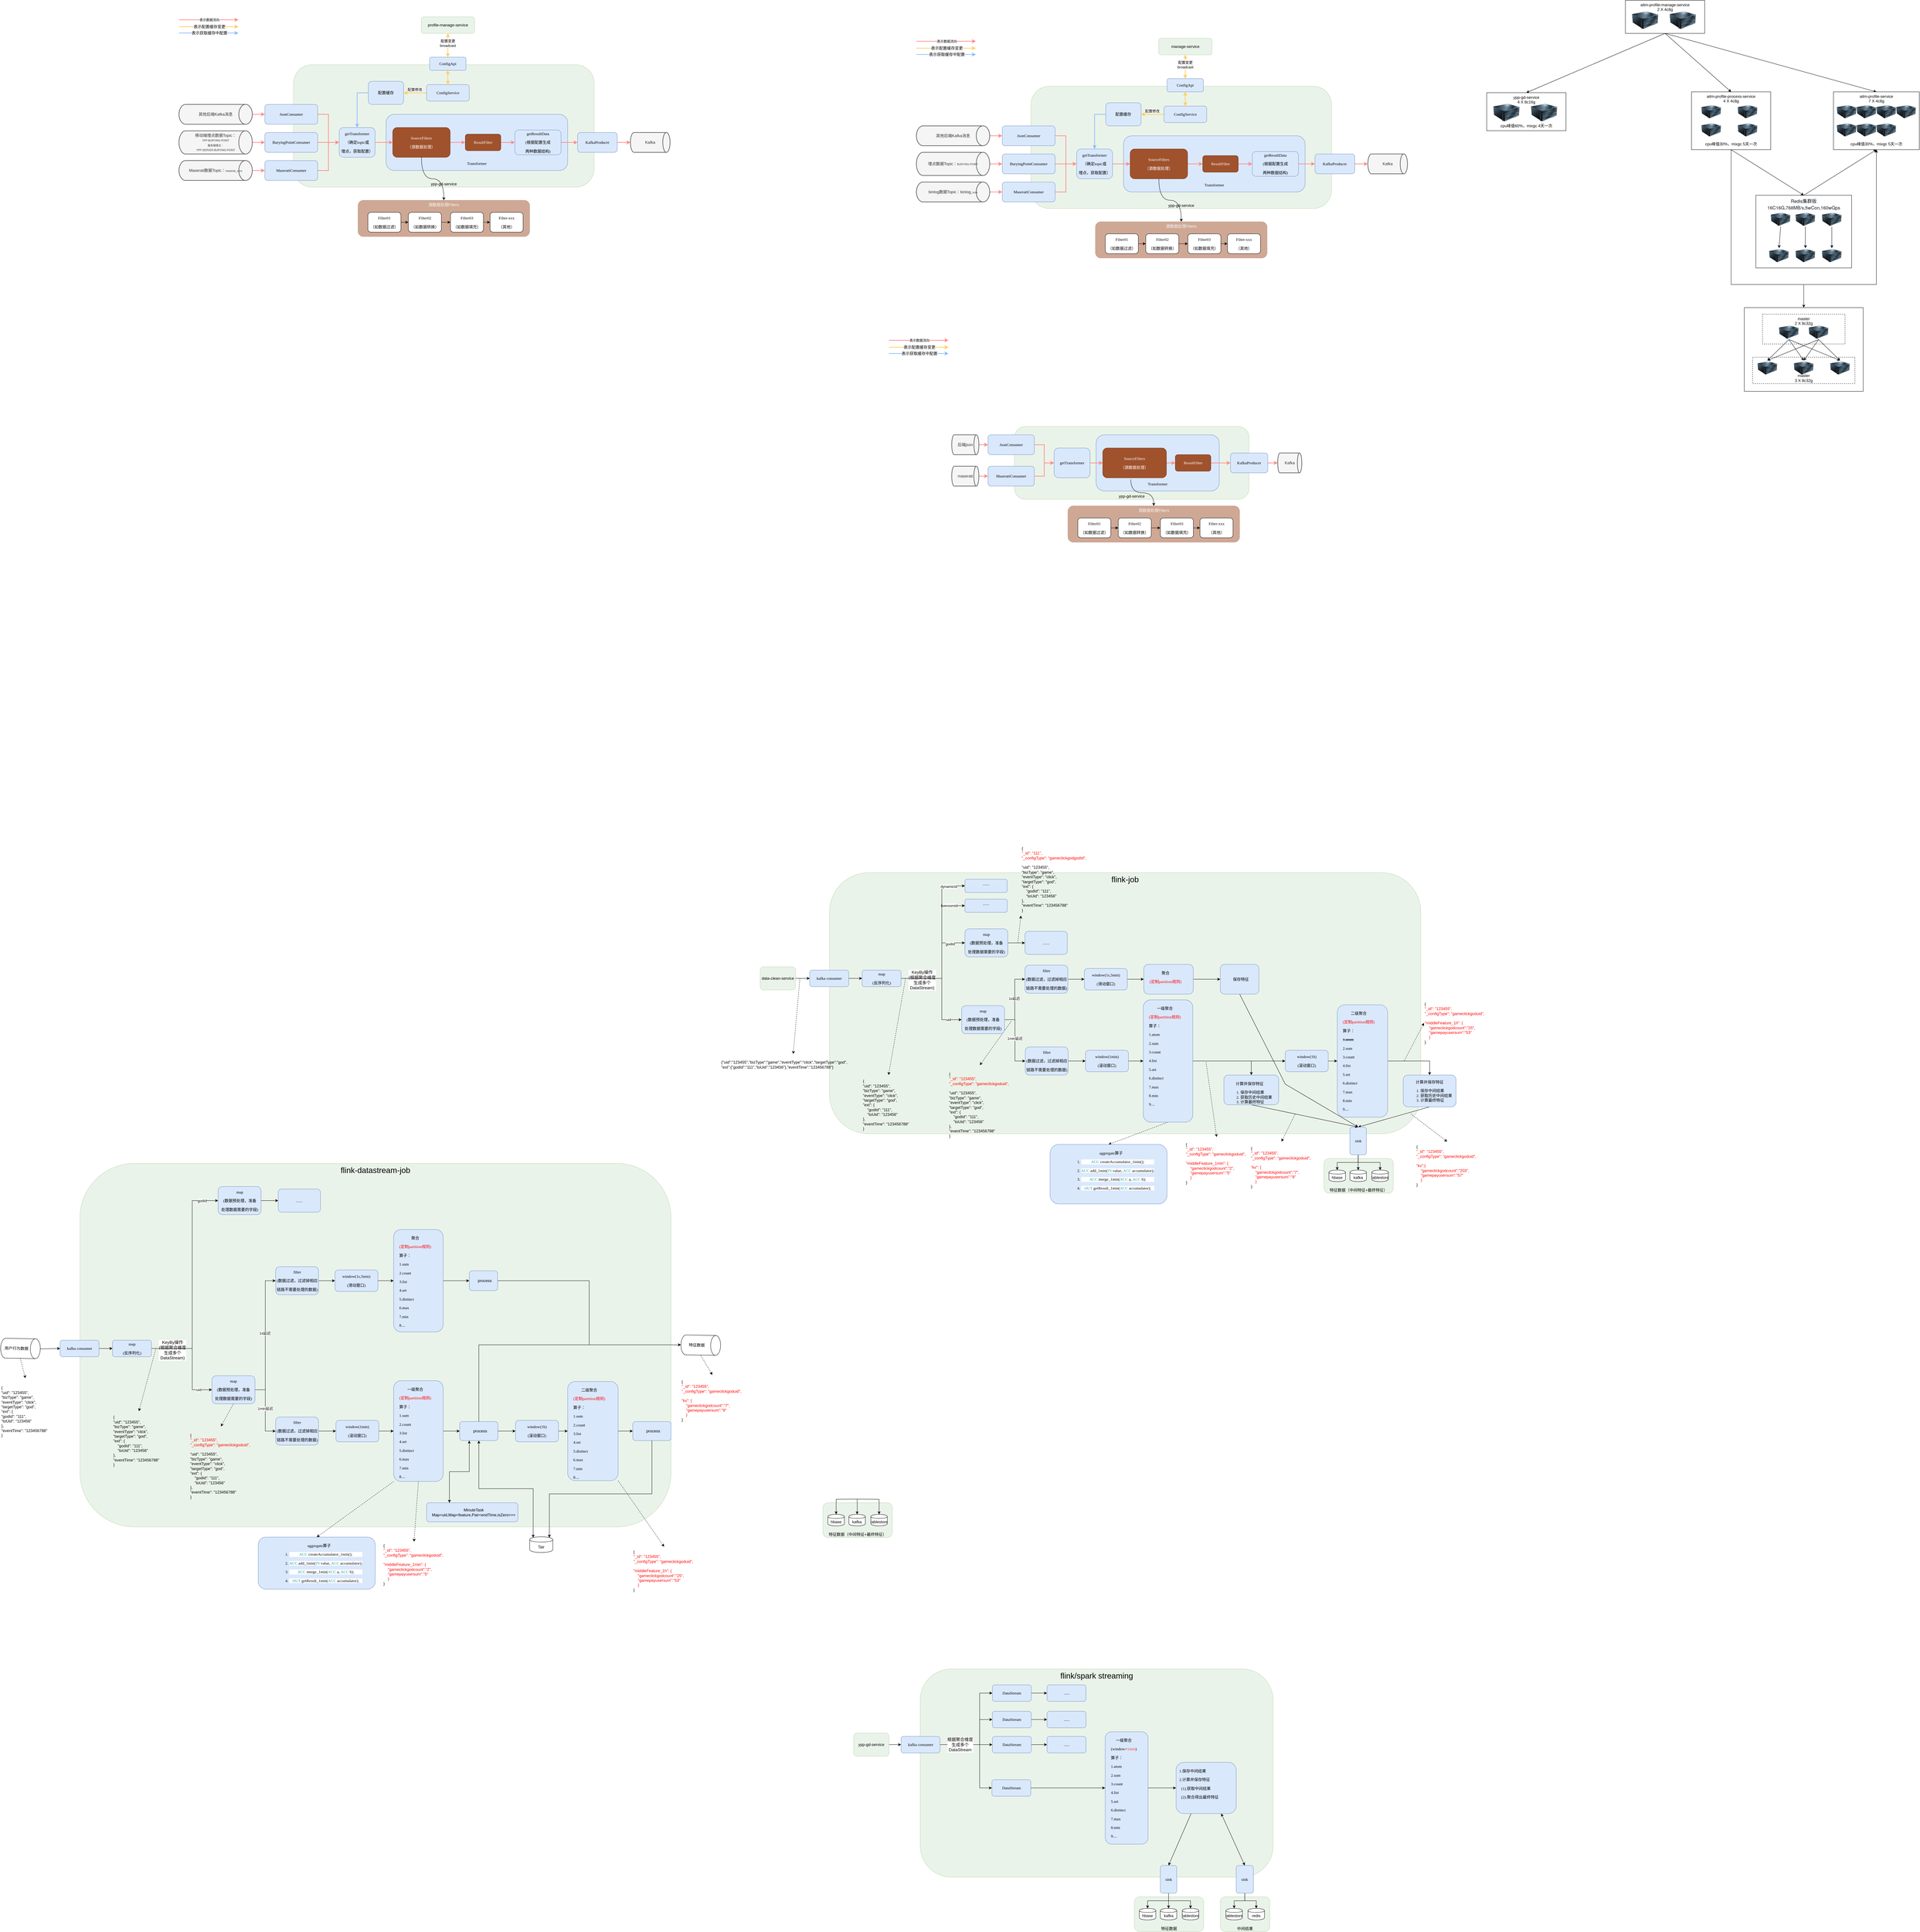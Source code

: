 <mxfile version="14.8.3" type="github">
  <diagram id="BkpU10VribQ9wAvCWP1K" name="Page-1">
    <mxGraphModel dx="4703" dy="2104" grid="1" gridSize="10" guides="1" tooltips="1" connect="1" arrows="1" fold="1" page="1" pageScale="1" pageWidth="827" pageHeight="1169" math="0" shadow="0">
      <root>
        <mxCell id="0" />
        <mxCell id="1" parent="0" />
        <mxCell id="TH7HCD843I6KF2Zqwz_r-58" style="edgeStyle=orthogonalEdgeStyle;rounded=0;orthogonalLoop=1;jettySize=auto;html=1;exitX=0.5;exitY=0;exitDx=0;exitDy=0;entryX=0.5;entryY=1;entryDx=0;entryDy=0;" parent="1" source="TH7HCD843I6KF2Zqwz_r-23" target="TH7HCD843I6KF2Zqwz_r-15" edge="1">
          <mxGeometry relative="1" as="geometry">
            <Array as="points">
              <mxPoint x="2220" y="300" />
              <mxPoint x="2440" y="300" />
            </Array>
          </mxGeometry>
        </mxCell>
        <mxCell id="TH7HCD843I6KF2Zqwz_r-23" value="" style="rounded=0;whiteSpace=wrap;html=1;verticalAlign=top;" parent="1" vertex="1">
          <mxGeometry x="2040" y="370" width="360" height="253.37" as="geometry" />
        </mxCell>
        <mxCell id="TH7HCD843I6KF2Zqwz_r-36" value="master&lt;br&gt;3 X 8c32g" style="rounded=0;whiteSpace=wrap;html=1;verticalAlign=bottom;dashed=1;" parent="1" vertex="1">
          <mxGeometry x="2065" y="520" width="310" height="80" as="geometry" />
        </mxCell>
        <mxCell id="TH7HCD843I6KF2Zqwz_r-35" value="master&lt;br&gt;2 X 8c32g" style="rounded=0;whiteSpace=wrap;html=1;verticalAlign=top;dashed=1;" parent="1" vertex="1">
          <mxGeometry x="2095" y="390" width="250" height="90" as="geometry" />
        </mxCell>
        <mxCell id="TH7HCD843I6KF2Zqwz_r-60" style="edgeStyle=none;rounded=0;orthogonalLoop=1;jettySize=auto;html=1;exitX=0.5;exitY=1;exitDx=0;exitDy=0;entryX=0.5;entryY=0;entryDx=0;entryDy=0;" parent="1" source="TH7HCD843I6KF2Zqwz_r-3" target="TH7HCD843I6KF2Zqwz_r-4" edge="1">
          <mxGeometry relative="1" as="geometry" />
        </mxCell>
        <mxCell id="TH7HCD843I6KF2Zqwz_r-61" style="edgeStyle=none;rounded=0;orthogonalLoop=1;jettySize=auto;html=1;exitX=0.5;exitY=1;exitDx=0;exitDy=0;entryX=0.5;entryY=0;entryDx=0;entryDy=0;" parent="1" source="TH7HCD843I6KF2Zqwz_r-3" target="TH7HCD843I6KF2Zqwz_r-7" edge="1">
          <mxGeometry relative="1" as="geometry" />
        </mxCell>
        <mxCell id="TH7HCD843I6KF2Zqwz_r-62" style="edgeStyle=none;rounded=0;orthogonalLoop=1;jettySize=auto;html=1;exitX=0.5;exitY=1;exitDx=0;exitDy=0;entryX=0.5;entryY=0;entryDx=0;entryDy=0;" parent="1" source="TH7HCD843I6KF2Zqwz_r-3" target="TH7HCD843I6KF2Zqwz_r-15" edge="1">
          <mxGeometry relative="1" as="geometry" />
        </mxCell>
        <mxCell id="TH7HCD843I6KF2Zqwz_r-3" value="aitm-profile-manage-service&lt;br&gt;2 X 4c8g" style="rounded=0;whiteSpace=wrap;html=1;verticalAlign=top;" parent="1" vertex="1">
          <mxGeometry x="1680" y="-560" width="240" height="100" as="geometry" />
        </mxCell>
        <mxCell id="Nu2YfgKLwGlVI7KmHfU8-3" value="&lt;div style=&quot;font-size: 24px&quot;&gt;flink-job&lt;/div&gt;" style="rounded=1;whiteSpace=wrap;html=1;align=center;fillColor=#d5e8d4;strokeColor=#82b366;opacity=50;verticalAlign=top;spacing=2;fontSize=24;" parent="1" vertex="1">
          <mxGeometry x="-730" y="2080" width="1790" height="790" as="geometry" />
        </mxCell>
        <mxCell id="VWkkA6IsscSOu0Eajcud-59" style="rounded=0;orthogonalLoop=1;jettySize=auto;html=1;exitX=0.5;exitY=1;exitDx=0;exitDy=0;entryX=0.5;entryY=0;entryDx=0;entryDy=0;elbow=vertical;" parent="1" source="VWkkA6IsscSOu0Eajcud-56" target="Nu2YfgKLwGlVI7KmHfU8-24" edge="1">
          <mxGeometry relative="1" as="geometry">
            <Array as="points">
              <mxPoint x="650" y="2720" />
            </Array>
          </mxGeometry>
        </mxCell>
        <mxCell id="Nu2YfgKLwGlVI7KmHfU8-127" value="&lt;div&gt;特征数据（中间特征+最终特征）&lt;/div&gt;" style="rounded=1;whiteSpace=wrap;html=1;align=center;fillColor=#d5e8d4;strokeColor=#82b366;opacity=50;verticalAlign=bottom;" parent="1" vertex="1">
          <mxGeometry x="767.2" y="2945" width="210" height="105" as="geometry" />
        </mxCell>
        <mxCell id="NTSCA3tsp65PEvh5jDiG-1" value="&lt;div&gt;ypp-gd-service&lt;/div&gt;" style="rounded=1;whiteSpace=wrap;html=1;align=center;fillColor=#d5e8d4;strokeColor=#82b366;opacity=50;verticalAlign=bottom;" parent="1" vertex="1">
          <mxGeometry x="-120" y="-300" width="910" height="370" as="geometry" />
        </mxCell>
        <mxCell id="0pntIdnISpwvTxZDp8SC-1" value="&lt;pre style=&quot;font-family: &amp;quot;menlo&amp;quot; ; font-size: 9pt&quot;&gt;&lt;pre style=&quot;font-family: &amp;quot;menlo&amp;quot; ; font-size: 9pt&quot;&gt;&lt;pre style=&quot;font-family: &amp;quot;menlo&amp;quot; ; font-size: 9pt&quot;&gt;&lt;pre style=&quot;font-size: 9pt ; font-family: &amp;quot;menlo&amp;quot;&quot;&gt;&lt;pre style=&quot;font-size: 9pt ; font-family: &amp;quot;menlo&amp;quot;&quot;&gt;Transformer&lt;/pre&gt;&lt;/pre&gt;&lt;/pre&gt;&lt;/pre&gt;&lt;/pre&gt;" style="rounded=1;whiteSpace=wrap;html=1;fillColor=#DAE8FC;strokeColor=#6C8EBF;verticalAlign=bottom;" parent="1" vertex="1">
          <mxGeometry x="160" y="-150" width="550" height="170" as="geometry" />
        </mxCell>
        <mxCell id="NTSCA3tsp65PEvh5jDiG-5" value="" style="edgeStyle=orthogonalEdgeStyle;rounded=0;orthogonalLoop=1;jettySize=auto;html=1;entryX=0;entryY=0.5;entryDx=0;entryDy=0;strokeColor=#FF8987;strokeWidth=2;" parent="1" source="NTSCA3tsp65PEvh5jDiG-6" target="NTSCA3tsp65PEvh5jDiG-8" edge="1">
          <mxGeometry relative="1" as="geometry">
            <mxPoint x="-187" y="-65" as="targetPoint" />
          </mxGeometry>
        </mxCell>
        <mxCell id="NTSCA3tsp65PEvh5jDiG-6" value="埋点数据Topic：&lt;font style=&quot;font-size: 8px&quot;&gt;BURYING-POINT&lt;br&gt;&lt;/font&gt;" style="strokeWidth=2;html=1;shape=mxgraph.flowchart.direct_data;whiteSpace=wrap;fillColor=#f5f5f5;strokeColor=#666666;fontColor=#333333;" parent="1" vertex="1">
          <mxGeometry x="-467" y="-100" width="222" height="70" as="geometry" />
        </mxCell>
        <mxCell id="mEc6UH-tQDYZab6a8l2p-1" style="edgeStyle=orthogonalEdgeStyle;rounded=0;orthogonalLoop=1;jettySize=auto;html=1;exitX=1;exitY=0.5;exitDx=0;exitDy=0;entryX=0;entryY=0.5;entryDx=0;entryDy=0;strokeColor=#FF8987;strokeWidth=2;" parent="1" source="NTSCA3tsp65PEvh5jDiG-8" target="NTSCA3tsp65PEvh5jDiG-145" edge="1">
          <mxGeometry relative="1" as="geometry" />
        </mxCell>
        <mxCell id="NTSCA3tsp65PEvh5jDiG-8" value="&lt;pre style=&quot;font-family: &amp;#34;menlo&amp;#34; ; font-size: 9pt&quot;&gt;&lt;pre style=&quot;font-family: &amp;#34;menlo&amp;#34; ; font-size: 9pt&quot;&gt;&lt;pre style=&quot;font-family: &amp;#34;menlo&amp;#34; ; font-size: 9pt&quot;&gt;&lt;pre style=&quot;font-size: 9pt ; font-family: &amp;#34;menlo&amp;#34;&quot;&gt;BuryingPointConsumer&lt;/pre&gt;&lt;/pre&gt;&lt;/pre&gt;&lt;/pre&gt;" style="rounded=1;whiteSpace=wrap;html=1;fillColor=#dae8fc;strokeColor=#6c8ebf;" parent="1" vertex="1">
          <mxGeometry x="-207" y="-95" width="160" height="60" as="geometry" />
        </mxCell>
        <mxCell id="NTSCA3tsp65PEvh5jDiG-90" value="" style="edgeStyle=orthogonalEdgeStyle;rounded=0;orthogonalLoop=1;jettySize=auto;html=1;entryX=0;entryY=0.5;entryDx=0;entryDy=0;strokeColor=#FF8987;strokeWidth=2;" parent="1" source="NTSCA3tsp65PEvh5jDiG-91" target="NTSCA3tsp65PEvh5jDiG-92" edge="1">
          <mxGeometry relative="1" as="geometry">
            <mxPoint x="-167" y="70" as="targetPoint" />
          </mxGeometry>
        </mxCell>
        <mxCell id="NTSCA3tsp65PEvh5jDiG-91" value="binlog数据Topic：binlog&lt;span style=&quot;font-size: 8px&quot;&gt;_xxxx&lt;/span&gt;" style="strokeWidth=2;html=1;shape=mxgraph.flowchart.direct_data;whiteSpace=wrap;fillColor=#f5f5f5;strokeColor=#666666;fontColor=#333333;" parent="1" vertex="1">
          <mxGeometry x="-467" y="-10" width="222" height="60" as="geometry" />
        </mxCell>
        <mxCell id="NTSCA3tsp65PEvh5jDiG-108" style="edgeStyle=orthogonalEdgeStyle;rounded=0;orthogonalLoop=1;jettySize=auto;html=1;exitX=1;exitY=0.5;exitDx=0;exitDy=0;entryX=0;entryY=0.5;entryDx=0;entryDy=0;startArrow=none;startFill=0;strokeColor=#FF8987;strokeWidth=2;" parent="1" source="NTSCA3tsp65PEvh5jDiG-92" target="NTSCA3tsp65PEvh5jDiG-145" edge="1">
          <mxGeometry relative="1" as="geometry">
            <mxPoint x="12.5" y="70" as="targetPoint" />
          </mxGeometry>
        </mxCell>
        <mxCell id="NTSCA3tsp65PEvh5jDiG-92" value="&lt;pre style=&quot;font-family: &amp;#34;menlo&amp;#34; ; font-size: 9pt&quot;&gt;&lt;pre style=&quot;font-family: &amp;#34;menlo&amp;#34; ; font-size: 9pt&quot;&gt;&lt;pre style=&quot;font-family: &amp;#34;menlo&amp;#34; ; font-size: 9pt&quot;&gt;&lt;pre style=&quot;font-size: 9pt ; font-family: &amp;#34;menlo&amp;#34;&quot;&gt;MaseratiConsumer&lt;/pre&gt;&lt;/pre&gt;&lt;/pre&gt;&lt;/pre&gt;" style="rounded=1;whiteSpace=wrap;html=1;fillColor=#dae8fc;strokeColor=#6c8ebf;" parent="1" vertex="1">
          <mxGeometry x="-207" y="-10" width="160" height="60" as="geometry" />
        </mxCell>
        <mxCell id="NTSCA3tsp65PEvh5jDiG-96" style="edgeStyle=orthogonalEdgeStyle;rounded=0;orthogonalLoop=1;jettySize=auto;html=1;exitX=0.5;exitY=1;exitDx=0;exitDy=0;entryX=0.5;entryY=0;entryDx=0;entryDy=0;startArrow=classic;startFill=1;strokeColor=#FFCD5A;strokeWidth=2;" parent="1" source="NTSCA3tsp65PEvh5jDiG-94" target="NTSCA3tsp65PEvh5jDiG-95" edge="1">
          <mxGeometry relative="1" as="geometry" />
        </mxCell>
        <mxCell id="NTSCA3tsp65PEvh5jDiG-97" value="配置变更&lt;br&gt;broadcast" style="edgeLabel;html=1;align=center;verticalAlign=middle;resizable=0;points=[];" parent="NTSCA3tsp65PEvh5jDiG-96" vertex="1" connectable="0">
          <mxGeometry x="0.156" y="-1" relative="1" as="geometry">
            <mxPoint x="1" y="-12" as="offset" />
          </mxGeometry>
        </mxCell>
        <mxCell id="NTSCA3tsp65PEvh5jDiG-94" value="&lt;div&gt;manage-service&lt;/div&gt;" style="rounded=1;whiteSpace=wrap;html=1;align=center;fillColor=#d5e8d4;strokeColor=#82b366;opacity=50;" parent="1" vertex="1">
          <mxGeometry x="266.72" y="-445" width="161.25" height="50" as="geometry" />
        </mxCell>
        <mxCell id="NTSCA3tsp65PEvh5jDiG-101" style="edgeStyle=orthogonalEdgeStyle;rounded=0;orthogonalLoop=1;jettySize=auto;html=1;exitX=0.5;exitY=1;exitDx=0;exitDy=0;startArrow=classic;startFill=1;strokeColor=#FFCD5A;strokeWidth=2;" parent="1" source="NTSCA3tsp65PEvh5jDiG-95" target="NTSCA3tsp65PEvh5jDiG-99" edge="1">
          <mxGeometry relative="1" as="geometry" />
        </mxCell>
        <mxCell id="NTSCA3tsp65PEvh5jDiG-95" value="&lt;pre style=&quot;font-family: &amp;#34;menlo&amp;#34; ; font-size: 9pt&quot;&gt;&lt;pre style=&quot;font-family: &amp;#34;menlo&amp;#34; ; font-size: 9pt&quot;&gt;&lt;pre style=&quot;font-family: &amp;#34;menlo&amp;#34; ; font-size: 9pt&quot;&gt;&lt;pre style=&quot;font-size: 9pt ; font-family: &amp;#34;menlo&amp;#34;&quot;&gt;ConfigApi&lt;/pre&gt;&lt;/pre&gt;&lt;/pre&gt;&lt;/pre&gt;" style="rounded=1;whiteSpace=wrap;html=1;fillColor=#dae8fc;strokeColor=#6c8ebf;" parent="1" vertex="1">
          <mxGeometry x="292.03" y="-323" width="110" height="40" as="geometry" />
        </mxCell>
        <mxCell id="NTSCA3tsp65PEvh5jDiG-161" style="edgeStyle=orthogonalEdgeStyle;rounded=0;orthogonalLoop=1;jettySize=auto;html=1;exitX=0;exitY=0.5;exitDx=0;exitDy=0;entryX=0.5;entryY=0;entryDx=0;entryDy=0;startArrow=none;startFill=0;fillColor=#1ba1e2;strokeWidth=2;strokeColor=#8DB9FF;" parent="1" source="NTSCA3tsp65PEvh5jDiG-98" target="NTSCA3tsp65PEvh5jDiG-145" edge="1">
          <mxGeometry relative="1" as="geometry">
            <Array as="points">
              <mxPoint x="73" y="-215" />
            </Array>
          </mxGeometry>
        </mxCell>
        <mxCell id="NTSCA3tsp65PEvh5jDiG-98" value="&lt;pre style=&quot;font-family: &amp;#34;menlo&amp;#34; ; font-size: 9pt&quot;&gt;&lt;pre style=&quot;font-family: &amp;#34;menlo&amp;#34; ; font-size: 9pt&quot;&gt;&lt;pre style=&quot;font-family: &amp;#34;menlo&amp;#34; ; font-size: 9pt&quot;&gt;&lt;pre style=&quot;font-size: 9pt ; font-family: &amp;#34;menlo&amp;#34;&quot;&gt;配置缓存&lt;/pre&gt;&lt;/pre&gt;&lt;/pre&gt;&lt;/pre&gt;" style="rounded=1;whiteSpace=wrap;html=1;fillColor=#dae8fc;strokeColor=#6c8ebf;" parent="1" vertex="1">
          <mxGeometry x="106.41" y="-250" width="106.88" height="70" as="geometry" />
        </mxCell>
        <mxCell id="NTSCA3tsp65PEvh5jDiG-157" style="edgeStyle=orthogonalEdgeStyle;rounded=0;orthogonalLoop=1;jettySize=auto;html=1;exitX=0;exitY=0.5;exitDx=0;exitDy=0;entryX=1;entryY=0.5;entryDx=0;entryDy=0;startArrow=none;startFill=0;strokeColor=#FFCD5A;strokeWidth=2;" parent="1" source="NTSCA3tsp65PEvh5jDiG-99" target="NTSCA3tsp65PEvh5jDiG-98" edge="1">
          <mxGeometry relative="1" as="geometry" />
        </mxCell>
        <mxCell id="NTSCA3tsp65PEvh5jDiG-160" value="配置修改" style="edgeLabel;html=1;align=center;verticalAlign=middle;resizable=0;points=[];" parent="NTSCA3tsp65PEvh5jDiG-157" vertex="1" connectable="0">
          <mxGeometry x="0.02" y="2" relative="1" as="geometry">
            <mxPoint y="-12" as="offset" />
          </mxGeometry>
        </mxCell>
        <mxCell id="NTSCA3tsp65PEvh5jDiG-99" value="&lt;pre style=&quot;font-family: &amp;#34;menlo&amp;#34; ; font-size: 9pt&quot;&gt;&lt;pre style=&quot;font-family: &amp;#34;menlo&amp;#34; ; font-size: 9pt&quot;&gt;&lt;pre style=&quot;font-family: &amp;#34;menlo&amp;#34; ; font-size: 9pt&quot;&gt;&lt;pre style=&quot;font-size: 9pt ; font-family: &amp;#34;menlo&amp;#34;&quot;&gt;ConfigService&lt;/pre&gt;&lt;/pre&gt;&lt;/pre&gt;&lt;/pre&gt;" style="rounded=1;whiteSpace=wrap;html=1;fillColor=#dae8fc;strokeColor=#6c8ebf;" parent="1" vertex="1">
          <mxGeometry x="282.66" y="-240" width="129.38" height="50" as="geometry" />
        </mxCell>
        <mxCell id="NTSCA3tsp65PEvh5jDiG-122" style="edgeStyle=orthogonalEdgeStyle;rounded=0;orthogonalLoop=1;jettySize=auto;html=1;exitX=1;exitY=0.5;exitDx=0;exitDy=0;entryX=0;entryY=0.5;entryDx=0;entryDy=0;startArrow=none;startFill=0;strokeColor=#FF8987;strokeWidth=2;" parent="1" source="NTSCA3tsp65PEvh5jDiG-118" target="NTSCA3tsp65PEvh5jDiG-119" edge="1">
          <mxGeometry relative="1" as="geometry" />
        </mxCell>
        <mxCell id="NTSCA3tsp65PEvh5jDiG-118" value="&lt;pre style=&quot;font-family: &amp;#34;menlo&amp;#34; ; font-size: 9pt&quot;&gt;&lt;pre style=&quot;font-family: &amp;#34;menlo&amp;#34; ; font-size: 9pt&quot;&gt;&lt;pre style=&quot;font-family: &amp;#34;menlo&amp;#34; ; font-size: 9pt&quot;&gt;&lt;pre style=&quot;font-size: 9pt ; font-family: &amp;#34;menlo&amp;#34;&quot;&gt;getResultData&lt;/pre&gt;&lt;pre style=&quot;font-size: 9pt ; font-family: &amp;#34;menlo&amp;#34;&quot;&gt;(根据配置生成&lt;/pre&gt;&lt;pre style=&quot;font-size: 9pt ; font-family: &amp;#34;menlo&amp;#34;&quot;&gt;两种数据结构)&lt;/pre&gt;&lt;/pre&gt;&lt;/pre&gt;&lt;/pre&gt;" style="rounded=1;whiteSpace=wrap;html=1;fillColor=#dae8fc;strokeColor=#6c8ebf;" parent="1" vertex="1">
          <mxGeometry x="550" y="-102.5" width="140" height="75" as="geometry" />
        </mxCell>
        <mxCell id="NTSCA3tsp65PEvh5jDiG-121" style="edgeStyle=orthogonalEdgeStyle;rounded=0;orthogonalLoop=1;jettySize=auto;html=1;exitX=1;exitY=0.5;exitDx=0;exitDy=0;entryX=0;entryY=0.5;entryDx=0;entryDy=0;entryPerimeter=0;startArrow=none;startFill=0;strokeColor=#FF8987;strokeWidth=2;" parent="1" source="NTSCA3tsp65PEvh5jDiG-119" target="NTSCA3tsp65PEvh5jDiG-120" edge="1">
          <mxGeometry relative="1" as="geometry" />
        </mxCell>
        <mxCell id="NTSCA3tsp65PEvh5jDiG-119" value="&lt;pre style=&quot;font-family: &amp;#34;menlo&amp;#34; ; font-size: 9pt&quot;&gt;&lt;pre style=&quot;font-family: &amp;#34;menlo&amp;#34; ; font-size: 9pt&quot;&gt;&lt;pre style=&quot;font-family: &amp;#34;menlo&amp;#34; ; font-size: 9pt&quot;&gt;&lt;pre style=&quot;font-size: 9pt ; font-family: &amp;#34;menlo&amp;#34;&quot;&gt;KafkaProducer&lt;/pre&gt;&lt;/pre&gt;&lt;/pre&gt;&lt;/pre&gt;" style="rounded=1;whiteSpace=wrap;html=1;fillColor=#dae8fc;strokeColor=#6c8ebf;" parent="1" vertex="1">
          <mxGeometry x="740" y="-95" width="120" height="60" as="geometry" />
        </mxCell>
        <mxCell id="NTSCA3tsp65PEvh5jDiG-120" value="Kafka" style="strokeWidth=2;html=1;shape=mxgraph.flowchart.direct_data;whiteSpace=wrap;fillColor=#f5f5f5;strokeColor=#666666;fontColor=#333333;" parent="1" vertex="1">
          <mxGeometry x="900" y="-95" width="120" height="60" as="geometry" />
        </mxCell>
        <mxCell id="NTSCA3tsp65PEvh5jDiG-124" value="&lt;span style=&quot;color: rgb(245 , 245 , 245)&quot;&gt;源数据处理Filters&lt;/span&gt;" style="rounded=1;whiteSpace=wrap;html=1;align=center;dashed=1;fillColor=#a0522d;strokeColor=#6D1F00;opacity=50;fontColor=#ffffff;horizontal=1;verticalAlign=top;" parent="1" vertex="1">
          <mxGeometry x="75" y="110" width="520" height="110" as="geometry" />
        </mxCell>
        <mxCell id="NTSCA3tsp65PEvh5jDiG-127" value="" style="edgeStyle=orthogonalEdgeStyle;curved=1;rounded=0;orthogonalLoop=1;jettySize=auto;html=1;fillColor=#FF6666;" parent="1" source="NTSCA3tsp65PEvh5jDiG-128" target="NTSCA3tsp65PEvh5jDiG-130" edge="1">
          <mxGeometry relative="1" as="geometry" />
        </mxCell>
        <mxCell id="NTSCA3tsp65PEvh5jDiG-128" value="&lt;pre style=&quot;font-family: &amp;#34;menlo&amp;#34; ; font-size: 9pt&quot;&gt;&lt;pre style=&quot;font-family: &amp;#34;menlo&amp;#34; ; font-size: 9pt&quot;&gt;&lt;pre style=&quot;font-family: &amp;#34;menlo&amp;#34; ; font-size: 9pt&quot;&gt;&lt;pre style=&quot;font-size: 9pt ; font-family: &amp;#34;menlo&amp;#34;&quot;&gt;Filter01&lt;/pre&gt;&lt;pre style=&quot;font-size: 9pt ; font-family: &amp;#34;menlo&amp;#34;&quot;&gt;（如数据过滤）&lt;/pre&gt;&lt;/pre&gt;&lt;/pre&gt;&lt;/pre&gt;" style="rounded=1;whiteSpace=wrap;html=1;" parent="1" vertex="1">
          <mxGeometry x="105" y="146.63" width="100" height="60" as="geometry" />
        </mxCell>
        <mxCell id="NTSCA3tsp65PEvh5jDiG-129" value="" style="edgeStyle=orthogonalEdgeStyle;curved=1;rounded=0;orthogonalLoop=1;jettySize=auto;html=1;fillColor=#FF6666;" parent="1" source="NTSCA3tsp65PEvh5jDiG-130" target="NTSCA3tsp65PEvh5jDiG-132" edge="1">
          <mxGeometry relative="1" as="geometry" />
        </mxCell>
        <mxCell id="NTSCA3tsp65PEvh5jDiG-130" value="&lt;pre style=&quot;font-family: &amp;#34;menlo&amp;#34; ; font-size: 9pt&quot;&gt;&lt;pre style=&quot;font-family: &amp;#34;menlo&amp;#34; ; font-size: 9pt&quot;&gt;&lt;pre style=&quot;font-family: &amp;#34;menlo&amp;#34; ; font-size: 9pt&quot;&gt;&lt;pre style=&quot;font-size: 9pt ; font-family: &amp;#34;menlo&amp;#34;&quot;&gt;Filter02&lt;/pre&gt;&lt;pre style=&quot;font-size: 9pt ; font-family: &amp;#34;menlo&amp;#34;&quot;&gt;（如数据转换）&lt;/pre&gt;&lt;/pre&gt;&lt;/pre&gt;&lt;/pre&gt;" style="rounded=1;whiteSpace=wrap;html=1;" parent="1" vertex="1">
          <mxGeometry x="227.5" y="146.63" width="100" height="60" as="geometry" />
        </mxCell>
        <mxCell id="NTSCA3tsp65PEvh5jDiG-131" value="" style="edgeStyle=orthogonalEdgeStyle;curved=1;rounded=0;orthogonalLoop=1;jettySize=auto;html=1;fillColor=#FF6666;" parent="1" source="NTSCA3tsp65PEvh5jDiG-132" target="NTSCA3tsp65PEvh5jDiG-133" edge="1">
          <mxGeometry relative="1" as="geometry" />
        </mxCell>
        <mxCell id="NTSCA3tsp65PEvh5jDiG-132" value="&lt;pre style=&quot;font-family: &amp;#34;menlo&amp;#34; ; font-size: 9pt&quot;&gt;&lt;pre style=&quot;font-family: &amp;#34;menlo&amp;#34; ; font-size: 9pt&quot;&gt;&lt;pre style=&quot;font-family: &amp;#34;menlo&amp;#34; ; font-size: 9pt&quot;&gt;&lt;pre style=&quot;font-size: 9pt ; font-family: &amp;#34;menlo&amp;#34;&quot;&gt;Filter03&lt;/pre&gt;&lt;pre style=&quot;font-size: 9pt ; font-family: &amp;#34;menlo&amp;#34;&quot;&gt;（如数据填充）&lt;/pre&gt;&lt;/pre&gt;&lt;/pre&gt;&lt;/pre&gt;" style="rounded=1;whiteSpace=wrap;html=1;" parent="1" vertex="1">
          <mxGeometry x="355" y="146.63" width="100" height="60" as="geometry" />
        </mxCell>
        <mxCell id="NTSCA3tsp65PEvh5jDiG-133" value="&lt;pre style=&quot;font-family: &amp;#34;menlo&amp;#34; ; font-size: 9pt&quot;&gt;&lt;pre style=&quot;font-family: &amp;#34;menlo&amp;#34; ; font-size: 9pt&quot;&gt;&lt;pre style=&quot;font-family: &amp;#34;menlo&amp;#34; ; font-size: 9pt&quot;&gt;&lt;pre style=&quot;font-size: 9pt ; font-family: &amp;#34;menlo&amp;#34;&quot;&gt;Filter-xxx&lt;/pre&gt;&lt;pre style=&quot;font-size: 9pt ; font-family: &amp;#34;menlo&amp;#34;&quot;&gt;（其他）&lt;/pre&gt;&lt;/pre&gt;&lt;/pre&gt;&lt;/pre&gt;" style="rounded=1;whiteSpace=wrap;html=1;" parent="1" vertex="1">
          <mxGeometry x="475" y="146.63" width="100" height="60" as="geometry" />
        </mxCell>
        <mxCell id="NTSCA3tsp65PEvh5jDiG-144" style="edgeStyle=orthogonalEdgeStyle;rounded=0;orthogonalLoop=1;jettySize=auto;html=1;exitX=1;exitY=0.5;exitDx=0;exitDy=0;exitPerimeter=0;entryX=0;entryY=0.5;entryDx=0;entryDy=0;startArrow=none;startFill=0;strokeColor=#FF8987;strokeWidth=2;" parent="1" source="NTSCA3tsp65PEvh5jDiG-142" target="NTSCA3tsp65PEvh5jDiG-143" edge="1">
          <mxGeometry relative="1" as="geometry" />
        </mxCell>
        <mxCell id="NTSCA3tsp65PEvh5jDiG-142" value="其他后端Kafka消息" style="strokeWidth=2;html=1;shape=mxgraph.flowchart.direct_data;whiteSpace=wrap;fillColor=#f5f5f5;strokeColor=#666666;fontColor=#333333;" parent="1" vertex="1">
          <mxGeometry x="-467" y="-180" width="222" height="60" as="geometry" />
        </mxCell>
        <mxCell id="NTSCA3tsp65PEvh5jDiG-146" style="edgeStyle=orthogonalEdgeStyle;rounded=0;orthogonalLoop=1;jettySize=auto;html=1;exitX=1;exitY=0.5;exitDx=0;exitDy=0;entryX=0;entryY=0.5;entryDx=0;entryDy=0;startArrow=none;startFill=0;strokeColor=#FF8987;strokeWidth=2;" parent="1" source="NTSCA3tsp65PEvh5jDiG-143" target="NTSCA3tsp65PEvh5jDiG-145" edge="1">
          <mxGeometry relative="1" as="geometry" />
        </mxCell>
        <mxCell id="NTSCA3tsp65PEvh5jDiG-143" value="&lt;pre style=&quot;font-family: &amp;#34;menlo&amp;#34; ; font-size: 9pt&quot;&gt;&lt;pre style=&quot;font-family: &amp;#34;menlo&amp;#34; ; font-size: 9pt&quot;&gt;&lt;pre style=&quot;font-family: &amp;#34;menlo&amp;#34; ; font-size: 9pt&quot;&gt;&lt;pre style=&quot;font-size: 9pt ; font-family: &amp;#34;menlo&amp;#34;&quot;&gt;JsonConsumer&lt;/pre&gt;&lt;/pre&gt;&lt;/pre&gt;&lt;/pre&gt;" style="rounded=1;whiteSpace=wrap;html=1;fillColor=#dae8fc;strokeColor=#6c8ebf;" parent="1" vertex="1">
          <mxGeometry x="-207" y="-180" width="160" height="60" as="geometry" />
        </mxCell>
        <mxCell id="NTSCA3tsp65PEvh5jDiG-149" style="edgeStyle=orthogonalEdgeStyle;rounded=0;orthogonalLoop=1;jettySize=auto;html=1;exitX=1;exitY=0.5;exitDx=0;exitDy=0;entryX=0;entryY=0.5;entryDx=0;entryDy=0;startArrow=none;startFill=0;strokeColor=#FF8987;strokeWidth=2;" parent="1" source="NTSCA3tsp65PEvh5jDiG-145" target="NTSCA3tsp65PEvh5jDiG-147" edge="1">
          <mxGeometry relative="1" as="geometry" />
        </mxCell>
        <mxCell id="NTSCA3tsp65PEvh5jDiG-145" value="&lt;pre style=&quot;font-family: &amp;#34;menlo&amp;#34; ; font-size: 9pt&quot;&gt;&lt;pre style=&quot;font-family: &amp;#34;menlo&amp;#34; ; font-size: 9pt&quot;&gt;&lt;pre style=&quot;font-family: &amp;#34;menlo&amp;#34; ; font-size: 9pt&quot;&gt;&lt;pre style=&quot;font-size: 9pt ; font-family: &amp;#34;menlo&amp;#34;&quot;&gt;getTransformer&lt;/pre&gt;&lt;pre style=&quot;font-size: 9pt ; font-family: &amp;#34;menlo&amp;#34;&quot;&gt;（确定topic或&lt;/pre&gt;&lt;pre style=&quot;font-size: 9pt ; font-family: &amp;#34;menlo&amp;#34;&quot;&gt;埋点，获取配置）&lt;/pre&gt;&lt;/pre&gt;&lt;/pre&gt;&lt;/pre&gt;" style="rounded=1;whiteSpace=wrap;html=1;fillColor=#DAE8FC;strokeColor=#6C8EBF;" parent="1" vertex="1">
          <mxGeometry x="18.13" y="-110" width="108.75" height="90" as="geometry" />
        </mxCell>
        <mxCell id="NTSCA3tsp65PEvh5jDiG-152" style="edgeStyle=orthogonalEdgeStyle;rounded=0;orthogonalLoop=1;jettySize=auto;html=1;exitX=1;exitY=0.5;exitDx=0;exitDy=0;entryX=0;entryY=0.5;entryDx=0;entryDy=0;startArrow=none;startFill=0;strokeColor=#FF8987;strokeWidth=2;" parent="1" source="NTSCA3tsp65PEvh5jDiG-147" target="NTSCA3tsp65PEvh5jDiG-175" edge="1">
          <mxGeometry relative="1" as="geometry" />
        </mxCell>
        <mxCell id="0pntIdnISpwvTxZDp8SC-2" style="edgeStyle=orthogonalEdgeStyle;rounded=0;orthogonalLoop=1;jettySize=auto;html=1;exitX=0.5;exitY=1;exitDx=0;exitDy=0;entryX=0.5;entryY=0;entryDx=0;entryDy=0;fontColor=#000000;curved=1;" parent="1" source="NTSCA3tsp65PEvh5jDiG-147" target="NTSCA3tsp65PEvh5jDiG-124" edge="1">
          <mxGeometry relative="1" as="geometry" />
        </mxCell>
        <mxCell id="NTSCA3tsp65PEvh5jDiG-147" value="&lt;pre style=&quot;font-family: &amp;#34;menlo&amp;#34; ; font-size: 9pt&quot;&gt;&lt;pre style=&quot;font-family: &amp;#34;menlo&amp;#34; ; font-size: 9pt&quot;&gt;&lt;pre style=&quot;font-family: &amp;#34;menlo&amp;#34; ; font-size: 9pt&quot;&gt;&lt;pre style=&quot;font-size: 9pt ; font-family: &amp;#34;menlo&amp;#34;&quot;&gt;&lt;pre style=&quot;font-size: 9pt ; font-family: &amp;#34;menlo&amp;#34;&quot;&gt;SourceFilters&lt;/pre&gt;&lt;/pre&gt;&lt;pre style=&quot;font-size: 9pt ; font-family: &amp;#34;menlo&amp;#34;&quot;&gt;&lt;pre style=&quot;font-size: 9pt ; font-family: &amp;#34;menlo&amp;#34;&quot;&gt;（源数据处理）&lt;/pre&gt;&lt;/pre&gt;&lt;/pre&gt;&lt;/pre&gt;&lt;/pre&gt;" style="rounded=1;whiteSpace=wrap;html=1;fillColor=#a0522d;strokeColor=#6D1F00;fontColor=#ffffff;" parent="1" vertex="1">
          <mxGeometry x="180.31" y="-110" width="173.75" height="90" as="geometry" />
        </mxCell>
        <mxCell id="NTSCA3tsp65PEvh5jDiG-174" style="edgeStyle=orthogonalEdgeStyle;rounded=0;orthogonalLoop=1;jettySize=auto;html=1;exitX=1;exitY=0.5;exitDx=0;exitDy=0;entryX=0;entryY=0.5;entryDx=0;entryDy=0;startArrow=none;startFill=0;strokeColor=#FF8987;strokeWidth=2;" parent="1" source="NTSCA3tsp65PEvh5jDiG-175" target="NTSCA3tsp65PEvh5jDiG-118" edge="1">
          <mxGeometry relative="1" as="geometry">
            <mxPoint x="1194.12" y="275" as="targetPoint" />
          </mxGeometry>
        </mxCell>
        <mxCell id="NTSCA3tsp65PEvh5jDiG-175" value="&lt;pre style=&quot;font-family: &amp;#34;menlo&amp;#34; ; font-size: 9pt&quot;&gt;&lt;pre style=&quot;font-family: &amp;#34;menlo&amp;#34; ; font-size: 9pt&quot;&gt;&lt;pre style=&quot;font-family: &amp;#34;menlo&amp;#34; ; font-size: 9pt&quot;&gt;&lt;pre style=&quot;font-size: 9pt ; font-family: &amp;#34;menlo&amp;#34;&quot;&gt;&lt;pre style=&quot;font-size: 9pt ; font-family: &amp;#34;menlo&amp;#34;&quot;&gt;&lt;pre style=&quot;font-size: 9pt ; font-family: &amp;#34;menlo&amp;#34;&quot;&gt;ResultFilter&lt;/pre&gt;&lt;/pre&gt;&lt;/pre&gt;&lt;/pre&gt;&lt;/pre&gt;&lt;/pre&gt;" style="rounded=1;whiteSpace=wrap;html=1;fillColor=#a0522d;strokeColor=#6D1F00;fontColor=#ffffff;" parent="1" vertex="1">
          <mxGeometry x="400" y="-90" width="107.5" height="50" as="geometry" />
        </mxCell>
        <mxCell id="mEc6UH-tQDYZab6a8l2p-10" value="" style="endArrow=classic;html=1;fillColor=#ff8987;strokeColor=#ff8987;strokeWidth=2;" parent="1" edge="1">
          <mxGeometry width="50" height="50" relative="1" as="geometry">
            <mxPoint x="-467" y="-436.18" as="sourcePoint" />
            <mxPoint x="-287" y="-436.18" as="targetPoint" />
          </mxGeometry>
        </mxCell>
        <mxCell id="mEc6UH-tQDYZab6a8l2p-11" value="&lt;font style=&quot;font-size: 10px&quot;&gt;表示数据流向&lt;/font&gt;" style="text;html=1;align=center;verticalAlign=middle;resizable=0;points=[];labelBackgroundColor=#ffffff;childText;" parent="mEc6UH-tQDYZab6a8l2p-10" vertex="1" connectable="0">
          <mxGeometry x="0.071" y="-1" relative="1" as="geometry">
            <mxPoint x="-5" y="-1" as="offset" />
          </mxGeometry>
        </mxCell>
        <mxCell id="mEc6UH-tQDYZab6a8l2p-12" value="" style="endArrow=classic;html=1;fillColor=#8db9ff;strokeColor=#8db9ff;strokeWidth=2;" parent="1" edge="1">
          <mxGeometry width="50" height="50" relative="1" as="geometry">
            <mxPoint x="-467" y="-396.18" as="sourcePoint" />
            <mxPoint x="-287" y="-396.18" as="targetPoint" />
          </mxGeometry>
        </mxCell>
        <mxCell id="mEc6UH-tQDYZab6a8l2p-13" value="表示获取缓存中配置" style="text;html=1;align=center;verticalAlign=middle;resizable=0;points=[];labelBackgroundColor=#ffffff;childText;" parent="mEc6UH-tQDYZab6a8l2p-12" vertex="1" connectable="0">
          <mxGeometry x="0.071" y="-1" relative="1" as="geometry">
            <mxPoint x="-5" y="-1" as="offset" />
          </mxGeometry>
        </mxCell>
        <mxCell id="mEc6UH-tQDYZab6a8l2p-14" value="" style="endArrow=classic;html=1;fillColor=#ffcd5a;strokeColor=#ffcd5a;strokeWidth=2;" parent="1" edge="1">
          <mxGeometry width="50" height="50" relative="1" as="geometry">
            <mxPoint x="-467" y="-415.18" as="sourcePoint" />
            <mxPoint x="-287" y="-415.18" as="targetPoint" />
          </mxGeometry>
        </mxCell>
        <mxCell id="mEc6UH-tQDYZab6a8l2p-15" value="表示配置缓存变更" style="text;html=1;align=center;verticalAlign=middle;resizable=0;points=[];labelBackgroundColor=#ffffff;childText;" parent="mEc6UH-tQDYZab6a8l2p-14" vertex="1" connectable="0">
          <mxGeometry x="0.071" y="-1" relative="1" as="geometry">
            <mxPoint x="-5" y="-1" as="offset" />
          </mxGeometry>
        </mxCell>
        <mxCell id="Nu2YfgKLwGlVI7KmHfU8-1" style="edgeStyle=none;rounded=0;orthogonalLoop=1;jettySize=auto;html=1;exitX=1;exitY=0.5;exitDx=0;exitDy=0;entryX=0;entryY=0.5;entryDx=0;entryDy=0;fontSize=16;fontColor=#000000;" parent="1" source="Nu2YfgKLwGlVI7KmHfU8-2" target="Nu2YfgKLwGlVI7KmHfU8-5" edge="1">
          <mxGeometry relative="1" as="geometry" />
        </mxCell>
        <mxCell id="VWkkA6IsscSOu0Eajcud-2" style="rounded=0;orthogonalLoop=1;jettySize=auto;html=1;entryX=0.5;entryY=0;entryDx=0;entryDy=0;dashed=1;" parent="1" target="VWkkA6IsscSOu0Eajcud-1" edge="1">
          <mxGeometry relative="1" as="geometry">
            <mxPoint x="-820" y="2400" as="sourcePoint" />
            <mxPoint x="-1160" y="2611" as="targetPoint" />
          </mxGeometry>
        </mxCell>
        <mxCell id="Nu2YfgKLwGlVI7KmHfU8-2" value="&lt;div&gt;data-clean-service&lt;/div&gt;" style="rounded=1;whiteSpace=wrap;html=1;align=center;fillColor=#d5e8d4;strokeColor=#82b366;opacity=50;verticalAlign=middle;" parent="1" vertex="1">
          <mxGeometry x="-940" y="2365" width="107.02" height="70" as="geometry" />
        </mxCell>
        <mxCell id="Nu2YfgKLwGlVI7KmHfU8-116" style="edgeStyle=orthogonalEdgeStyle;rounded=0;orthogonalLoop=1;jettySize=auto;html=1;exitX=1;exitY=0.5;exitDx=0;exitDy=0;entryX=0;entryY=0.5;entryDx=0;entryDy=0;fontSize=13;" parent="1" source="VWkkA6IsscSOu0Eajcud-4" target="VWkkA6IsscSOu0Eajcud-8" edge="1">
          <mxGeometry relative="1" as="geometry">
            <Array as="points">
              <mxPoint x="-390" y="2400" />
              <mxPoint x="-390" y="2525" />
            </Array>
            <mxPoint x="-490" y="2650" as="targetPoint" />
          </mxGeometry>
        </mxCell>
        <mxCell id="Nu2YfgKLwGlVI7KmHfU8-125" value="KeyBy操作&lt;br&gt;(根据聚合维度&lt;br&gt;生成多个&lt;br&gt;DataStream)" style="edgeLabel;html=1;align=center;verticalAlign=middle;resizable=0;points=[];fontSize=13;" parent="Nu2YfgKLwGlVI7KmHfU8-116" vertex="1" connectable="0">
          <mxGeometry x="-0.73" y="-2" relative="1" as="geometry">
            <mxPoint x="21.41" y="3" as="offset" />
          </mxGeometry>
        </mxCell>
        <mxCell id="VWkkA6IsscSOu0Eajcud-7" value="uid" style="edgeLabel;html=1;align=center;verticalAlign=middle;resizable=0;points=[];" parent="Nu2YfgKLwGlVI7KmHfU8-116" vertex="1" connectable="0">
          <mxGeometry x="0.329" y="-1" relative="1" as="geometry">
            <mxPoint x="21" y="43.41" as="offset" />
          </mxGeometry>
        </mxCell>
        <mxCell id="VWkkA6IsscSOu0Eajcud-5" style="edgeStyle=none;rounded=0;orthogonalLoop=1;jettySize=auto;html=1;exitX=1;exitY=0.5;exitDx=0;exitDy=0;entryX=0;entryY=0.5;entryDx=0;entryDy=0;" parent="1" source="Nu2YfgKLwGlVI7KmHfU8-5" target="VWkkA6IsscSOu0Eajcud-4" edge="1">
          <mxGeometry relative="1" as="geometry" />
        </mxCell>
        <mxCell id="Nu2YfgKLwGlVI7KmHfU8-5" value="&lt;pre style=&quot;font-family: &amp;#34;menlo&amp;#34; ; font-size: 9pt&quot;&gt;&lt;pre style=&quot;font-family: &amp;#34;menlo&amp;#34; ; font-size: 9pt&quot;&gt;&lt;pre style=&quot;font-family: &amp;#34;menlo&amp;#34; ; font-size: 9pt&quot;&gt;&lt;pre style=&quot;font-size: 9pt ; font-family: &amp;#34;menlo&amp;#34;&quot;&gt;kafka consumer&lt;/pre&gt;&lt;/pre&gt;&lt;/pre&gt;&lt;/pre&gt;" style="rounded=1;whiteSpace=wrap;html=1;fillColor=#dae8fc;strokeColor=#6c8ebf;" parent="1" vertex="1">
          <mxGeometry x="-790.0" y="2375" width="117.98" height="50" as="geometry" />
        </mxCell>
        <mxCell id="VWkkA6IsscSOu0Eajcud-20" style="edgeStyle=none;rounded=0;orthogonalLoop=1;jettySize=auto;html=1;exitX=0.5;exitY=1;exitDx=0;exitDy=0;entryX=0.5;entryY=0;entryDx=0;entryDy=0;dashed=1;" parent="1" source="Nu2YfgKLwGlVI7KmHfU8-7" target="VWkkA6IsscSOu0Eajcud-14" edge="1">
          <mxGeometry relative="1" as="geometry" />
        </mxCell>
        <mxCell id="VWkkA6IsscSOu0Eajcud-22" style="edgeStyle=none;rounded=0;orthogonalLoop=1;jettySize=auto;html=1;entryX=0.5;entryY=0;entryDx=0;entryDy=0;dashed=1;" parent="1" target="VWkkA6IsscSOu0Eajcud-21" edge="1">
          <mxGeometry relative="1" as="geometry">
            <mxPoint x="410.15" y="2654" as="sourcePoint" />
            <mxPoint x="727.155" y="2944" as="targetPoint" />
          </mxGeometry>
        </mxCell>
        <mxCell id="VWkkA6IsscSOu0Eajcud-23" style="edgeStyle=orthogonalEdgeStyle;rounded=0;orthogonalLoop=1;jettySize=auto;html=1;exitX=1;exitY=0.5;exitDx=0;exitDy=0;entryX=0;entryY=0.5;entryDx=0;entryDy=0;" parent="1" source="Nu2YfgKLwGlVI7KmHfU8-7" target="VWkkA6IsscSOu0Eajcud-46" edge="1">
          <mxGeometry relative="1" as="geometry" />
        </mxCell>
        <mxCell id="VWkkA6IsscSOu0Eajcud-24" style="edgeStyle=orthogonalEdgeStyle;rounded=0;orthogonalLoop=1;jettySize=auto;html=1;exitX=1;exitY=0.5;exitDx=0;exitDy=0;entryX=0.5;entryY=0;entryDx=0;entryDy=0;" parent="1" source="Nu2YfgKLwGlVI7KmHfU8-7" target="VWkkA6IsscSOu0Eajcud-15" edge="1">
          <mxGeometry relative="1" as="geometry" />
        </mxCell>
        <mxCell id="Nu2YfgKLwGlVI7KmHfU8-7" value="&lt;pre style=&quot;font-family: &amp;#34;menlo&amp;#34; ; font-size: 9pt&quot;&gt;&lt;pre style=&quot;font-family: &amp;#34;menlo&amp;#34; ; font-size: 9pt&quot;&gt;&lt;pre style=&quot;font-family: &amp;#34;menlo&amp;#34; ; font-size: 9pt&quot;&gt;&lt;pre style=&quot;text-align: center ; font-size: 9pt ; font-family: &amp;#34;menlo&amp;#34;&quot;&gt;一级聚合&lt;/pre&gt;&lt;pre style=&quot;text-align: center ; font-size: 9pt ; font-family: &amp;#34;menlo&amp;#34;&quot;&gt;&lt;font color=&quot;#ff0000&quot;&gt;(定制partition规则)&lt;/font&gt;&lt;/pre&gt;&lt;pre style=&quot;font-size: 9pt ; font-family: &amp;#34;menlo&amp;#34;&quot;&gt;算子：&lt;/pre&gt;&lt;pre style=&quot;font-size: 9pt ; font-family: &amp;#34;menlo&amp;#34;&quot;&gt;1.atom&lt;/pre&gt;&lt;pre style=&quot;font-size: 9pt ; font-family: &amp;#34;menlo&amp;#34;&quot;&gt;2.sum&lt;/pre&gt;&lt;pre style=&quot;font-size: 9pt ; font-family: &amp;#34;menlo&amp;#34;&quot;&gt;3.count&lt;/pre&gt;&lt;pre style=&quot;font-size: 9pt ; font-family: &amp;#34;menlo&amp;#34;&quot;&gt;4.list&lt;/pre&gt;&lt;pre style=&quot;font-size: 9pt ; font-family: &amp;#34;menlo&amp;#34;&quot;&gt;5.set&lt;/pre&gt;&lt;pre style=&quot;font-size: 9pt ; font-family: &amp;#34;menlo&amp;#34;&quot;&gt;6.distinct&lt;/pre&gt;&lt;pre style=&quot;font-size: 9pt ; font-family: &amp;#34;menlo&amp;#34;&quot;&gt;7.max&lt;/pre&gt;&lt;pre style=&quot;font-size: 9pt ; font-family: &amp;#34;menlo&amp;#34;&quot;&gt;8.min&lt;/pre&gt;&lt;pre style=&quot;font-size: 9pt ; font-family: &amp;#34;menlo&amp;#34;&quot;&gt;9....&lt;/pre&gt;&lt;/pre&gt;&lt;/pre&gt;&lt;/pre&gt;" style="rounded=1;whiteSpace=wrap;html=1;fillColor=#dae8fc;strokeColor=#6c8ebf;verticalAlign=top;align=left;spacingTop=0;spacing=2;spacingLeft=15;" parent="1" vertex="1">
          <mxGeometry x="220" y="2465.01" width="149.93" height="370" as="geometry" />
        </mxCell>
        <mxCell id="VWkkA6IsscSOu0Eajcud-18" style="edgeStyle=none;rounded=0;orthogonalLoop=1;jettySize=auto;html=1;exitX=0.5;exitY=1;exitDx=0;exitDy=0;entryX=0.5;entryY=0;entryDx=0;entryDy=0;" parent="1" source="Nu2YfgKLwGlVI7KmHfU8-17" target="Nu2YfgKLwGlVI7KmHfU8-24" edge="1">
          <mxGeometry relative="1" as="geometry" />
        </mxCell>
        <mxCell id="VWkkA6IsscSOu0Eajcud-28" style="edgeStyle=none;rounded=0;orthogonalLoop=1;jettySize=auto;html=1;entryX=0;entryY=0.5;entryDx=0;entryDy=0;dashed=1;" parent="1" target="VWkkA6IsscSOu0Eajcud-27" edge="1">
          <mxGeometry relative="1" as="geometry">
            <mxPoint x="1010.15" y="2650" as="sourcePoint" />
          </mxGeometry>
        </mxCell>
        <mxCell id="Nu2YfgKLwGlVI7KmHfU8-37" value="tablestore" style="shape=cylinder;whiteSpace=wrap;html=1;boundedLbl=1;backgroundOutline=1;" parent="1" vertex="1">
          <mxGeometry x="912.2" y="2980" width="50" height="35" as="geometry" />
        </mxCell>
        <mxCell id="Nu2YfgKLwGlVI7KmHfU8-38" value="hbase" style="shape=cylinder;whiteSpace=wrap;html=1;boundedLbl=1;backgroundOutline=1;" parent="1" vertex="1">
          <mxGeometry x="782.2" y="2980" width="50" height="35" as="geometry" />
        </mxCell>
        <mxCell id="Nu2YfgKLwGlVI7KmHfU8-42" value="kafka" style="shape=cylinder;whiteSpace=wrap;html=1;boundedLbl=1;backgroundOutline=1;" parent="1" vertex="1">
          <mxGeometry x="845.69" y="2980" width="50" height="35" as="geometry" />
        </mxCell>
        <mxCell id="Nu2YfgKLwGlVI7KmHfU8-43" style="edgeStyle=orthogonalEdgeStyle;rounded=0;orthogonalLoop=1;jettySize=auto;html=1;exitX=0.5;exitY=1;exitDx=0;exitDy=0;fontSize=16;fontColor=#000000;" parent="1" source="Nu2YfgKLwGlVI7KmHfU8-38" target="Nu2YfgKLwGlVI7KmHfU8-38" edge="1">
          <mxGeometry relative="1" as="geometry" />
        </mxCell>
        <mxCell id="Nu2YfgKLwGlVI7KmHfU8-54" style="edgeStyle=orthogonalEdgeStyle;rounded=0;orthogonalLoop=1;jettySize=auto;html=1;exitX=0.5;exitY=1;exitDx=0;exitDy=0;entryX=0.5;entryY=0;entryDx=0;entryDy=0;" parent="1" source="Nu2YfgKLwGlVI7KmHfU8-24" target="Nu2YfgKLwGlVI7KmHfU8-38" edge="1">
          <mxGeometry relative="1" as="geometry" />
        </mxCell>
        <mxCell id="Nu2YfgKLwGlVI7KmHfU8-55" style="edgeStyle=orthogonalEdgeStyle;rounded=0;orthogonalLoop=1;jettySize=auto;html=1;exitX=0.5;exitY=1;exitDx=0;exitDy=0;entryX=0.5;entryY=0;entryDx=0;entryDy=0;" parent="1" source="Nu2YfgKLwGlVI7KmHfU8-24" target="Nu2YfgKLwGlVI7KmHfU8-42" edge="1">
          <mxGeometry relative="1" as="geometry" />
        </mxCell>
        <mxCell id="Nu2YfgKLwGlVI7KmHfU8-56" style="edgeStyle=orthogonalEdgeStyle;rounded=0;orthogonalLoop=1;jettySize=auto;html=1;exitX=0.5;exitY=1;exitDx=0;exitDy=0;" parent="1" source="Nu2YfgKLwGlVI7KmHfU8-24" target="Nu2YfgKLwGlVI7KmHfU8-37" edge="1">
          <mxGeometry relative="1" as="geometry" />
        </mxCell>
        <mxCell id="Nu2YfgKLwGlVI7KmHfU8-24" value="&lt;pre style=&quot;font-family: &amp;#34;menlo&amp;#34; ; font-size: 9pt&quot;&gt;&lt;pre style=&quot;font-family: &amp;#34;menlo&amp;#34; ; font-size: 9pt&quot;&gt;&lt;pre style=&quot;font-family: &amp;#34;menlo&amp;#34; ; font-size: 9pt&quot;&gt;&lt;pre style=&quot;font-size: 9pt ; font-family: &amp;#34;menlo&amp;#34;&quot;&gt;sink&lt;/pre&gt;&lt;/pre&gt;&lt;/pre&gt;&lt;/pre&gt;" style="rounded=1;whiteSpace=wrap;html=1;fillColor=#dae8fc;strokeColor=#6c8ebf;" parent="1" vertex="1">
          <mxGeometry x="845.76" y="2850" width="49.85" height="84" as="geometry" />
        </mxCell>
        <mxCell id="Nu2YfgKLwGlVI7KmHfU8-47" style="edgeStyle=orthogonalEdgeStyle;rounded=0;orthogonalLoop=1;jettySize=auto;html=1;exitX=1;exitY=0.5;exitDx=0;exitDy=0;entryX=0;entryY=0.5;entryDx=0;entryDy=0;" parent="1" source="VWkkA6IsscSOu0Eajcud-11" target="VWkkA6IsscSOu0Eajcud-44" edge="1">
          <mxGeometry relative="1" as="geometry" />
        </mxCell>
        <mxCell id="Nu2YfgKLwGlVI7KmHfU8-46" value="......" style="rounded=1;whiteSpace=wrap;html=1;fillColor=#dae8fc;strokeColor=#6c8ebf;verticalAlign=middle;" parent="1" vertex="1">
          <mxGeometry x="-138.27" y="2257.5" width="128.13" height="70" as="geometry" />
        </mxCell>
        <mxCell id="Nu2YfgKLwGlVI7KmHfU8-59" style="edgeStyle=orthogonalEdgeStyle;rounded=0;orthogonalLoop=1;jettySize=auto;html=1;exitX=1;exitY=0.5;exitDx=0;exitDy=0;entryX=0.5;entryY=0;entryDx=0;entryDy=0;" parent="1" source="Nu2YfgKLwGlVI7KmHfU8-49" target="Nu2YfgKLwGlVI7KmHfU8-17" edge="1">
          <mxGeometry relative="1" as="geometry" />
        </mxCell>
        <mxCell id="Nu2YfgKLwGlVI7KmHfU8-49" value="&lt;pre style=&quot;font-family: &amp;#34;menlo&amp;#34; ; font-size: 9pt&quot;&gt;&lt;pre style=&quot;font-family: &amp;#34;menlo&amp;#34; ; font-size: 9pt&quot;&gt;&lt;pre style=&quot;font-family: &amp;#34;menlo&amp;#34; ; font-size: 9pt&quot;&gt;&lt;pre style=&quot;text-align: center ; font-size: 9pt ; font-family: &amp;#34;menlo&amp;#34;&quot;&gt;二级聚合&lt;/pre&gt;&lt;pre style=&quot;text-align: center ; font-size: 9pt ; font-family: &amp;#34;menlo&amp;#34;&quot;&gt;&lt;pre style=&quot;font-size: 9pt ; text-align: left ; font-family: &amp;#34;menlo&amp;#34;&quot;&gt;&lt;pre style=&quot;text-align: center ; font-size: 9pt ; font-family: &amp;#34;menlo&amp;#34;&quot;&gt;&lt;font color=&quot;#ff0000&quot;&gt;(定制partition规则)&lt;/font&gt;&lt;/pre&gt;&lt;/pre&gt;&lt;/pre&gt;&lt;pre style=&quot;font-size: 9pt ; font-family: &amp;#34;menlo&amp;#34;&quot;&gt;&lt;span style=&quot;font-size: 9pt ; white-space: normal&quot;&gt;算子：&lt;/span&gt;&lt;br&gt;&lt;/pre&gt;&lt;pre style=&quot;font-size: 9pt ; font-family: &amp;#34;menlo&amp;#34;&quot;&gt;&lt;strike&gt;1.atom&lt;/strike&gt;&lt;/pre&gt;&lt;pre style=&quot;font-size: 9pt ; font-family: &amp;#34;menlo&amp;#34;&quot;&gt;2.sum&lt;/pre&gt;&lt;pre style=&quot;font-size: 9pt ; font-family: &amp;#34;menlo&amp;#34;&quot;&gt;3.count&lt;/pre&gt;&lt;pre style=&quot;font-size: 9pt ; font-family: &amp;#34;menlo&amp;#34;&quot;&gt;4.list&lt;/pre&gt;&lt;pre style=&quot;font-size: 9pt ; font-family: &amp;#34;menlo&amp;#34;&quot;&gt;5.set&lt;/pre&gt;&lt;pre style=&quot;font-size: 9pt ; font-family: &amp;#34;menlo&amp;#34;&quot;&gt;6.distinct&lt;/pre&gt;&lt;pre style=&quot;font-size: 9pt ; font-family: &amp;#34;menlo&amp;#34;&quot;&gt;7.max&lt;/pre&gt;&lt;pre style=&quot;font-size: 9pt ; font-family: &amp;#34;menlo&amp;#34;&quot;&gt;8.min&lt;/pre&gt;&lt;pre style=&quot;font-size: 9pt ; font-family: &amp;#34;menlo&amp;#34;&quot;&gt;9....&lt;/pre&gt;&lt;/pre&gt;&lt;/pre&gt;&lt;/pre&gt;" style="rounded=1;whiteSpace=wrap;html=1;fillColor=#dae8fc;strokeColor=#6c8ebf;verticalAlign=top;align=left;spacingTop=0;spacing=2;spacingLeft=15;" parent="1" vertex="1">
          <mxGeometry x="807.3" y="2480" width="152.7" height="340" as="geometry" />
        </mxCell>
        <mxCell id="Nu2YfgKLwGlVI7KmHfU8-237" value="中间结果" style="rounded=1;whiteSpace=wrap;html=1;align=center;fillColor=#d5e8d4;strokeColor=#82b366;opacity=50;verticalAlign=bottom;" parent="1" vertex="1">
          <mxGeometry x="453.18" y="5179.5" width="150" height="105" as="geometry" />
        </mxCell>
        <mxCell id="Nu2YfgKLwGlVI7KmHfU8-238" value="&lt;div&gt;特征数据&lt;/div&gt;" style="rounded=1;whiteSpace=wrap;html=1;align=center;fillColor=#d5e8d4;strokeColor=#82b366;opacity=50;verticalAlign=bottom;" parent="1" vertex="1">
          <mxGeometry x="193.03" y="5179.5" width="210" height="105" as="geometry" />
        </mxCell>
        <mxCell id="Nu2YfgKLwGlVI7KmHfU8-239" style="edgeStyle=none;rounded=0;orthogonalLoop=1;jettySize=auto;html=1;exitX=1;exitY=0.5;exitDx=0;exitDy=0;entryX=0;entryY=0.5;entryDx=0;entryDy=0;fontSize=16;fontColor=#000000;" parent="1" source="Nu2YfgKLwGlVI7KmHfU8-240" target="Nu2YfgKLwGlVI7KmHfU8-247" edge="1">
          <mxGeometry relative="1" as="geometry" />
        </mxCell>
        <mxCell id="Nu2YfgKLwGlVI7KmHfU8-240" value="&lt;div&gt;ypp-gd-service&lt;/div&gt;" style="rounded=1;whiteSpace=wrap;html=1;align=center;fillColor=#d5e8d4;strokeColor=#82b366;opacity=50;verticalAlign=middle;" parent="1" vertex="1">
          <mxGeometry x="-656.97" y="4684" width="107.02" height="70" as="geometry" />
        </mxCell>
        <mxCell id="Nu2YfgKLwGlVI7KmHfU8-241" value="&lt;div style=&quot;font-size: 24px&quot;&gt;flink/spark streaming&lt;/div&gt;" style="rounded=1;whiteSpace=wrap;html=1;align=center;fillColor=#d5e8d4;strokeColor=#82b366;opacity=50;verticalAlign=top;spacing=2;fontSize=24;" parent="1" vertex="1">
          <mxGeometry x="-455.43" y="4490" width="1068.46" height="630" as="geometry" />
        </mxCell>
        <mxCell id="Nu2YfgKLwGlVI7KmHfU8-242" style="edgeStyle=orthogonalEdgeStyle;rounded=0;orthogonalLoop=1;jettySize=auto;html=1;exitX=1;exitY=0.5;exitDx=0;exitDy=0;fontSize=16;fontColor=#000000;entryX=0;entryY=0.5;entryDx=0;entryDy=0;" parent="1" source="Nu2YfgKLwGlVI7KmHfU8-247" target="Nu2YfgKLwGlVI7KmHfU8-283" edge="1">
          <mxGeometry relative="1" as="geometry">
            <mxPoint x="-292.02" y="4673" as="targetPoint" />
            <Array as="points">
              <mxPoint x="-275.43" y="4719" />
              <mxPoint x="-275.43" y="4563" />
            </Array>
          </mxGeometry>
        </mxCell>
        <mxCell id="Nu2YfgKLwGlVI7KmHfU8-243" style="edgeStyle=orthogonalEdgeStyle;rounded=0;orthogonalLoop=1;jettySize=auto;html=1;exitX=1;exitY=0.5;exitDx=0;exitDy=0;entryX=0;entryY=0.5;entryDx=0;entryDy=0;fontSize=13;" parent="1" source="Nu2YfgKLwGlVI7KmHfU8-247" target="Nu2YfgKLwGlVI7KmHfU8-285" edge="1">
          <mxGeometry relative="1" as="geometry">
            <Array as="points">
              <mxPoint x="-275.43" y="4719" />
              <mxPoint x="-275.43" y="4643" />
            </Array>
          </mxGeometry>
        </mxCell>
        <mxCell id="Nu2YfgKLwGlVI7KmHfU8-244" style="edgeStyle=orthogonalEdgeStyle;rounded=0;orthogonalLoop=1;jettySize=auto;html=1;exitX=1;exitY=0.5;exitDx=0;exitDy=0;entryX=0;entryY=0.5;entryDx=0;entryDy=0;fontSize=13;" parent="1" source="Nu2YfgKLwGlVI7KmHfU8-247" target="Nu2YfgKLwGlVI7KmHfU8-287" edge="1">
          <mxGeometry relative="1" as="geometry" />
        </mxCell>
        <mxCell id="Nu2YfgKLwGlVI7KmHfU8-245" style="edgeStyle=orthogonalEdgeStyle;rounded=0;orthogonalLoop=1;jettySize=auto;html=1;exitX=1;exitY=0.5;exitDx=0;exitDy=0;entryX=0;entryY=0.5;entryDx=0;entryDy=0;fontSize=13;" parent="1" source="Nu2YfgKLwGlVI7KmHfU8-247" target="Nu2YfgKLwGlVI7KmHfU8-281" edge="1">
          <mxGeometry relative="1" as="geometry">
            <Array as="points">
              <mxPoint x="-275.43" y="4719" />
              <mxPoint x="-275.43" y="4850" />
            </Array>
          </mxGeometry>
        </mxCell>
        <mxCell id="Nu2YfgKLwGlVI7KmHfU8-246" value="根据聚合维度&lt;br&gt;生成多个&lt;br&gt;DataStream" style="edgeLabel;html=1;align=center;verticalAlign=middle;resizable=0;points=[];fontSize=13;" parent="Nu2YfgKLwGlVI7KmHfU8-245" vertex="1" connectable="0">
          <mxGeometry x="-0.73" y="-2" relative="1" as="geometry">
            <mxPoint x="21.18" y="-2.02" as="offset" />
          </mxGeometry>
        </mxCell>
        <mxCell id="Nu2YfgKLwGlVI7KmHfU8-247" value="&lt;pre style=&quot;font-family: &amp;#34;menlo&amp;#34; ; font-size: 9pt&quot;&gt;&lt;pre style=&quot;font-family: &amp;#34;menlo&amp;#34; ; font-size: 9pt&quot;&gt;&lt;pre style=&quot;font-family: &amp;#34;menlo&amp;#34; ; font-size: 9pt&quot;&gt;&lt;pre style=&quot;font-size: 9pt ; font-family: &amp;#34;menlo&amp;#34;&quot;&gt;kafka consumer&lt;/pre&gt;&lt;/pre&gt;&lt;/pre&gt;&lt;/pre&gt;" style="rounded=1;whiteSpace=wrap;html=1;fillColor=#dae8fc;strokeColor=#6c8ebf;" parent="1" vertex="1">
          <mxGeometry x="-513.41" y="4694" width="117.98" height="50" as="geometry" />
        </mxCell>
        <mxCell id="Nu2YfgKLwGlVI7KmHfU8-248" style="edgeStyle=orthogonalEdgeStyle;rounded=0;orthogonalLoop=1;jettySize=auto;html=1;exitX=1;exitY=0.5;exitDx=0;exitDy=0;entryX=0;entryY=0.5;entryDx=0;entryDy=0;" parent="1" source="Nu2YfgKLwGlVI7KmHfU8-249" target="Nu2YfgKLwGlVI7KmHfU8-273" edge="1">
          <mxGeometry relative="1" as="geometry">
            <mxPoint x="294.47" y="4854.5" as="sourcePoint" />
          </mxGeometry>
        </mxCell>
        <mxCell id="Nu2YfgKLwGlVI7KmHfU8-249" value="&lt;pre style=&quot;font-family: &amp;#34;menlo&amp;#34; ; font-size: 9pt&quot;&gt;&lt;pre style=&quot;font-family: &amp;#34;menlo&amp;#34; ; font-size: 9pt&quot;&gt;&lt;pre style=&quot;font-family: &amp;#34;menlo&amp;#34; ; font-size: 9pt&quot;&gt;&lt;pre style=&quot;text-align: center ; font-size: 9pt ; font-family: &amp;#34;menlo&amp;#34;&quot;&gt;一级聚合&lt;/pre&gt;&lt;pre style=&quot;text-align: center ; font-size: 9pt ; font-family: &amp;#34;menlo&amp;#34;&quot;&gt;(window=&lt;font color=&quot;#ff3333&quot;&gt;1min&lt;/font&gt;)&lt;/pre&gt;&lt;pre style=&quot;font-size: 9pt ; font-family: &amp;#34;menlo&amp;#34;&quot;&gt;算子：&lt;/pre&gt;&lt;pre style=&quot;font-size: 9pt ; font-family: &amp;#34;menlo&amp;#34;&quot;&gt;1.atom&lt;/pre&gt;&lt;pre style=&quot;font-size: 9pt ; font-family: &amp;#34;menlo&amp;#34;&quot;&gt;2.sum&lt;/pre&gt;&lt;pre style=&quot;font-size: 9pt ; font-family: &amp;#34;menlo&amp;#34;&quot;&gt;3.count&lt;/pre&gt;&lt;pre style=&quot;font-size: 9pt ; font-family: &amp;#34;menlo&amp;#34;&quot;&gt;4.list&lt;/pre&gt;&lt;pre style=&quot;font-size: 9pt ; font-family: &amp;#34;menlo&amp;#34;&quot;&gt;5.set&lt;/pre&gt;&lt;pre style=&quot;font-size: 9pt ; font-family: &amp;#34;menlo&amp;#34;&quot;&gt;6.distinct&lt;/pre&gt;&lt;pre style=&quot;font-size: 9pt ; font-family: &amp;#34;menlo&amp;#34;&quot;&gt;7.max&lt;/pre&gt;&lt;pre style=&quot;font-size: 9pt ; font-family: &amp;#34;menlo&amp;#34;&quot;&gt;8.min&lt;/pre&gt;&lt;pre style=&quot;font-size: 9pt ; font-family: &amp;#34;menlo&amp;#34;&quot;&gt;9....&lt;/pre&gt;&lt;/pre&gt;&lt;/pre&gt;&lt;/pre&gt;" style="rounded=1;whiteSpace=wrap;html=1;fillColor=#dae8fc;strokeColor=#6c8ebf;verticalAlign=top;align=left;spacingTop=0;spacing=2;spacingLeft=15;" parent="1" vertex="1">
          <mxGeometry x="104.67" y="4680" width="129.8" height="340" as="geometry" />
        </mxCell>
        <mxCell id="Nu2YfgKLwGlVI7KmHfU8-254" value="tablestore" style="shape=cylinder;whiteSpace=wrap;html=1;boundedLbl=1;backgroundOutline=1;" parent="1" vertex="1">
          <mxGeometry x="470.18" y="5214.5" width="50" height="35" as="geometry" />
        </mxCell>
        <mxCell id="Nu2YfgKLwGlVI7KmHfU8-255" value="redis" style="shape=cylinder;whiteSpace=wrap;html=1;boundedLbl=1;backgroundOutline=1;" parent="1" vertex="1">
          <mxGeometry x="537.05" y="5214.5" width="50" height="35" as="geometry" />
        </mxCell>
        <mxCell id="Nu2YfgKLwGlVI7KmHfU8-256" style="rounded=0;orthogonalLoop=1;jettySize=auto;html=1;exitX=0.5;exitY=1;exitDx=0;exitDy=0;entryX=0.5;entryY=0;entryDx=0;entryDy=0;fontSize=16;fontColor=#000000;edgeStyle=orthogonalEdgeStyle;" parent="1" source="Nu2YfgKLwGlVI7KmHfU8-259" target="Nu2YfgKLwGlVI7KmHfU8-255" edge="1">
          <mxGeometry relative="1" as="geometry" />
        </mxCell>
        <mxCell id="Nu2YfgKLwGlVI7KmHfU8-257" style="edgeStyle=orthogonalEdgeStyle;rounded=0;orthogonalLoop=1;jettySize=auto;html=1;exitX=0.5;exitY=1;exitDx=0;exitDy=0;entryX=0.5;entryY=0;entryDx=0;entryDy=0;fontSize=24;" parent="1" source="Nu2YfgKLwGlVI7KmHfU8-259" target="Nu2YfgKLwGlVI7KmHfU8-254" edge="1">
          <mxGeometry relative="1" as="geometry" />
        </mxCell>
        <mxCell id="Nu2YfgKLwGlVI7KmHfU8-259" value="&lt;pre style=&quot;font-family: &amp;#34;menlo&amp;#34; ; font-size: 9pt&quot;&gt;&lt;pre style=&quot;font-family: &amp;#34;menlo&amp;#34; ; font-size: 9pt&quot;&gt;&lt;pre style=&quot;font-family: &amp;#34;menlo&amp;#34; ; font-size: 9pt&quot;&gt;&lt;pre style=&quot;font-size: 9pt ; font-family: &amp;#34;menlo&amp;#34;&quot;&gt;sink&lt;/pre&gt;&lt;/pre&gt;&lt;/pre&gt;&lt;/pre&gt;" style="rounded=1;whiteSpace=wrap;html=1;fillColor=#dae8fc;strokeColor=#6c8ebf;" parent="1" vertex="1">
          <mxGeometry x="501.35" y="5084.5" width="52.03" height="84" as="geometry" />
        </mxCell>
        <mxCell id="Nu2YfgKLwGlVI7KmHfU8-260" value="tablestore" style="shape=cylinder;whiteSpace=wrap;html=1;boundedLbl=1;backgroundOutline=1;" parent="1" vertex="1">
          <mxGeometry x="338.03" y="5214.5" width="50" height="35" as="geometry" />
        </mxCell>
        <mxCell id="Nu2YfgKLwGlVI7KmHfU8-261" value="hbase" style="shape=cylinder;whiteSpace=wrap;html=1;boundedLbl=1;backgroundOutline=1;" parent="1" vertex="1">
          <mxGeometry x="208.03" y="5214.5" width="50" height="35" as="geometry" />
        </mxCell>
        <mxCell id="Nu2YfgKLwGlVI7KmHfU8-262" value="kafka" style="shape=cylinder;whiteSpace=wrap;html=1;boundedLbl=1;backgroundOutline=1;" parent="1" vertex="1">
          <mxGeometry x="271.52" y="5214.5" width="50" height="35" as="geometry" />
        </mxCell>
        <mxCell id="Nu2YfgKLwGlVI7KmHfU8-263" style="edgeStyle=orthogonalEdgeStyle;rounded=0;orthogonalLoop=1;jettySize=auto;html=1;exitX=0.5;exitY=1;exitDx=0;exitDy=0;fontSize=16;fontColor=#000000;" parent="1" source="Nu2YfgKLwGlVI7KmHfU8-261" target="Nu2YfgKLwGlVI7KmHfU8-261" edge="1">
          <mxGeometry relative="1" as="geometry" />
        </mxCell>
        <mxCell id="Nu2YfgKLwGlVI7KmHfU8-264" style="edgeStyle=orthogonalEdgeStyle;rounded=0;orthogonalLoop=1;jettySize=auto;html=1;exitX=0.5;exitY=1;exitDx=0;exitDy=0;entryX=0.5;entryY=0;entryDx=0;entryDy=0;" parent="1" source="Nu2YfgKLwGlVI7KmHfU8-267" target="Nu2YfgKLwGlVI7KmHfU8-261" edge="1">
          <mxGeometry relative="1" as="geometry" />
        </mxCell>
        <mxCell id="Nu2YfgKLwGlVI7KmHfU8-265" style="edgeStyle=orthogonalEdgeStyle;rounded=0;orthogonalLoop=1;jettySize=auto;html=1;exitX=0.5;exitY=1;exitDx=0;exitDy=0;entryX=0.5;entryY=0;entryDx=0;entryDy=0;" parent="1" source="Nu2YfgKLwGlVI7KmHfU8-267" target="Nu2YfgKLwGlVI7KmHfU8-262" edge="1">
          <mxGeometry relative="1" as="geometry" />
        </mxCell>
        <mxCell id="Nu2YfgKLwGlVI7KmHfU8-266" style="edgeStyle=orthogonalEdgeStyle;rounded=0;orthogonalLoop=1;jettySize=auto;html=1;exitX=0.5;exitY=1;exitDx=0;exitDy=0;" parent="1" source="Nu2YfgKLwGlVI7KmHfU8-267" target="Nu2YfgKLwGlVI7KmHfU8-260" edge="1">
          <mxGeometry relative="1" as="geometry" />
        </mxCell>
        <mxCell id="Nu2YfgKLwGlVI7KmHfU8-267" value="&lt;pre style=&quot;font-family: &amp;#34;menlo&amp;#34; ; font-size: 9pt&quot;&gt;&lt;pre style=&quot;font-family: &amp;#34;menlo&amp;#34; ; font-size: 9pt&quot;&gt;&lt;pre style=&quot;font-family: &amp;#34;menlo&amp;#34; ; font-size: 9pt&quot;&gt;&lt;pre style=&quot;font-size: 9pt ; font-family: &amp;#34;menlo&amp;#34;&quot;&gt;sink&lt;/pre&gt;&lt;/pre&gt;&lt;/pre&gt;&lt;/pre&gt;" style="rounded=1;whiteSpace=wrap;html=1;fillColor=#dae8fc;strokeColor=#6c8ebf;" parent="1" vertex="1">
          <mxGeometry x="271.59" y="5084.5" width="49.85" height="84" as="geometry" />
        </mxCell>
        <mxCell id="Nu2YfgKLwGlVI7KmHfU8-271" style="edgeStyle=none;rounded=0;orthogonalLoop=1;jettySize=auto;html=1;exitX=0.25;exitY=1;exitDx=0;exitDy=0;entryX=0.5;entryY=0;entryDx=0;entryDy=0;" parent="1" source="Nu2YfgKLwGlVI7KmHfU8-273" target="Nu2YfgKLwGlVI7KmHfU8-267" edge="1">
          <mxGeometry relative="1" as="geometry">
            <Array as="points" />
          </mxGeometry>
        </mxCell>
        <mxCell id="Nu2YfgKLwGlVI7KmHfU8-291" style="edgeStyle=none;rounded=0;orthogonalLoop=1;jettySize=auto;html=1;exitX=0.75;exitY=1;exitDx=0;exitDy=0;entryX=0.5;entryY=0;entryDx=0;entryDy=0;fontSize=13;startArrow=classic;startFill=1;" parent="1" source="Nu2YfgKLwGlVI7KmHfU8-273" target="Nu2YfgKLwGlVI7KmHfU8-259" edge="1">
          <mxGeometry relative="1" as="geometry" />
        </mxCell>
        <mxCell id="Nu2YfgKLwGlVI7KmHfU8-273" value="&lt;pre style=&quot;font-family: &amp;#34;menlo&amp;#34; ; font-size: 9pt&quot;&gt;&lt;pre style=&quot;font-family: &amp;#34;menlo&amp;#34; ; font-size: 9pt&quot;&gt;&lt;pre style=&quot;font-family: &amp;#34;menlo&amp;#34; ; font-size: 9pt&quot;&gt;&lt;pre style=&quot;font-size: 9pt ; font-family: &amp;#34;menlo&amp;#34;&quot;&gt;1.保存中间结果&lt;/pre&gt;&lt;pre style=&quot;font-size: 9pt ; font-family: &amp;#34;menlo&amp;#34;&quot;&gt;&lt;span style=&quot;font-size: 9pt ; white-space: normal&quot;&gt;2.计算并保存特征&lt;/span&gt;&lt;br&gt;&lt;/pre&gt;&lt;pre style=&quot;font-size: 9pt ; font-family: &amp;#34;menlo&amp;#34;&quot;&gt;  (1).获取中间结果&lt;/pre&gt;&lt;pre style=&quot;font-size: 9pt ; font-family: &amp;#34;menlo&amp;#34;&quot;&gt;  (2).聚合得出最终特征&lt;/pre&gt;&lt;/pre&gt;&lt;/pre&gt;&lt;/pre&gt;" style="rounded=1;whiteSpace=wrap;html=1;fillColor=#dae8fc;strokeColor=#6c8ebf;verticalAlign=top;align=left;spacingLeft=8;" parent="1" vertex="1">
          <mxGeometry x="319.32" y="4772.5" width="182.03" height="155" as="geometry" />
        </mxCell>
        <mxCell id="Nu2YfgKLwGlVI7KmHfU8-280" style="edgeStyle=none;rounded=0;orthogonalLoop=1;jettySize=auto;html=1;exitX=1;exitY=0.5;exitDx=0;exitDy=0;entryX=0;entryY=0.5;entryDx=0;entryDy=0;fontSize=13;" parent="1" source="Nu2YfgKLwGlVI7KmHfU8-281" target="Nu2YfgKLwGlVI7KmHfU8-249" edge="1">
          <mxGeometry relative="1" as="geometry">
            <mxPoint x="-71.46" y="4850" as="targetPoint" />
          </mxGeometry>
        </mxCell>
        <mxCell id="Nu2YfgKLwGlVI7KmHfU8-281" value="&lt;pre style=&quot;font-family: &amp;#34;menlo&amp;#34; ; font-size: 9pt&quot;&gt;&lt;pre style=&quot;font-family: &amp;#34;menlo&amp;#34; ; font-size: 9pt&quot;&gt;&lt;pre style=&quot;font-family: &amp;#34;menlo&amp;#34; ; font-size: 9pt&quot;&gt;&lt;pre style=&quot;font-size: 9pt ; font-family: &amp;#34;menlo&amp;#34;&quot;&gt;DataStream&lt;/pre&gt;&lt;/pre&gt;&lt;/pre&gt;&lt;/pre&gt;" style="rounded=1;whiteSpace=wrap;html=1;fillColor=#dae8fc;strokeColor=#6c8ebf;" parent="1" vertex="1">
          <mxGeometry x="-238.41" y="4825" width="117.98" height="50" as="geometry" />
        </mxCell>
        <mxCell id="Nu2YfgKLwGlVI7KmHfU8-282" style="edgeStyle=none;rounded=0;orthogonalLoop=1;jettySize=auto;html=1;exitX=1;exitY=0.5;exitDx=0;exitDy=0;entryX=0;entryY=0.5;entryDx=0;entryDy=0;fontSize=13;" parent="1" source="Nu2YfgKLwGlVI7KmHfU8-283" target="Nu2YfgKLwGlVI7KmHfU8-288" edge="1">
          <mxGeometry relative="1" as="geometry" />
        </mxCell>
        <mxCell id="Nu2YfgKLwGlVI7KmHfU8-283" value="&lt;pre style=&quot;font-family: &amp;#34;menlo&amp;#34; ; font-size: 9pt&quot;&gt;&lt;pre style=&quot;font-family: &amp;#34;menlo&amp;#34; ; font-size: 9pt&quot;&gt;&lt;pre style=&quot;font-family: &amp;#34;menlo&amp;#34; ; font-size: 9pt&quot;&gt;&lt;pre style=&quot;font-size: 9pt ; font-family: &amp;#34;menlo&amp;#34;&quot;&gt;DataStream&lt;/pre&gt;&lt;/pre&gt;&lt;/pre&gt;&lt;/pre&gt;" style="rounded=1;whiteSpace=wrap;html=1;fillColor=#dae8fc;strokeColor=#6c8ebf;" parent="1" vertex="1">
          <mxGeometry x="-237.02" y="4538" width="117.98" height="50" as="geometry" />
        </mxCell>
        <mxCell id="Nu2YfgKLwGlVI7KmHfU8-284" style="edgeStyle=none;rounded=0;orthogonalLoop=1;jettySize=auto;html=1;exitX=1;exitY=0.5;exitDx=0;exitDy=0;entryX=0;entryY=0.5;entryDx=0;entryDy=0;fontSize=13;" parent="1" source="Nu2YfgKLwGlVI7KmHfU8-285" target="Nu2YfgKLwGlVI7KmHfU8-289" edge="1">
          <mxGeometry relative="1" as="geometry" />
        </mxCell>
        <mxCell id="Nu2YfgKLwGlVI7KmHfU8-285" value="&lt;pre style=&quot;font-family: &amp;#34;menlo&amp;#34; ; font-size: 9pt&quot;&gt;&lt;pre style=&quot;font-family: &amp;#34;menlo&amp;#34; ; font-size: 9pt&quot;&gt;&lt;pre style=&quot;font-family: &amp;#34;menlo&amp;#34; ; font-size: 9pt&quot;&gt;&lt;pre style=&quot;font-size: 9pt ; font-family: &amp;#34;menlo&amp;#34;&quot;&gt;DataStream&lt;/pre&gt;&lt;/pre&gt;&lt;/pre&gt;&lt;/pre&gt;" style="rounded=1;whiteSpace=wrap;html=1;fillColor=#dae8fc;strokeColor=#6c8ebf;" parent="1" vertex="1">
          <mxGeometry x="-237.02" y="4618" width="117.98" height="50" as="geometry" />
        </mxCell>
        <mxCell id="Nu2YfgKLwGlVI7KmHfU8-286" style="edgeStyle=none;rounded=0;orthogonalLoop=1;jettySize=auto;html=1;exitX=1;exitY=0.5;exitDx=0;exitDy=0;entryX=0;entryY=0.5;entryDx=0;entryDy=0;fontSize=13;" parent="1" source="Nu2YfgKLwGlVI7KmHfU8-287" target="Nu2YfgKLwGlVI7KmHfU8-290" edge="1">
          <mxGeometry relative="1" as="geometry" />
        </mxCell>
        <mxCell id="Nu2YfgKLwGlVI7KmHfU8-287" value="&lt;pre style=&quot;font-family: &amp;#34;menlo&amp;#34; ; font-size: 9pt&quot;&gt;&lt;pre style=&quot;font-family: &amp;#34;menlo&amp;#34; ; font-size: 9pt&quot;&gt;&lt;pre style=&quot;font-family: &amp;#34;menlo&amp;#34; ; font-size: 9pt&quot;&gt;&lt;pre style=&quot;font-size: 9pt ; font-family: &amp;#34;menlo&amp;#34;&quot;&gt;DataStream&lt;/pre&gt;&lt;/pre&gt;&lt;/pre&gt;&lt;/pre&gt;" style="rounded=1;whiteSpace=wrap;html=1;fillColor=#dae8fc;strokeColor=#6c8ebf;" parent="1" vertex="1">
          <mxGeometry x="-237.02" y="4694" width="117.98" height="50" as="geometry" />
        </mxCell>
        <mxCell id="Nu2YfgKLwGlVI7KmHfU8-288" value="&lt;pre style=&quot;font-family: &amp;#34;menlo&amp;#34; ; font-size: 9pt&quot;&gt;&lt;pre style=&quot;font-family: &amp;#34;menlo&amp;#34; ; font-size: 9pt&quot;&gt;&lt;pre style=&quot;font-family: &amp;#34;menlo&amp;#34; ; font-size: 9pt&quot;&gt;&lt;pre style=&quot;font-size: 9pt ; font-family: &amp;#34;menlo&amp;#34;&quot;&gt;......&lt;/pre&gt;&lt;/pre&gt;&lt;/pre&gt;&lt;/pre&gt;" style="rounded=1;whiteSpace=wrap;html=1;fillColor=#dae8fc;strokeColor=#6c8ebf;" parent="1" vertex="1">
          <mxGeometry x="-71.46" y="4538" width="117.98" height="50" as="geometry" />
        </mxCell>
        <mxCell id="Nu2YfgKLwGlVI7KmHfU8-289" value="&lt;pre style=&quot;font-family: &amp;#34;menlo&amp;#34; ; font-size: 9pt&quot;&gt;&lt;pre style=&quot;font-family: &amp;#34;menlo&amp;#34; ; font-size: 9pt&quot;&gt;&lt;pre style=&quot;font-family: &amp;#34;menlo&amp;#34; ; font-size: 9pt&quot;&gt;&lt;pre style=&quot;font-size: 9pt ; font-family: &amp;#34;menlo&amp;#34;&quot;&gt;&lt;pre style=&quot;font-size: 9pt ; font-family: &amp;#34;menlo&amp;#34;&quot;&gt;......&lt;/pre&gt;&lt;/pre&gt;&lt;/pre&gt;&lt;/pre&gt;&lt;/pre&gt;" style="rounded=1;whiteSpace=wrap;html=1;fillColor=#dae8fc;strokeColor=#6c8ebf;" parent="1" vertex="1">
          <mxGeometry x="-71.46" y="4618" width="117.98" height="50" as="geometry" />
        </mxCell>
        <mxCell id="Nu2YfgKLwGlVI7KmHfU8-290" value="&lt;pre style=&quot;font-family: &amp;#34;menlo&amp;#34; ; font-size: 9pt&quot;&gt;&lt;pre style=&quot;font-family: &amp;#34;menlo&amp;#34; ; font-size: 9pt&quot;&gt;&lt;pre style=&quot;font-family: &amp;#34;menlo&amp;#34; ; font-size: 9pt&quot;&gt;&lt;pre style=&quot;font-size: 9pt ; font-family: &amp;#34;menlo&amp;#34;&quot;&gt;&lt;pre style=&quot;font-size: 9pt ; font-family: &amp;#34;menlo&amp;#34;&quot;&gt;......&lt;/pre&gt;&lt;/pre&gt;&lt;/pre&gt;&lt;/pre&gt;&lt;/pre&gt;" style="rounded=1;whiteSpace=wrap;html=1;fillColor=#dae8fc;strokeColor=#6c8ebf;" parent="1" vertex="1">
          <mxGeometry x="-71.46" y="4694" width="117.98" height="50" as="geometry" />
        </mxCell>
        <mxCell id="VWkkA6IsscSOu0Eajcud-1" value="&lt;div class=&quot;code-line__2r40 &quot;&gt;{&quot;uid&quot;:&quot;123455&quot;,&quot;bizType&quot;:&quot;game&quot;,&quot;eventType&quot;:&quot;click&quot;,&lt;span&gt;&quot;targetType&quot;:&quot;god&quot;,&lt;/span&gt;&lt;/div&gt;&lt;div class=&quot;code-line__2r40 &quot;&gt;&lt;span&gt;&quot;ext&quot;:{&quot;godId&quot;:&quot;111&quot;,&quot;toUid&quot;:&quot;123456&quot;},&lt;/span&gt;&lt;span&gt;&quot;eventTime&quot;:&quot;123456788&quot;}&lt;/span&gt;&lt;/div&gt;" style="text;html=1;strokeColor=none;fillColor=none;align=left;verticalAlign=middle;whiteSpace=wrap;rounded=0;" parent="1" vertex="1">
          <mxGeometry x="-1060" y="2628.51" width="440" height="64" as="geometry" />
        </mxCell>
        <mxCell id="VWkkA6IsscSOu0Eajcud-3" value="&lt;div class=&quot;code-line__2r40 &quot;&gt;&lt;div class=&quot;code-line__2r40 &quot;&gt;{&lt;/div&gt;&lt;div class=&quot;code-line__2r40 &quot;&gt;&lt;span&gt; &lt;/span&gt;&quot;uid&quot;: &quot;123455&quot;,&lt;/div&gt;&lt;div class=&quot;code-line__2r40 &quot;&gt;&lt;span&gt; &lt;/span&gt;&quot;bizType&quot;: &quot;game&quot;,&lt;/div&gt;&lt;div class=&quot;code-line__2r40 &quot;&gt;&lt;span&gt; &lt;/span&gt;&quot;eventType&quot;: &quot;click&quot;,&lt;/div&gt;&lt;div class=&quot;code-line__2r40 &quot;&gt;&lt;span&gt; &lt;/span&gt;&quot;targetType&quot;: &quot;god&quot;,&lt;/div&gt;&lt;div class=&quot;code-line__2r40 &quot;&gt;&lt;span&gt; &lt;/span&gt;&quot;ext&quot;: {&lt;/div&gt;&lt;div class=&quot;code-line__2r40 &quot;&gt;&lt;span&gt;&lt;/span&gt;&amp;nbsp; &amp;nbsp; &quot;godId&quot;: &quot;111&quot;,&lt;/div&gt;&lt;div class=&quot;code-line__2r40 &quot;&gt;&lt;span&gt;&lt;/span&gt;&amp;nbsp; &amp;nbsp; &quot;toUid&quot;: &quot;123456&quot;&lt;/div&gt;&lt;div class=&quot;code-line__2r40 &quot;&gt;&lt;span&gt; &lt;/span&gt;},&lt;/div&gt;&lt;div class=&quot;code-line__2r40 &quot;&gt;&lt;span&gt; &lt;/span&gt;&quot;eventTime&quot;: &quot;123456788&quot;&lt;/div&gt;&lt;div class=&quot;code-line__2r40 &quot;&gt;}&lt;/div&gt;&lt;/div&gt;" style="text;html=1;strokeColor=none;fillColor=none;align=left;verticalAlign=middle;whiteSpace=wrap;rounded=0;" parent="1" vertex="1">
          <mxGeometry x="-631.39" y="2692.51" width="160" height="180" as="geometry" />
        </mxCell>
        <mxCell id="VWkkA6IsscSOu0Eajcud-6" style="edgeStyle=none;rounded=0;orthogonalLoop=1;jettySize=auto;html=1;entryX=0.5;entryY=0;entryDx=0;entryDy=0;dashed=1;" parent="1" target="VWkkA6IsscSOu0Eajcud-3" edge="1">
          <mxGeometry relative="1" as="geometry">
            <mxPoint x="-500" y="2400" as="sourcePoint" />
          </mxGeometry>
        </mxCell>
        <mxCell id="VWkkA6IsscSOu0Eajcud-41" value="liveroomId" style="edgeStyle=orthogonalEdgeStyle;rounded=0;orthogonalLoop=1;jettySize=auto;html=1;exitX=1;exitY=0.5;exitDx=0;exitDy=0;entryX=0;entryY=0.5;entryDx=0;entryDy=0;" parent="1" source="VWkkA6IsscSOu0Eajcud-4" target="VWkkA6IsscSOu0Eajcud-39" edge="1">
          <mxGeometry x="0.767" relative="1" as="geometry">
            <Array as="points">
              <mxPoint x="-390" y="2400" />
              <mxPoint x="-390" y="2180" />
            </Array>
            <mxPoint as="offset" />
          </mxGeometry>
        </mxCell>
        <mxCell id="VWkkA6IsscSOu0Eajcud-42" style="edgeStyle=orthogonalEdgeStyle;rounded=0;orthogonalLoop=1;jettySize=auto;html=1;exitX=1;exitY=0.5;exitDx=0;exitDy=0;entryX=0;entryY=0.5;entryDx=0;entryDy=0;" parent="1" source="VWkkA6IsscSOu0Eajcud-4" target="VWkkA6IsscSOu0Eajcud-40" edge="1">
          <mxGeometry relative="1" as="geometry">
            <Array as="points">
              <mxPoint x="-390" y="2400" />
              <mxPoint x="-390" y="2120" />
            </Array>
          </mxGeometry>
        </mxCell>
        <mxCell id="VWkkA6IsscSOu0Eajcud-43" value="dynamicId" style="edgeLabel;html=1;align=center;verticalAlign=middle;resizable=0;points=[];" parent="VWkkA6IsscSOu0Eajcud-42" vertex="1" connectable="0">
          <mxGeometry x="0.873" y="-2" relative="1" as="geometry">
            <mxPoint x="-18.59" as="offset" />
          </mxGeometry>
        </mxCell>
        <mxCell id="VWkkA6IsscSOu0Eajcud-60" style="edgeStyle=orthogonalEdgeStyle;rounded=0;orthogonalLoop=1;jettySize=auto;html=1;exitX=1;exitY=0.5;exitDx=0;exitDy=0;entryX=0;entryY=0.5;entryDx=0;entryDy=0;" parent="1" source="VWkkA6IsscSOu0Eajcud-4" target="VWkkA6IsscSOu0Eajcud-32" edge="1">
          <mxGeometry relative="1" as="geometry">
            <Array as="points">
              <mxPoint x="-390" y="2400" />
              <mxPoint x="-390" y="2293" />
            </Array>
          </mxGeometry>
        </mxCell>
        <mxCell id="VWkkA6IsscSOu0Eajcud-61" value="godId" style="edgeLabel;html=1;align=center;verticalAlign=middle;resizable=0;points=[];" parent="VWkkA6IsscSOu0Eajcud-60" vertex="1" connectable="0">
          <mxGeometry x="0.7" y="-3" relative="1" as="geometry">
            <mxPoint as="offset" />
          </mxGeometry>
        </mxCell>
        <mxCell id="VWkkA6IsscSOu0Eajcud-4" value="&lt;pre style=&quot;font-family: &amp;#34;menlo&amp;#34; ; font-size: 9pt&quot;&gt;&lt;pre style=&quot;font-family: &amp;#34;menlo&amp;#34; ; font-size: 9pt&quot;&gt;&lt;pre style=&quot;font-family: &amp;#34;menlo&amp;#34; ; font-size: 9pt&quot;&gt;&lt;pre style=&quot;font-size: 9pt ; font-family: &amp;#34;menlo&amp;#34;&quot;&gt;map&lt;/pre&gt;&lt;pre style=&quot;font-size: 9pt ; font-family: &amp;#34;menlo&amp;#34;&quot;&gt;(反序列化)&lt;/pre&gt;&lt;/pre&gt;&lt;/pre&gt;&lt;/pre&gt;" style="rounded=1;whiteSpace=wrap;html=1;fillColor=#dae8fc;strokeColor=#6c8ebf;" parent="1" vertex="1">
          <mxGeometry x="-631.39" y="2375" width="117.98" height="50" as="geometry" />
        </mxCell>
        <mxCell id="VWkkA6IsscSOu0Eajcud-10" style="edgeStyle=none;rounded=0;orthogonalLoop=1;jettySize=auto;html=1;entryX=0.5;entryY=0;entryDx=0;entryDy=0;dashed=1;" parent="1" target="VWkkA6IsscSOu0Eajcud-9" edge="1">
          <mxGeometry relative="1" as="geometry">
            <mxPoint x="-180" y="2530" as="sourcePoint" />
            <Array as="points" />
          </mxGeometry>
        </mxCell>
        <mxCell id="VWkkA6IsscSOu0Eajcud-13" style="edgeStyle=orthogonalEdgeStyle;rounded=0;orthogonalLoop=1;jettySize=auto;html=1;exitX=1;exitY=0.5;exitDx=0;exitDy=0;entryX=0;entryY=0.5;entryDx=0;entryDy=0;" parent="1" source="VWkkA6IsscSOu0Eajcud-8" target="VWkkA6IsscSOu0Eajcud-11" edge="1">
          <mxGeometry relative="1" as="geometry" />
        </mxCell>
        <mxCell id="VWkkA6IsscSOu0Eajcud-53" value="1min延迟" style="edgeLabel;html=1;align=center;verticalAlign=middle;resizable=0;points=[];" parent="VWkkA6IsscSOu0Eajcud-13" vertex="1" connectable="0">
          <mxGeometry x="-0.056" y="-1" relative="1" as="geometry">
            <mxPoint as="offset" />
          </mxGeometry>
        </mxCell>
        <mxCell id="VWkkA6IsscSOu0Eajcud-51" style="edgeStyle=orthogonalEdgeStyle;rounded=0;orthogonalLoop=1;jettySize=auto;html=1;exitX=1;exitY=0.5;exitDx=0;exitDy=0;entryX=0;entryY=0.5;entryDx=0;entryDy=0;" parent="1" source="VWkkA6IsscSOu0Eajcud-8" target="VWkkA6IsscSOu0Eajcud-48" edge="1">
          <mxGeometry relative="1" as="geometry" />
        </mxCell>
        <mxCell id="VWkkA6IsscSOu0Eajcud-52" value="1s延迟" style="edgeLabel;html=1;align=center;verticalAlign=middle;resizable=0;points=[];" parent="VWkkA6IsscSOu0Eajcud-51" vertex="1" connectable="0">
          <mxGeometry x="0.034" y="2" relative="1" as="geometry">
            <mxPoint as="offset" />
          </mxGeometry>
        </mxCell>
        <mxCell id="VWkkA6IsscSOu0Eajcud-8" value="&lt;pre style=&quot;font-family: &amp;#34;menlo&amp;#34; ; font-size: 9pt&quot;&gt;&lt;pre style=&quot;font-family: &amp;#34;menlo&amp;#34; ; font-size: 9pt&quot;&gt;&lt;pre style=&quot;font-family: &amp;#34;menlo&amp;#34; ; font-size: 9pt&quot;&gt;&lt;pre style=&quot;font-size: 9pt ; font-family: &amp;#34;menlo&amp;#34;&quot;&gt;map&lt;/pre&gt;&lt;pre style=&quot;font-size: 9pt ; font-family: &amp;#34;menlo&amp;#34;&quot;&gt;(数据预处理，准备&lt;/pre&gt;&lt;pre style=&quot;font-size: 9pt ; font-family: &amp;#34;menlo&amp;#34;&quot;&gt;处理数据需要的字段)&lt;/pre&gt;&lt;/pre&gt;&lt;/pre&gt;&lt;/pre&gt;" style="rounded=1;whiteSpace=wrap;html=1;fillColor=#dae8fc;strokeColor=#6c8ebf;" parent="1" vertex="1">
          <mxGeometry x="-330" y="2482.5" width="130" height="85" as="geometry" />
        </mxCell>
        <mxCell id="VWkkA6IsscSOu0Eajcud-9" value="&lt;div class=&quot;code-line__2r40 &quot;&gt;&lt;div class=&quot;code-line__2r40 &quot;&gt;{&lt;/div&gt;&lt;div class=&quot;code-line__2r40 &quot;&gt;&lt;font color=&quot;#ff0000&quot;&gt;&quot;_id&quot;: &quot;123455&quot;,&lt;/font&gt;&lt;/div&gt;&lt;div class=&quot;code-line__2r40 &quot;&gt;&lt;span style=&quot;color: rgb(255 , 0 , 0)&quot;&gt;&quot;_configType&quot;: &quot;gameclickgoduid&quot;,&lt;/span&gt;&lt;br&gt;&lt;/div&gt;&lt;div class=&quot;code-line__2r40 &quot;&gt;&lt;br&gt;&lt;/div&gt;&lt;div class=&quot;code-line__2r40 &quot;&gt;&lt;span&gt; &lt;/span&gt;&quot;uid&quot;: &quot;123455&quot;,&lt;/div&gt;&lt;div class=&quot;code-line__2r40 &quot;&gt;&lt;span&gt; &lt;/span&gt;&quot;bizType&quot;: &quot;game&quot;,&lt;/div&gt;&lt;div class=&quot;code-line__2r40 &quot;&gt;&lt;span&gt; &lt;/span&gt;&quot;eventType&quot;: &quot;click&quot;,&lt;/div&gt;&lt;div class=&quot;code-line__2r40 &quot;&gt;&lt;span&gt; &lt;/span&gt;&quot;targetType&quot;: &quot;god&quot;,&lt;/div&gt;&lt;div class=&quot;code-line__2r40 &quot;&gt;&lt;span&gt; &lt;/span&gt;&quot;ext&quot;: {&lt;/div&gt;&lt;div class=&quot;code-line__2r40 &quot;&gt;&lt;span&gt;&lt;/span&gt;&amp;nbsp; &amp;nbsp; &quot;godId&quot;: &quot;111&quot;,&lt;/div&gt;&lt;div class=&quot;code-line__2r40 &quot;&gt;&lt;span&gt;&lt;/span&gt;&amp;nbsp; &amp;nbsp; &quot;toUid&quot;: &quot;123456&quot;&lt;/div&gt;&lt;div class=&quot;code-line__2r40 &quot;&gt;&lt;span&gt; &lt;/span&gt;},&lt;/div&gt;&lt;div class=&quot;code-line__2r40 &quot;&gt;&lt;span&gt; &lt;/span&gt;&quot;eventTime&quot;: &quot;123456788&quot;&lt;/div&gt;&lt;div class=&quot;code-line__2r40 &quot;&gt;}&lt;/div&gt;&lt;/div&gt;" style="text;html=1;strokeColor=none;fillColor=none;align=left;verticalAlign=middle;whiteSpace=wrap;rounded=0;" parent="1" vertex="1">
          <mxGeometry x="-369.8" y="2662.51" width="189.95" height="240" as="geometry" />
        </mxCell>
        <mxCell id="VWkkA6IsscSOu0Eajcud-11" value="&lt;pre style=&quot;font-family: &amp;#34;menlo&amp;#34; ; font-size: 9pt&quot;&gt;&lt;pre style=&quot;font-family: &amp;#34;menlo&amp;#34; ; font-size: 9pt&quot;&gt;&lt;pre style=&quot;font-family: &amp;#34;menlo&amp;#34; ; font-size: 9pt&quot;&gt;&lt;pre style=&quot;font-size: 9pt ; font-family: &amp;#34;menlo&amp;#34;&quot;&gt;filter&lt;/pre&gt;&lt;pre style=&quot;font-size: 9pt ; font-family: &amp;#34;menlo&amp;#34;&quot;&gt;(数据过滤，过滤掉相应&lt;/pre&gt;&lt;pre style=&quot;font-size: 9pt ; font-family: &amp;#34;menlo&amp;#34;&quot;&gt;链路不需要处理的数据)&lt;/pre&gt;&lt;/pre&gt;&lt;/pre&gt;&lt;/pre&gt;" style="rounded=1;whiteSpace=wrap;html=1;fillColor=#dae8fc;strokeColor=#6c8ebf;" parent="1" vertex="1">
          <mxGeometry x="-137.35" y="2607.51" width="130" height="85" as="geometry" />
        </mxCell>
        <mxCell id="VWkkA6IsscSOu0Eajcud-14" value="&lt;pre style=&quot;font-family: &amp;#34;menlo&amp;#34; ; font-size: 9pt&quot;&gt;&lt;pre style=&quot;font-family: &amp;#34;menlo&amp;#34; ; font-size: 9pt&quot;&gt;&lt;pre style=&quot;font-family: &amp;#34;menlo&amp;#34; ; font-size: 9pt&quot;&gt;&lt;pre style=&quot;font-size: 9pt ; font-family: &amp;#34;menlo&amp;#34;&quot;&gt;aggregate算子&lt;/pre&gt;&lt;pre style=&quot;font-size: 9pt ; font-family: &amp;#34;menlo&amp;#34;&quot;&gt;&lt;ol&gt;&lt;li&gt;&lt;pre style=&quot;background-color: rgb(255 , 255 , 255) ; font-family: &amp;#34;menlo&amp;#34; ; font-size: 9pt&quot;&gt;&lt;span style=&quot;color: #20999d&quot;&gt;ACC &lt;/span&gt;createAccumulator_1min();&lt;/pre&gt;&lt;/li&gt;&lt;li&gt;&lt;pre style=&quot;background-color: rgb(255 , 255 , 255) ; font-family: &amp;#34;menlo&amp;#34; ; font-size: 9pt&quot;&gt;&lt;pre style=&quot;font-family: &amp;#34;menlo&amp;#34; ; font-size: 9pt&quot;&gt;&lt;span style=&quot;color: #20999d&quot;&gt;ACC &lt;/span&gt;add_1min(&lt;span style=&quot;color: #20999d&quot;&gt;IN &lt;/span&gt;value, &lt;span style=&quot;color: #20999d&quot;&gt;ACC &lt;/span&gt;accumulator);&lt;/pre&gt;&lt;/pre&gt;&lt;/li&gt;&lt;li&gt;&lt;pre style=&quot;font-family: &amp;#34;menlo&amp;#34; ; font-size: 9pt&quot;&gt;&lt;pre style=&quot;background-color: rgb(255 , 255 , 255) ; font-family: &amp;#34;menlo&amp;#34; ; font-size: 9pt&quot;&gt;&lt;span style=&quot;color: #20999d&quot;&gt;ACC &lt;/span&gt;merge_1min(&lt;span style=&quot;color: #20999d&quot;&gt;ACC &lt;/span&gt;a, &lt;span style=&quot;color: #20999d&quot;&gt;ACC &lt;/span&gt;b);&lt;/pre&gt;&lt;/pre&gt;&lt;/li&gt;&lt;li&gt;&lt;pre style=&quot;background-color: rgb(255 , 255 , 255) ; font-family: &amp;#34;menlo&amp;#34; ; font-size: 9pt&quot;&gt;&lt;pre style=&quot;font-family: &amp;#34;menlo&amp;#34; ; font-size: 9pt&quot;&gt;&lt;span style=&quot;color: #20999d&quot;&gt;OUT &lt;/span&gt;getResult_1min(&lt;span style=&quot;color: #20999d&quot;&gt;ACC &lt;/span&gt;accumulator);&lt;/pre&gt;&lt;/pre&gt;&lt;/li&gt;&lt;/ol&gt;&lt;/pre&gt;&lt;/pre&gt;&lt;/pre&gt;&lt;/pre&gt;" style="rounded=1;whiteSpace=wrap;html=1;fillColor=#dae8fc;strokeColor=#6c8ebf;verticalAlign=top;align=center;spacingTop=0;spacing=2;spacingLeft=15;" parent="1" vertex="1">
          <mxGeometry x="-62.22" y="2902.51" width="354.25" height="180" as="geometry" />
        </mxCell>
        <mxCell id="VWkkA6IsscSOu0Eajcud-17" style="edgeStyle=none;rounded=0;orthogonalLoop=1;jettySize=auto;html=1;exitX=0.5;exitY=1;exitDx=0;exitDy=0;entryX=0.5;entryY=0;entryDx=0;entryDy=0;" parent="1" source="VWkkA6IsscSOu0Eajcud-15" target="Nu2YfgKLwGlVI7KmHfU8-24" edge="1">
          <mxGeometry relative="1" as="geometry" />
        </mxCell>
        <mxCell id="VWkkA6IsscSOu0Eajcud-26" style="rounded=0;orthogonalLoop=1;jettySize=auto;html=1;entryX=0.5;entryY=0;entryDx=0;entryDy=0;dashed=1;" parent="1" target="VWkkA6IsscSOu0Eajcud-25" edge="1">
          <mxGeometry relative="1" as="geometry">
            <mxPoint x="680.15" y="2810" as="sourcePoint" />
          </mxGeometry>
        </mxCell>
        <mxCell id="VWkkA6IsscSOu0Eajcud-15" value="&lt;pre style=&quot;font-family: &amp;#34;menlo&amp;#34; ; font-size: 9pt&quot;&gt;&lt;pre style=&quot;font-family: &amp;#34;menlo&amp;#34; ; font-size: 9pt&quot;&gt;&lt;pre style=&quot;font-family: &amp;#34;menlo&amp;#34; ; font-size: 9pt&quot;&gt;&lt;pre style=&quot;text-align: center ; font-size: 9pt ; font-family: &amp;#34;menlo&amp;#34;&quot;&gt;&lt;span style=&quot;font-size: 9pt ; white-space: normal&quot;&gt;计算并保存特征&lt;/span&gt;&lt;br&gt;&lt;/pre&gt;&lt;pre style=&quot;font-size: 9pt ; font-family: &amp;#34;menlo&amp;#34;&quot;&gt;&lt;ol&gt;&lt;li&gt;&lt;span style=&quot;white-space: normal&quot;&gt;保存中间结果&lt;/span&gt;&lt;/li&gt;&lt;li&gt;&lt;span style=&quot;white-space: normal&quot;&gt;获取历史中间结果&lt;/span&gt;&lt;/li&gt;&lt;li&gt;&lt;span style=&quot;white-space: normal&quot;&gt;计算最终特征&lt;br&gt;&lt;/span&gt;&lt;/li&gt;&lt;/ol&gt;&lt;/pre&gt;&lt;/pre&gt;&lt;/pre&gt;&lt;/pre&gt;" style="rounded=1;whiteSpace=wrap;html=1;fillColor=#dae8fc;strokeColor=#6c8ebf;verticalAlign=top;align=left;spacingLeft=8;" parent="1" vertex="1">
          <mxGeometry x="464.15" y="2692.5" width="165.85" height="90" as="geometry" />
        </mxCell>
        <mxCell id="VWkkA6IsscSOu0Eajcud-21" value="&lt;div class=&quot;code-line__2r40 &quot;&gt;&lt;div class=&quot;code-line__2r40 &quot;&gt;{&lt;/div&gt;&lt;div class=&quot;code-line__2r40 &quot;&gt;&lt;font color=&quot;#ff0000&quot;&gt;&quot;_id&quot;: &quot;123455&quot;,&lt;/font&gt;&lt;/div&gt;&lt;div class=&quot;code-line__2r40 &quot;&gt;&lt;span style=&quot;color: rgb(255 , 0 , 0)&quot;&gt;&quot;_configType&quot;: &quot;gameclickgoduid&quot;,&lt;/span&gt;&lt;br&gt;&lt;/div&gt;&lt;div class=&quot;code-line__2r40 &quot;&gt;&lt;br&gt;&lt;/div&gt;&lt;div class=&quot;code-line__2r40 &quot;&gt;&lt;font color=&quot;#ff0000&quot;&gt;&quot;middleFeature_1min&quot;: {&lt;/font&gt;&lt;/div&gt;&lt;div class=&quot;code-line__2r40 &quot;&gt;&lt;font color=&quot;#ff0000&quot;&gt;&amp;nbsp; &amp;nbsp; &quot;gameclickgodcount&quot;:&quot;2&quot;,&lt;/font&gt;&lt;/div&gt;&lt;div class=&quot;code-line__2r40 &quot;&gt;&lt;font color=&quot;#ff0000&quot;&gt;&amp;nbsp; &amp;nbsp; &quot;gamepayusersum&quot;:&quot;5&quot;&lt;/font&gt;&lt;/div&gt;&lt;div class=&quot;code-line__2r40 &quot;&gt;&lt;font color=&quot;#ff0000&quot;&gt;&amp;nbsp; &amp;nbsp; }&lt;/font&gt;&lt;/div&gt;&lt;div class=&quot;code-line__2r40 &quot;&gt;}&lt;/div&gt;&lt;/div&gt;" style="text;html=1;strokeColor=none;fillColor=none;align=left;verticalAlign=middle;whiteSpace=wrap;rounded=0;" parent="1" vertex="1">
          <mxGeometry x="347.1" y="2880" width="189.95" height="160" as="geometry" />
        </mxCell>
        <mxCell id="VWkkA6IsscSOu0Eajcud-25" value="&lt;div class=&quot;code-line__2r40 &quot;&gt;&lt;div class=&quot;code-line__2r40 &quot;&gt;{&lt;/div&gt;&lt;div class=&quot;code-line__2r40 &quot;&gt;&lt;font color=&quot;#ff0000&quot;&gt;&quot;_id&quot;: &quot;123455&quot;,&lt;/font&gt;&lt;/div&gt;&lt;div class=&quot;code-line__2r40 &quot;&gt;&lt;span style=&quot;color: rgb(255 , 0 , 0)&quot;&gt;&quot;_configType&quot;: &quot;gameclickgoduid&quot;,&lt;/span&gt;&lt;br&gt;&lt;/div&gt;&lt;div class=&quot;code-line__2r40 &quot;&gt;&lt;br&gt;&lt;/div&gt;&lt;div class=&quot;code-line__2r40 &quot;&gt;&lt;font color=&quot;#ff0000&quot;&gt;&quot;kv&quot;: {&lt;/font&gt;&lt;/div&gt;&lt;div class=&quot;code-line__2r40 &quot;&gt;&lt;font color=&quot;#ff0000&quot;&gt;&amp;nbsp; &amp;nbsp; &quot;gameclickgodcount&quot;:&quot;7&quot;,&lt;/font&gt;&lt;/div&gt;&lt;div class=&quot;code-line__2r40 &quot;&gt;&lt;font color=&quot;#ff0000&quot;&gt;&amp;nbsp; &amp;nbsp; &quot;gamepayusersum&quot;:&quot;9&quot;&lt;/font&gt;&lt;/div&gt;&lt;div class=&quot;code-line__2r40 &quot;&gt;&lt;font color=&quot;#ff0000&quot;&gt;&amp;nbsp; &amp;nbsp; }&lt;/font&gt;&lt;/div&gt;&lt;div class=&quot;code-line__2r40 &quot;&gt;&lt;span&gt;}&lt;/span&gt;&lt;br&gt;&lt;/div&gt;&lt;/div&gt;" style="text;html=1;strokeColor=none;fillColor=none;align=left;verticalAlign=middle;whiteSpace=wrap;rounded=0;" parent="1" vertex="1">
          <mxGeometry x="543.58" y="2894" width="189.95" height="156" as="geometry" />
        </mxCell>
        <mxCell id="VWkkA6IsscSOu0Eajcud-27" value="&lt;div class=&quot;code-line__2r40 &quot;&gt;&lt;div class=&quot;code-line__2r40 &quot;&gt;{&lt;/div&gt;&lt;div class=&quot;code-line__2r40 &quot;&gt;&lt;font color=&quot;#ff0000&quot;&gt;&quot;_id&quot;: &quot;123455&quot;,&lt;/font&gt;&lt;/div&gt;&lt;div class=&quot;code-line__2r40 &quot;&gt;&lt;span style=&quot;color: rgb(255 , 0 , 0)&quot;&gt;&quot;_configType&quot;: &quot;gameclickgoduid&quot;,&lt;/span&gt;&lt;br&gt;&lt;/div&gt;&lt;div class=&quot;code-line__2r40 &quot;&gt;&lt;br&gt;&lt;/div&gt;&lt;div class=&quot;code-line__2r40 &quot;&gt;&lt;div class=&quot;code-line__2r40 &quot;&gt;&lt;font color=&quot;#ff0000&quot;&gt;&quot;middleFeature_1h&quot;: {&lt;/font&gt;&lt;/div&gt;&lt;div class=&quot;code-line__2r40 &quot;&gt;&lt;font color=&quot;#ff0000&quot;&gt;&amp;nbsp; &amp;nbsp; &quot;gameclickgodcount&quot;:&quot;25&quot;,&lt;/font&gt;&lt;/div&gt;&lt;div class=&quot;code-line__2r40 &quot;&gt;&lt;font color=&quot;#ff0000&quot;&gt;&amp;nbsp; &amp;nbsp; &quot;gamepayusersum&quot;:&quot;53&quot;&lt;/font&gt;&lt;/div&gt;&lt;div class=&quot;code-line__2r40 &quot;&gt;&lt;font color=&quot;#ff0000&quot;&gt;&amp;nbsp; &amp;nbsp; }&lt;/font&gt;&lt;/div&gt;&lt;/div&gt;&lt;div class=&quot;code-line__2r40 &quot;&gt;&lt;span&gt;}&lt;/span&gt;&lt;br&gt;&lt;/div&gt;&lt;/div&gt;" style="text;html=1;strokeColor=none;fillColor=none;align=left;verticalAlign=middle;whiteSpace=wrap;rounded=0;" parent="1" vertex="1">
          <mxGeometry x="1070" y="2462.51" width="189.95" height="145" as="geometry" />
        </mxCell>
        <mxCell id="VWkkA6IsscSOu0Eajcud-31" style="edgeStyle=none;rounded=0;orthogonalLoop=1;jettySize=auto;html=1;entryX=0.5;entryY=0;entryDx=0;entryDy=0;dashed=1;" parent="1" target="VWkkA6IsscSOu0Eajcud-30" edge="1">
          <mxGeometry relative="1" as="geometry">
            <mxPoint x="1030.15" y="2810" as="sourcePoint" />
          </mxGeometry>
        </mxCell>
        <mxCell id="Nu2YfgKLwGlVI7KmHfU8-17" value="&lt;pre style=&quot;font-family: &amp;#34;menlo&amp;#34; ; font-size: 9pt&quot;&gt;&lt;pre style=&quot;font-family: &amp;#34;menlo&amp;#34; ; font-size: 9pt&quot;&gt;&lt;pre style=&quot;font-family: &amp;#34;menlo&amp;#34; ; font-size: 9pt&quot;&gt;&lt;pre style=&quot;font-size: 9pt ; font-family: &amp;#34;menlo&amp;#34;&quot;&gt;&lt;pre style=&quot;font-size: 9pt ; font-family: &amp;#34;menlo&amp;#34;&quot;&gt;&lt;pre style=&quot;font-size: 9pt ; font-family: &amp;#34;menlo&amp;#34;&quot;&gt;&lt;pre style=&quot;font-size: 9pt ; font-family: &amp;#34;menlo&amp;#34;&quot;&gt;&lt;pre style=&quot;font-size: 9pt ; font-family: &amp;#34;menlo&amp;#34;&quot;&gt;&lt;pre style=&quot;font-size: 9pt ; font-family: &amp;#34;menlo&amp;#34;&quot;&gt;&lt;pre style=&quot;font-size: 9pt ; font-family: &amp;#34;menlo&amp;#34;&quot;&gt;&lt;pre style=&quot;font-size: 9pt ; font-family: &amp;#34;menlo&amp;#34;&quot;&gt;&lt;pre style=&quot;font-size: 9pt ; font-family: &amp;#34;menlo&amp;#34;&quot;&gt;&lt;pre style=&quot;font-size: 9pt ; font-family: &amp;#34;menlo&amp;#34;&quot;&gt;&lt;pre style=&quot;text-align: center ; font-size: 9pt ; font-family: &amp;#34;menlo&amp;#34;&quot;&gt;&lt;span style=&quot;font-size: 9pt&quot;&gt;计算并保存特征&lt;/span&gt;&lt;br&gt;&lt;/pre&gt;&lt;pre style=&quot;font-size: 9pt ; font-family: &amp;#34;menlo&amp;#34;&quot;&gt;&lt;ol&gt;&lt;li style=&quot;text-align: left&quot;&gt;&lt;span&gt;保存中间结果&lt;/span&gt;&lt;/li&gt;&lt;li style=&quot;text-align: left&quot;&gt;&lt;span&gt;获取历史中间结果&lt;/span&gt;&lt;/li&gt;&lt;li style=&quot;text-align: left&quot;&gt;&lt;span&gt;计算最终特征&lt;/span&gt;&lt;/li&gt;&lt;/ol&gt;&lt;/pre&gt;&lt;/pre&gt;&lt;/pre&gt;&lt;/pre&gt;&lt;/pre&gt;&lt;/pre&gt;&lt;/pre&gt;&lt;/pre&gt;&lt;/pre&gt;&lt;/pre&gt;&lt;/pre&gt;&lt;/pre&gt;&lt;/pre&gt;&lt;/pre&gt;" style="rounded=1;whiteSpace=wrap;html=1;fillColor=#dae8fc;strokeColor=#6c8ebf;" parent="1" vertex="1">
          <mxGeometry x="1007.15" y="2692.5" width="159.93" height="96.25" as="geometry" />
        </mxCell>
        <mxCell id="VWkkA6IsscSOu0Eajcud-30" value="&lt;div class=&quot;code-line__2r40 &quot;&gt;&lt;div class=&quot;code-line__2r40 &quot;&gt;{&lt;/div&gt;&lt;div class=&quot;code-line__2r40 &quot;&gt;&lt;font color=&quot;#ff0000&quot;&gt;&quot;_id&quot;: &quot;123455&quot;,&lt;/font&gt;&lt;/div&gt;&lt;div class=&quot;code-line__2r40 &quot;&gt;&lt;span style=&quot;color: rgb(255 , 0 , 0)&quot;&gt;&quot;_configType&quot;: &quot;gameclickgoduid&quot;,&lt;/span&gt;&lt;br&gt;&lt;/div&gt;&lt;div class=&quot;code-line__2r40 &quot;&gt;&lt;br&gt;&lt;/div&gt;&lt;div class=&quot;code-line__2r40 &quot;&gt;&lt;div class=&quot;code-line__2r40 &quot;&gt;&lt;font color=&quot;#ff0000&quot;&gt;&quot;kv&quot;:{&lt;/font&gt;&lt;/div&gt;&lt;div class=&quot;code-line__2r40 &quot;&gt;&lt;font color=&quot;#ff0000&quot;&gt;&amp;nbsp; &amp;nbsp; &quot;gameclickgodcount&quot;:&quot;203&quot;,&lt;/font&gt;&lt;/div&gt;&lt;div class=&quot;code-line__2r40 &quot;&gt;&lt;font color=&quot;#ff0000&quot;&gt;&amp;nbsp; &amp;nbsp; &quot;gamepayusersum&quot;:&quot;57&quot;&lt;/font&gt;&lt;/div&gt;&lt;div class=&quot;code-line__2r40 &quot;&gt;&lt;font color=&quot;#ff0000&quot;&gt;&amp;nbsp; &amp;nbsp; }&lt;/font&gt;&lt;/div&gt;&lt;/div&gt;&lt;div class=&quot;code-line__2r40 &quot;&gt;&lt;span&gt;}&lt;/span&gt;&lt;br&gt;&lt;/div&gt;&lt;/div&gt;" style="text;html=1;strokeColor=none;fillColor=none;align=left;verticalAlign=middle;whiteSpace=wrap;rounded=0;" parent="1" vertex="1">
          <mxGeometry x="1045.18" y="2894" width="189.95" height="146" as="geometry" />
        </mxCell>
        <mxCell id="VWkkA6IsscSOu0Eajcud-36" style="edgeStyle=none;rounded=0;orthogonalLoop=1;jettySize=auto;html=1;exitX=1;exitY=0.5;exitDx=0;exitDy=0;entryX=0;entryY=0.5;entryDx=0;entryDy=0;" parent="1" source="VWkkA6IsscSOu0Eajcud-32" target="Nu2YfgKLwGlVI7KmHfU8-46" edge="1">
          <mxGeometry relative="1" as="geometry">
            <mxPoint x="-140.14" y="2292.5" as="targetPoint" />
          </mxGeometry>
        </mxCell>
        <mxCell id="VWkkA6IsscSOu0Eajcud-38" style="edgeStyle=none;rounded=0;orthogonalLoop=1;jettySize=auto;html=1;entryX=0;entryY=1;entryDx=0;entryDy=0;dashed=1;" parent="1" target="VWkkA6IsscSOu0Eajcud-33" edge="1">
          <mxGeometry relative="1" as="geometry">
            <mxPoint x="-160.14" y="2293" as="sourcePoint" />
            <mxPoint x="-98.667" y="2060" as="targetPoint" />
          </mxGeometry>
        </mxCell>
        <mxCell id="VWkkA6IsscSOu0Eajcud-32" value="&lt;pre style=&quot;font-family: &amp;#34;menlo&amp;#34; ; font-size: 9pt&quot;&gt;&lt;pre style=&quot;font-family: &amp;#34;menlo&amp;#34; ; font-size: 9pt&quot;&gt;&lt;pre style=&quot;font-family: &amp;#34;menlo&amp;#34; ; font-size: 9pt&quot;&gt;&lt;pre style=&quot;font-size: 9pt ; font-family: &amp;#34;menlo&amp;#34;&quot;&gt;map&lt;/pre&gt;&lt;pre style=&quot;font-size: 9pt ; font-family: &amp;#34;menlo&amp;#34;&quot;&gt;(数据预处理，准备&lt;/pre&gt;&lt;pre style=&quot;font-size: 9pt ; font-family: &amp;#34;menlo&amp;#34;&quot;&gt;处理数据需要的字段)&lt;/pre&gt;&lt;/pre&gt;&lt;/pre&gt;&lt;/pre&gt;" style="rounded=1;whiteSpace=wrap;html=1;fillColor=#dae8fc;strokeColor=#6c8ebf;" parent="1" vertex="1">
          <mxGeometry x="-320.14" y="2250" width="130" height="85" as="geometry" />
        </mxCell>
        <mxCell id="VWkkA6IsscSOu0Eajcud-33" value="&lt;div class=&quot;code-line__2r40 &quot;&gt;&lt;div class=&quot;code-line__2r40 &quot;&gt;{&lt;/div&gt;&lt;div class=&quot;code-line__2r40 &quot;&gt;&lt;font color=&quot;#ff0000&quot;&gt;&quot;_id&quot;: &quot;111&quot;,&lt;/font&gt;&lt;/div&gt;&lt;div class=&quot;code-line__2r40 &quot;&gt;&lt;span style=&quot;color: rgb(255 , 0 , 0)&quot;&gt;&quot;_configType&quot;: &quot;gameclickgodgodId&quot;,&lt;/span&gt;&lt;br&gt;&lt;/div&gt;&lt;div class=&quot;code-line__2r40 &quot;&gt;&lt;br&gt;&lt;/div&gt;&lt;div class=&quot;code-line__2r40 &quot;&gt;&lt;span&gt; &lt;/span&gt;&quot;uid&quot;: &quot;123455&quot;,&lt;/div&gt;&lt;div class=&quot;code-line__2r40 &quot;&gt;&lt;span&gt; &lt;/span&gt;&quot;bizType&quot;: &quot;game&quot;,&lt;/div&gt;&lt;div class=&quot;code-line__2r40 &quot;&gt;&lt;span&gt; &lt;/span&gt;&quot;eventType&quot;: &quot;click&quot;,&lt;/div&gt;&lt;div class=&quot;code-line__2r40 &quot;&gt;&lt;span&gt; &lt;/span&gt;&quot;targetType&quot;: &quot;god&quot;,&lt;/div&gt;&lt;div class=&quot;code-line__2r40 &quot;&gt;&lt;span&gt;&quot;ext&quot;: {&lt;/span&gt;&lt;br&gt;&lt;/div&gt;&lt;div class=&quot;code-line__2r40 &quot;&gt;&lt;span&gt;&lt;/span&gt;&amp;nbsp; &amp;nbsp; &quot;godId&quot;: &quot;111&quot;,&lt;/div&gt;&lt;div class=&quot;code-line__2r40 &quot;&gt;&lt;span&gt;&lt;/span&gt;&amp;nbsp; &amp;nbsp; &quot;toUid&quot;: &quot;123456&quot;&lt;/div&gt;&lt;div class=&quot;code-line__2r40 &quot;&gt;&lt;span&gt; &lt;/span&gt;},&lt;/div&gt;&lt;div class=&quot;code-line__2r40 &quot;&gt;&lt;span&gt; &lt;/span&gt;&quot;eventTime&quot;: &quot;123456788&quot;&lt;/div&gt;&lt;div class=&quot;code-line__2r40 &quot;&gt;}&lt;/div&gt;&lt;/div&gt;" style="text;html=1;strokeColor=none;fillColor=none;align=left;verticalAlign=middle;whiteSpace=wrap;rounded=0;" parent="1" vertex="1">
          <mxGeometry x="-150.41" y="1990" width="218.41" height="220" as="geometry" />
        </mxCell>
        <mxCell id="VWkkA6IsscSOu0Eajcud-39" value="......" style="rounded=1;whiteSpace=wrap;html=1;fillColor=#dae8fc;strokeColor=#6c8ebf;verticalAlign=top;" parent="1" vertex="1">
          <mxGeometry x="-320.14" y="2160" width="128.13" height="40" as="geometry" />
        </mxCell>
        <mxCell id="VWkkA6IsscSOu0Eajcud-40" value="......" style="rounded=1;whiteSpace=wrap;html=1;fillColor=#dae8fc;strokeColor=#6c8ebf;verticalAlign=top;" parent="1" vertex="1">
          <mxGeometry x="-320.14" y="2100" width="128.13" height="40" as="geometry" />
        </mxCell>
        <mxCell id="VWkkA6IsscSOu0Eajcud-45" style="edgeStyle=orthogonalEdgeStyle;rounded=0;orthogonalLoop=1;jettySize=auto;html=1;exitX=1;exitY=0.5;exitDx=0;exitDy=0;entryX=0;entryY=0.5;entryDx=0;entryDy=0;" parent="1" source="VWkkA6IsscSOu0Eajcud-44" target="Nu2YfgKLwGlVI7KmHfU8-7" edge="1">
          <mxGeometry relative="1" as="geometry" />
        </mxCell>
        <mxCell id="VWkkA6IsscSOu0Eajcud-44" value="&lt;pre style=&quot;font-family: &amp;#34;menlo&amp;#34; ; font-size: 9pt&quot;&gt;&lt;pre style=&quot;font-family: &amp;#34;menlo&amp;#34; ; font-size: 9pt&quot;&gt;&lt;pre style=&quot;font-family: &amp;#34;menlo&amp;#34; ; font-size: 9pt&quot;&gt;&lt;pre style=&quot;font-size: 9pt ; font-family: &amp;#34;menlo&amp;#34;&quot;&gt;window(1min)&lt;/pre&gt;&lt;pre style=&quot;font-size: 9pt ; font-family: &amp;#34;menlo&amp;#34;&quot;&gt;(滚动窗口)&lt;/pre&gt;&lt;/pre&gt;&lt;/pre&gt;&lt;/pre&gt;" style="rounded=1;whiteSpace=wrap;html=1;fillColor=#dae8fc;strokeColor=#6c8ebf;" parent="1" vertex="1">
          <mxGeometry x="45.15" y="2617.51" width="130" height="65" as="geometry" />
        </mxCell>
        <mxCell id="VWkkA6IsscSOu0Eajcud-47" style="edgeStyle=orthogonalEdgeStyle;rounded=0;orthogonalLoop=1;jettySize=auto;html=1;exitX=1;exitY=0.5;exitDx=0;exitDy=0;entryX=0;entryY=0.5;entryDx=0;entryDy=0;" parent="1" source="VWkkA6IsscSOu0Eajcud-46" target="Nu2YfgKLwGlVI7KmHfU8-49" edge="1">
          <mxGeometry relative="1" as="geometry" />
        </mxCell>
        <mxCell id="VWkkA6IsscSOu0Eajcud-46" value="&lt;pre style=&quot;font-family: &amp;#34;menlo&amp;#34; ; font-size: 9pt&quot;&gt;&lt;pre style=&quot;font-family: &amp;#34;menlo&amp;#34; ; font-size: 9pt&quot;&gt;&lt;pre style=&quot;font-family: &amp;#34;menlo&amp;#34; ; font-size: 9pt&quot;&gt;&lt;pre style=&quot;font-size: 9pt ; font-family: &amp;#34;menlo&amp;#34;&quot;&gt;window(1h)&lt;/pre&gt;&lt;pre style=&quot;font-size: 9pt ; font-family: &amp;#34;menlo&amp;#34;&quot;&gt;(滚动窗口)&lt;/pre&gt;&lt;/pre&gt;&lt;/pre&gt;&lt;/pre&gt;" style="rounded=1;whiteSpace=wrap;html=1;fillColor=#dae8fc;strokeColor=#6c8ebf;" parent="1" vertex="1">
          <mxGeometry x="650" y="2617.51" width="130" height="65" as="geometry" />
        </mxCell>
        <mxCell id="VWkkA6IsscSOu0Eajcud-50" style="edgeStyle=orthogonalEdgeStyle;rounded=0;orthogonalLoop=1;jettySize=auto;html=1;exitX=1;exitY=0.5;exitDx=0;exitDy=0;entryX=0;entryY=0.5;entryDx=0;entryDy=0;" parent="1" source="VWkkA6IsscSOu0Eajcud-48" target="VWkkA6IsscSOu0Eajcud-49" edge="1">
          <mxGeometry relative="1" as="geometry" />
        </mxCell>
        <mxCell id="VWkkA6IsscSOu0Eajcud-48" value="&lt;pre style=&quot;font-family: &amp;#34;menlo&amp;#34; ; font-size: 9pt&quot;&gt;&lt;pre style=&quot;font-family: &amp;#34;menlo&amp;#34; ; font-size: 9pt&quot;&gt;&lt;pre style=&quot;font-family: &amp;#34;menlo&amp;#34; ; font-size: 9pt&quot;&gt;&lt;pre style=&quot;font-size: 9pt ; font-family: &amp;#34;menlo&amp;#34;&quot;&gt;filter&lt;/pre&gt;&lt;pre style=&quot;font-size: 9pt ; font-family: &amp;#34;menlo&amp;#34;&quot;&gt;(数据过滤，过滤掉相应&lt;/pre&gt;&lt;pre style=&quot;font-size: 9pt ; font-family: &amp;#34;menlo&amp;#34;&quot;&gt;链路不需要处理的数据)&lt;/pre&gt;&lt;/pre&gt;&lt;/pre&gt;&lt;/pre&gt;" style="rounded=1;whiteSpace=wrap;html=1;fillColor=#dae8fc;strokeColor=#6c8ebf;" parent="1" vertex="1">
          <mxGeometry x="-138.27" y="2360" width="130" height="85" as="geometry" />
        </mxCell>
        <mxCell id="VWkkA6IsscSOu0Eajcud-55" style="edgeStyle=orthogonalEdgeStyle;rounded=0;orthogonalLoop=1;jettySize=auto;html=1;exitX=1;exitY=0.5;exitDx=0;exitDy=0;entryX=0;entryY=0.5;entryDx=0;entryDy=0;" parent="1" source="VWkkA6IsscSOu0Eajcud-49" target="VWkkA6IsscSOu0Eajcud-54" edge="1">
          <mxGeometry relative="1" as="geometry" />
        </mxCell>
        <mxCell id="VWkkA6IsscSOu0Eajcud-49" value="&lt;pre style=&quot;font-family: &amp;#34;menlo&amp;#34; ; font-size: 9pt&quot;&gt;&lt;pre style=&quot;font-family: &amp;#34;menlo&amp;#34; ; font-size: 9pt&quot;&gt;&lt;pre style=&quot;font-family: &amp;#34;menlo&amp;#34; ; font-size: 9pt&quot;&gt;&lt;pre style=&quot;font-size: 9pt ; font-family: &amp;#34;menlo&amp;#34;&quot;&gt;window(1s,5min)&lt;/pre&gt;&lt;pre style=&quot;font-size: 9pt ; font-family: &amp;#34;menlo&amp;#34;&quot;&gt;(滑动窗口)&lt;/pre&gt;&lt;/pre&gt;&lt;/pre&gt;&lt;/pre&gt;" style="rounded=1;whiteSpace=wrap;html=1;fillColor=#dae8fc;strokeColor=#6c8ebf;" parent="1" vertex="1">
          <mxGeometry x="41.53" y="2370" width="130" height="65" as="geometry" />
        </mxCell>
        <mxCell id="VWkkA6IsscSOu0Eajcud-57" style="edgeStyle=orthogonalEdgeStyle;rounded=0;orthogonalLoop=1;jettySize=auto;html=1;exitX=1;exitY=0.5;exitDx=0;exitDy=0;entryX=0;entryY=0.5;entryDx=0;entryDy=0;" parent="1" source="VWkkA6IsscSOu0Eajcud-54" target="VWkkA6IsscSOu0Eajcud-56" edge="1">
          <mxGeometry relative="1" as="geometry" />
        </mxCell>
        <mxCell id="VWkkA6IsscSOu0Eajcud-54" value="&lt;pre style=&quot;font-family: &amp;#34;menlo&amp;#34; ; font-size: 9pt&quot;&gt;&lt;pre style=&quot;font-family: &amp;#34;menlo&amp;#34; ; font-size: 9pt&quot;&gt;&lt;pre style=&quot;font-family: &amp;#34;menlo&amp;#34; ; font-size: 9pt&quot;&gt;&lt;pre style=&quot;text-align: center ; font-size: 9pt ; font-family: &amp;#34;menlo&amp;#34;&quot;&gt;聚合&lt;/pre&gt;&lt;pre style=&quot;text-align: center ; font-size: 9pt ; font-family: &amp;#34;menlo&amp;#34;&quot;&gt;&lt;font color=&quot;#ff0000&quot;&gt;(定制partition规则)&lt;/font&gt;&lt;/pre&gt;&lt;/pre&gt;&lt;/pre&gt;&lt;/pre&gt;" style="rounded=1;whiteSpace=wrap;html=1;fillColor=#dae8fc;strokeColor=#6c8ebf;verticalAlign=top;align=left;spacingTop=0;spacing=2;spacingLeft=15;" parent="1" vertex="1">
          <mxGeometry x="221.55" y="2357.5" width="149.93" height="90" as="geometry" />
        </mxCell>
        <mxCell id="VWkkA6IsscSOu0Eajcud-56" value="&lt;pre style=&quot;font-family: &amp;quot;menlo&amp;quot; ; font-size: 9pt&quot;&gt;&lt;pre style=&quot;font-family: &amp;quot;menlo&amp;quot; ; font-size: 9pt&quot;&gt;&lt;pre style=&quot;font-family: &amp;quot;menlo&amp;quot; ; font-size: 9pt&quot;&gt;&lt;pre style=&quot;font-size: 9pt; font-family: menlo;&quot;&gt;&lt;span style=&quot;font-size: 9pt ; white-space: normal&quot;&gt;保存特征&lt;/span&gt;&lt;/pre&gt;&lt;/pre&gt;&lt;/pre&gt;&lt;/pre&gt;" style="rounded=1;whiteSpace=wrap;html=1;fillColor=#dae8fc;strokeColor=#6c8ebf;verticalAlign=middle;align=center;spacingLeft=8;" parent="1" vertex="1">
          <mxGeometry x="453.18" y="2357.5" width="117.05" height="90" as="geometry" />
        </mxCell>
        <mxCell id="TH7HCD843I6KF2Zqwz_r-1" value="" style="image;html=1;image=img/lib/clip_art/computers/Server_128x128.png" parent="1" vertex="1">
          <mxGeometry x="1700" y="-540" width="80" height="80" as="geometry" />
        </mxCell>
        <mxCell id="TH7HCD843I6KF2Zqwz_r-2" value="" style="image;html=1;image=img/lib/clip_art/computers/Server_128x128.png" parent="1" vertex="1">
          <mxGeometry x="1814" y="-540" width="80" height="80" as="geometry" />
        </mxCell>
        <mxCell id="TH7HCD843I6KF2Zqwz_r-4" value="ypp-gd-service&lt;br&gt;4 X 8c16g&lt;br&gt;&lt;br&gt;&lt;br&gt;&lt;br&gt;&lt;br&gt;cpu峰值60%，mixgc 4天一次" style="rounded=0;whiteSpace=wrap;html=1;verticalAlign=top;" parent="1" vertex="1">
          <mxGeometry x="1259.95" y="-280.5" width="240" height="115" as="geometry" />
        </mxCell>
        <mxCell id="TH7HCD843I6KF2Zqwz_r-5" value="" style="image;html=1;image=img/lib/clip_art/computers/Server_128x128.png" parent="1" vertex="1">
          <mxGeometry x="1279.95" y="-260.5" width="80" height="80" as="geometry" />
        </mxCell>
        <mxCell id="TH7HCD843I6KF2Zqwz_r-6" value="" style="image;html=1;image=img/lib/clip_art/computers/Server_128x128.png" parent="1" vertex="1">
          <mxGeometry x="1393.95" y="-260.5" width="80" height="80" as="geometry" />
        </mxCell>
        <mxCell id="TH7HCD843I6KF2Zqwz_r-55" style="edgeStyle=none;rounded=0;orthogonalLoop=1;jettySize=auto;html=1;exitX=0.5;exitY=1;exitDx=0;exitDy=0;entryX=0.5;entryY=0;entryDx=0;entryDy=0;" parent="1" source="TH7HCD843I6KF2Zqwz_r-7" target="TH7HCD843I6KF2Zqwz_r-37" edge="1">
          <mxGeometry relative="1" as="geometry" />
        </mxCell>
        <mxCell id="TH7HCD843I6KF2Zqwz_r-56" style="edgeStyle=orthogonalEdgeStyle;rounded=0;orthogonalLoop=1;jettySize=auto;html=1;exitX=0.5;exitY=1;exitDx=0;exitDy=0;entryX=0.5;entryY=0;entryDx=0;entryDy=0;" parent="1" source="TH7HCD843I6KF2Zqwz_r-7" target="TH7HCD843I6KF2Zqwz_r-23" edge="1">
          <mxGeometry relative="1" as="geometry">
            <Array as="points">
              <mxPoint x="2000" y="300" />
              <mxPoint x="2220" y="300" />
            </Array>
          </mxGeometry>
        </mxCell>
        <mxCell id="TH7HCD843I6KF2Zqwz_r-7" value="aitm-profile-process-service&lt;br&gt;4 X 4c8g&lt;br&gt;&lt;br&gt;&lt;br&gt;&lt;br&gt;&lt;br&gt;&lt;br&gt;&lt;br&gt;&lt;br&gt;&lt;br&gt;cpu峰值30%，mixgc 5天一次" style="rounded=0;whiteSpace=wrap;html=1;verticalAlign=top;" parent="1" vertex="1">
          <mxGeometry x="1880" y="-283" width="240" height="175" as="geometry" />
        </mxCell>
        <mxCell id="TH7HCD843I6KF2Zqwz_r-8" value="" style="image;html=1;image=img/lib/clip_art/computers/Server_128x128.png" parent="1" vertex="1">
          <mxGeometry x="1910" y="-245.5" width="60" height="45" as="geometry" />
        </mxCell>
        <mxCell id="TH7HCD843I6KF2Zqwz_r-10" value="" style="image;html=1;image=img/lib/clip_art/computers/Server_128x128.png" parent="1" vertex="1">
          <mxGeometry x="2020" y="-245.5" width="60" height="45" as="geometry" />
        </mxCell>
        <mxCell id="TH7HCD843I6KF2Zqwz_r-13" value="" style="image;html=1;image=img/lib/clip_art/computers/Server_128x128.png" parent="1" vertex="1">
          <mxGeometry x="1910" y="-190.5" width="60" height="45" as="geometry" />
        </mxCell>
        <mxCell id="TH7HCD843I6KF2Zqwz_r-14" value="" style="image;html=1;image=img/lib/clip_art/computers/Server_128x128.png" parent="1" vertex="1">
          <mxGeometry x="2020" y="-190.5" width="60" height="45" as="geometry" />
        </mxCell>
        <mxCell id="TH7HCD843I6KF2Zqwz_r-15" value="aitm-profile-service&lt;br&gt;7 X 4c8g&lt;br&gt;&lt;br&gt;&lt;br&gt;&lt;br&gt;&lt;br&gt;&lt;br&gt;&lt;br&gt;&lt;br&gt;&lt;br&gt;cpu峰值30%，mixgc 5天一次" style="rounded=0;whiteSpace=wrap;html=1;verticalAlign=top;" parent="1" vertex="1">
          <mxGeometry x="2310" y="-283" width="260" height="175" as="geometry" />
        </mxCell>
        <mxCell id="TH7HCD843I6KF2Zqwz_r-16" value="" style="image;html=1;image=img/lib/clip_art/computers/Server_128x128.png" parent="1" vertex="1">
          <mxGeometry x="2320" y="-245.5" width="60" height="45" as="geometry" />
        </mxCell>
        <mxCell id="TH7HCD843I6KF2Zqwz_r-17" value="" style="image;html=1;image=img/lib/clip_art/computers/Server_128x128.png" parent="1" vertex="1">
          <mxGeometry x="2440" y="-245.5" width="60" height="45" as="geometry" />
        </mxCell>
        <mxCell id="TH7HCD843I6KF2Zqwz_r-18" value="" style="image;html=1;image=img/lib/clip_art/computers/Server_128x128.png" parent="1" vertex="1">
          <mxGeometry x="2320" y="-190.5" width="60" height="45" as="geometry" />
        </mxCell>
        <mxCell id="TH7HCD843I6KF2Zqwz_r-19" value="" style="image;html=1;image=img/lib/clip_art/computers/Server_128x128.png" parent="1" vertex="1">
          <mxGeometry x="2440" y="-190.5" width="60" height="45" as="geometry" />
        </mxCell>
        <mxCell id="TH7HCD843I6KF2Zqwz_r-20" value="" style="image;html=1;image=img/lib/clip_art/computers/Server_128x128.png" parent="1" vertex="1">
          <mxGeometry x="2380" y="-245.5" width="60" height="45" as="geometry" />
        </mxCell>
        <mxCell id="TH7HCD843I6KF2Zqwz_r-21" value="" style="image;html=1;image=img/lib/clip_art/computers/Server_128x128.png" parent="1" vertex="1">
          <mxGeometry x="2500" y="-245.5" width="60" height="45" as="geometry" />
        </mxCell>
        <mxCell id="TH7HCD843I6KF2Zqwz_r-22" value="" style="image;html=1;image=img/lib/clip_art/computers/Server_128x128.png" parent="1" vertex="1">
          <mxGeometry x="2380" y="-190.5" width="60" height="45" as="geometry" />
        </mxCell>
        <mxCell id="TH7HCD843I6KF2Zqwz_r-29" style="rounded=0;orthogonalLoop=1;jettySize=auto;html=1;exitX=0.5;exitY=1;exitDx=0;exitDy=0;entryX=0.5;entryY=0;entryDx=0;entryDy=0;" parent="1" source="TH7HCD843I6KF2Zqwz_r-24" target="TH7HCD843I6KF2Zqwz_r-26" edge="1">
          <mxGeometry relative="1" as="geometry" />
        </mxCell>
        <mxCell id="TH7HCD843I6KF2Zqwz_r-30" style="edgeStyle=none;rounded=0;orthogonalLoop=1;jettySize=auto;html=1;exitX=0.5;exitY=1;exitDx=0;exitDy=0;entryX=0.5;entryY=0;entryDx=0;entryDy=0;" parent="1" source="TH7HCD843I6KF2Zqwz_r-24" target="TH7HCD843I6KF2Zqwz_r-28" edge="1">
          <mxGeometry relative="1" as="geometry" />
        </mxCell>
        <mxCell id="TH7HCD843I6KF2Zqwz_r-31" style="edgeStyle=none;rounded=0;orthogonalLoop=1;jettySize=auto;html=1;exitX=0.5;exitY=1;exitDx=0;exitDy=0;entryX=0.5;entryY=0;entryDx=0;entryDy=0;" parent="1" source="TH7HCD843I6KF2Zqwz_r-24" target="TH7HCD843I6KF2Zqwz_r-27" edge="1">
          <mxGeometry relative="1" as="geometry" />
        </mxCell>
        <mxCell id="TH7HCD843I6KF2Zqwz_r-24" value="" style="image;html=1;image=img/lib/clip_art/computers/Server_128x128.png" parent="1" vertex="1">
          <mxGeometry x="2145" y="421.63" width="60" height="45" as="geometry" />
        </mxCell>
        <mxCell id="TH7HCD843I6KF2Zqwz_r-32" style="edgeStyle=none;rounded=0;orthogonalLoop=1;jettySize=auto;html=1;exitX=0.5;exitY=1;exitDx=0;exitDy=0;entryX=0.5;entryY=0;entryDx=0;entryDy=0;" parent="1" source="TH7HCD843I6KF2Zqwz_r-25" target="TH7HCD843I6KF2Zqwz_r-27" edge="1">
          <mxGeometry relative="1" as="geometry" />
        </mxCell>
        <mxCell id="TH7HCD843I6KF2Zqwz_r-33" style="edgeStyle=none;rounded=0;orthogonalLoop=1;jettySize=auto;html=1;exitX=0.5;exitY=1;exitDx=0;exitDy=0;entryX=0.5;entryY=0;entryDx=0;entryDy=0;" parent="1" source="TH7HCD843I6KF2Zqwz_r-25" target="TH7HCD843I6KF2Zqwz_r-28" edge="1">
          <mxGeometry relative="1" as="geometry" />
        </mxCell>
        <mxCell id="TH7HCD843I6KF2Zqwz_r-34" style="edgeStyle=none;rounded=0;orthogonalLoop=1;jettySize=auto;html=1;exitX=0.5;exitY=1;exitDx=0;exitDy=0;entryX=0.5;entryY=0;entryDx=0;entryDy=0;" parent="1" source="TH7HCD843I6KF2Zqwz_r-25" target="TH7HCD843I6KF2Zqwz_r-26" edge="1">
          <mxGeometry relative="1" as="geometry" />
        </mxCell>
        <mxCell id="TH7HCD843I6KF2Zqwz_r-25" value="" style="image;html=1;image=img/lib/clip_art/computers/Server_128x128.png" parent="1" vertex="1">
          <mxGeometry x="2235" y="421.63" width="60" height="45" as="geometry" />
        </mxCell>
        <mxCell id="TH7HCD843I6KF2Zqwz_r-26" value="" style="image;html=1;image=img/lib/clip_art/computers/Server_128x128.png" parent="1" vertex="1">
          <mxGeometry x="2080" y="530" width="60" height="45" as="geometry" />
        </mxCell>
        <mxCell id="TH7HCD843I6KF2Zqwz_r-27" value="" style="image;html=1;image=img/lib/clip_art/computers/Server_128x128.png" parent="1" vertex="1">
          <mxGeometry x="2300" y="530" width="60" height="45" as="geometry" />
        </mxCell>
        <mxCell id="TH7HCD843I6KF2Zqwz_r-28" value="" style="image;html=1;image=img/lib/clip_art/computers/Server_128x128.png" parent="1" vertex="1">
          <mxGeometry x="2190" y="530" width="60" height="45" as="geometry" />
        </mxCell>
        <mxCell id="TH7HCD843I6KF2Zqwz_r-59" style="rounded=0;orthogonalLoop=1;jettySize=auto;html=1;exitX=0.5;exitY=0;exitDx=0;exitDy=0;entryX=0.5;entryY=1;entryDx=0;entryDy=0;" parent="1" source="TH7HCD843I6KF2Zqwz_r-37" target="TH7HCD843I6KF2Zqwz_r-15" edge="1">
          <mxGeometry relative="1" as="geometry" />
        </mxCell>
        <mxCell id="TH7HCD843I6KF2Zqwz_r-37" value="&lt;p class=&quot;p1&quot; style=&quot;margin: 0px ; font-stretch: normal ; font-size: 14px ; line-height: normal ; font-family: &amp;#34;helvetica neue&amp;#34; ; color: rgb(15 , 23 , 33)&quot;&gt;Redis集群版&lt;/p&gt;&lt;p class=&quot;p1&quot; style=&quot;margin: 0px ; font-stretch: normal ; font-size: 14px ; line-height: normal ; font-family: &amp;#34;helvetica neue&amp;#34; ; color: rgb(15 , 23 , 33)&quot;&gt;16C16G&lt;span class=&quot;s1&quot; style=&quot;font-stretch: normal ; line-height: normal ; font-family: &amp;#34;.pingfang sc&amp;#34;&quot;&gt;,&lt;/span&gt;768MB/s&lt;span class=&quot;s1&quot; style=&quot;font-stretch: normal ; line-height: normal ; font-family: &amp;#34;.pingfang sc&amp;#34;&quot;&gt;,&lt;/span&gt;5wCon&lt;span class=&quot;s1&quot; style=&quot;font-stretch: normal ; line-height: normal ; font-family: &amp;#34;.pingfang sc&amp;#34;&quot;&gt;,&lt;/span&gt;160wQps&lt;/p&gt;" style="rounded=0;whiteSpace=wrap;html=1;verticalAlign=top;" parent="1" vertex="1">
          <mxGeometry x="2075" y="30" width="290" height="220" as="geometry" />
        </mxCell>
        <mxCell id="TH7HCD843I6KF2Zqwz_r-52" style="edgeStyle=none;rounded=0;orthogonalLoop=1;jettySize=auto;html=1;exitX=0.5;exitY=1;exitDx=0;exitDy=0;entryX=0.5;entryY=0;entryDx=0;entryDy=0;" parent="1" source="TH7HCD843I6KF2Zqwz_r-43" target="TH7HCD843I6KF2Zqwz_r-48" edge="1">
          <mxGeometry relative="1" as="geometry" />
        </mxCell>
        <mxCell id="TH7HCD843I6KF2Zqwz_r-43" value="" style="image;html=1;image=img/lib/clip_art/computers/Server_128x128.png" parent="1" vertex="1">
          <mxGeometry x="2120" y="80" width="60" height="45" as="geometry" />
        </mxCell>
        <mxCell id="TH7HCD843I6KF2Zqwz_r-53" style="edgeStyle=none;rounded=0;orthogonalLoop=1;jettySize=auto;html=1;exitX=0.5;exitY=1;exitDx=0;exitDy=0;entryX=0.5;entryY=0;entryDx=0;entryDy=0;" parent="1" source="TH7HCD843I6KF2Zqwz_r-47" target="TH7HCD843I6KF2Zqwz_r-50" edge="1">
          <mxGeometry relative="1" as="geometry" />
        </mxCell>
        <mxCell id="TH7HCD843I6KF2Zqwz_r-47" value="" style="image;html=1;image=img/lib/clip_art/computers/Server_128x128.png" parent="1" vertex="1">
          <mxGeometry x="2195" y="80" width="60" height="45" as="geometry" />
        </mxCell>
        <mxCell id="TH7HCD843I6KF2Zqwz_r-48" value="" style="image;html=1;image=img/lib/clip_art/computers/Server_128x128.png" parent="1" vertex="1">
          <mxGeometry x="2115" y="190" width="60" height="45" as="geometry" />
        </mxCell>
        <mxCell id="TH7HCD843I6KF2Zqwz_r-49" value="" style="image;html=1;image=img/lib/clip_art/computers/Server_128x128.png" parent="1" vertex="1">
          <mxGeometry x="2275" y="190" width="60" height="45" as="geometry" />
        </mxCell>
        <mxCell id="TH7HCD843I6KF2Zqwz_r-50" value="" style="image;html=1;image=img/lib/clip_art/computers/Server_128x128.png" parent="1" vertex="1">
          <mxGeometry x="2195" y="190" width="60" height="45" as="geometry" />
        </mxCell>
        <mxCell id="TH7HCD843I6KF2Zqwz_r-54" style="edgeStyle=none;rounded=0;orthogonalLoop=1;jettySize=auto;html=1;exitX=0.5;exitY=1;exitDx=0;exitDy=0;entryX=0.5;entryY=0;entryDx=0;entryDy=0;" parent="1" source="TH7HCD843I6KF2Zqwz_r-51" target="TH7HCD843I6KF2Zqwz_r-49" edge="1">
          <mxGeometry relative="1" as="geometry" />
        </mxCell>
        <mxCell id="TH7HCD843I6KF2Zqwz_r-51" value="" style="image;html=1;image=img/lib/clip_art/computers/Server_128x128.png" parent="1" vertex="1">
          <mxGeometry x="2275" y="80" width="60" height="45" as="geometry" />
        </mxCell>
        <mxCell id="vrA-NCsh3fGJIOxje__4-1" value="&lt;div&gt;ypp-gd-service&lt;/div&gt;" style="rounded=1;whiteSpace=wrap;html=1;align=center;fillColor=#d5e8d4;strokeColor=#82b366;opacity=50;verticalAlign=bottom;" parent="1" vertex="1">
          <mxGeometry x="-170" y="730" width="710" height="220" as="geometry" />
        </mxCell>
        <mxCell id="vrA-NCsh3fGJIOxje__4-2" value="&lt;pre style=&quot;font-family: &amp;quot;menlo&amp;quot; ; font-size: 9pt&quot;&gt;&lt;pre style=&quot;font-family: &amp;quot;menlo&amp;quot; ; font-size: 9pt&quot;&gt;&lt;pre style=&quot;font-family: &amp;quot;menlo&amp;quot; ; font-size: 9pt&quot;&gt;&lt;pre style=&quot;font-size: 9pt ; font-family: &amp;quot;menlo&amp;quot;&quot;&gt;&lt;pre style=&quot;font-size: 9pt ; font-family: &amp;quot;menlo&amp;quot;&quot;&gt;Transformer&lt;/pre&gt;&lt;/pre&gt;&lt;/pre&gt;&lt;/pre&gt;&lt;/pre&gt;" style="rounded=1;whiteSpace=wrap;html=1;fillColor=#DAE8FC;strokeColor=#6C8EBF;verticalAlign=bottom;" parent="1" vertex="1">
          <mxGeometry x="77.05" y="755" width="372.95" height="170" as="geometry" />
        </mxCell>
        <mxCell id="vrA-NCsh3fGJIOxje__4-7" value="" style="edgeStyle=orthogonalEdgeStyle;rounded=0;orthogonalLoop=1;jettySize=auto;html=1;entryX=0;entryY=0.5;entryDx=0;entryDy=0;strokeColor=#FF8987;strokeWidth=2;" parent="1" source="vrA-NCsh3fGJIOxje__4-8" target="vrA-NCsh3fGJIOxje__4-10" edge="1">
          <mxGeometry relative="1" as="geometry">
            <mxPoint x="-229.95" y="930" as="targetPoint" />
          </mxGeometry>
        </mxCell>
        <mxCell id="vrA-NCsh3fGJIOxje__4-8" value="maserati" style="strokeWidth=2;html=1;shape=mxgraph.flowchart.direct_data;whiteSpace=wrap;fillColor=#f5f5f5;strokeColor=#666666;fontColor=#333333;" parent="1" vertex="1">
          <mxGeometry x="-360" y="850" width="82.05" height="60" as="geometry" />
        </mxCell>
        <mxCell id="vrA-NCsh3fGJIOxje__4-9" style="edgeStyle=orthogonalEdgeStyle;rounded=0;orthogonalLoop=1;jettySize=auto;html=1;exitX=1;exitY=0.5;exitDx=0;exitDy=0;entryX=0;entryY=0.5;entryDx=0;entryDy=0;startArrow=none;startFill=0;strokeColor=#FF8987;strokeWidth=2;" parent="1" source="vrA-NCsh3fGJIOxje__4-10" target="vrA-NCsh3fGJIOxje__4-39" edge="1">
          <mxGeometry relative="1" as="geometry">
            <mxPoint x="-70.45" y="975" as="targetPoint" />
          </mxGeometry>
        </mxCell>
        <mxCell id="vrA-NCsh3fGJIOxje__4-10" value="&lt;pre style=&quot;font-family: &amp;#34;menlo&amp;#34; ; font-size: 9pt&quot;&gt;&lt;pre style=&quot;font-family: &amp;#34;menlo&amp;#34; ; font-size: 9pt&quot;&gt;&lt;pre style=&quot;font-family: &amp;#34;menlo&amp;#34; ; font-size: 9pt&quot;&gt;&lt;pre style=&quot;font-size: 9pt ; font-family: &amp;#34;menlo&amp;#34;&quot;&gt;MaseratiConsumer&lt;/pre&gt;&lt;/pre&gt;&lt;/pre&gt;&lt;/pre&gt;" style="rounded=1;whiteSpace=wrap;html=1;fillColor=#dae8fc;strokeColor=#6c8ebf;" parent="1" vertex="1">
          <mxGeometry x="-250" y="850" width="140.05" height="60" as="geometry" />
        </mxCell>
        <mxCell id="vrA-NCsh3fGJIOxje__4-23" style="edgeStyle=orthogonalEdgeStyle;rounded=0;orthogonalLoop=1;jettySize=auto;html=1;exitX=1;exitY=0.5;exitDx=0;exitDy=0;entryX=0;entryY=0.5;entryDx=0;entryDy=0;entryPerimeter=0;startArrow=none;startFill=0;strokeColor=#FF8987;strokeWidth=2;" parent="1" source="vrA-NCsh3fGJIOxje__4-24" target="vrA-NCsh3fGJIOxje__4-25" edge="1">
          <mxGeometry relative="1" as="geometry" />
        </mxCell>
        <mxCell id="vrA-NCsh3fGJIOxje__4-24" value="&lt;pre style=&quot;font-family: &amp;#34;menlo&amp;#34; ; font-size: 9pt&quot;&gt;&lt;pre style=&quot;font-family: &amp;#34;menlo&amp;#34; ; font-size: 9pt&quot;&gt;&lt;pre style=&quot;font-family: &amp;#34;menlo&amp;#34; ; font-size: 9pt&quot;&gt;&lt;pre style=&quot;font-size: 9pt ; font-family: &amp;#34;menlo&amp;#34;&quot;&gt;KafkaProducer&lt;/pre&gt;&lt;/pre&gt;&lt;/pre&gt;&lt;/pre&gt;" style="rounded=1;whiteSpace=wrap;html=1;fillColor=#dae8fc;strokeColor=#6c8ebf;" parent="1" vertex="1">
          <mxGeometry x="484.1" y="810" width="112.95" height="60" as="geometry" />
        </mxCell>
        <mxCell id="vrA-NCsh3fGJIOxje__4-25" value="Kafka" style="strokeWidth=2;html=1;shape=mxgraph.flowchart.direct_data;whiteSpace=wrap;fillColor=#f5f5f5;strokeColor=#666666;fontColor=#333333;" parent="1" vertex="1">
          <mxGeometry x="627.05" y="810" width="72.95" height="60" as="geometry" />
        </mxCell>
        <mxCell id="vrA-NCsh3fGJIOxje__4-34" style="edgeStyle=orthogonalEdgeStyle;rounded=0;orthogonalLoop=1;jettySize=auto;html=1;exitX=1;exitY=0.5;exitDx=0;exitDy=0;exitPerimeter=0;entryX=0;entryY=0.5;entryDx=0;entryDy=0;startArrow=none;startFill=0;strokeColor=#FF8987;strokeWidth=2;" parent="1" source="vrA-NCsh3fGJIOxje__4-35" target="vrA-NCsh3fGJIOxje__4-37" edge="1">
          <mxGeometry relative="1" as="geometry" />
        </mxCell>
        <mxCell id="vrA-NCsh3fGJIOxje__4-35" value="后端json" style="strokeWidth=2;html=1;shape=mxgraph.flowchart.direct_data;whiteSpace=wrap;fillColor=#f5f5f5;strokeColor=#666666;fontColor=#333333;" parent="1" vertex="1">
          <mxGeometry x="-360" y="755" width="82.2" height="60" as="geometry" />
        </mxCell>
        <mxCell id="vrA-NCsh3fGJIOxje__4-36" style="edgeStyle=orthogonalEdgeStyle;rounded=0;orthogonalLoop=1;jettySize=auto;html=1;exitX=1;exitY=0.5;exitDx=0;exitDy=0;entryX=0;entryY=0.5;entryDx=0;entryDy=0;startArrow=none;startFill=0;strokeColor=#FF8987;strokeWidth=2;" parent="1" source="vrA-NCsh3fGJIOxje__4-37" target="vrA-NCsh3fGJIOxje__4-39" edge="1">
          <mxGeometry relative="1" as="geometry" />
        </mxCell>
        <mxCell id="vrA-NCsh3fGJIOxje__4-37" value="&lt;pre style=&quot;font-family: &amp;#34;menlo&amp;#34; ; font-size: 9pt&quot;&gt;&lt;pre style=&quot;font-family: &amp;#34;menlo&amp;#34; ; font-size: 9pt&quot;&gt;&lt;pre style=&quot;font-family: &amp;#34;menlo&amp;#34; ; font-size: 9pt&quot;&gt;&lt;pre style=&quot;font-size: 9pt ; font-family: &amp;#34;menlo&amp;#34;&quot;&gt;JsonConsumer&lt;/pre&gt;&lt;/pre&gt;&lt;/pre&gt;&lt;/pre&gt;" style="rounded=1;whiteSpace=wrap;html=1;fillColor=#dae8fc;strokeColor=#6c8ebf;" parent="1" vertex="1">
          <mxGeometry x="-250" y="755" width="140.2" height="60" as="geometry" />
        </mxCell>
        <mxCell id="vrA-NCsh3fGJIOxje__4-38" style="edgeStyle=orthogonalEdgeStyle;rounded=0;orthogonalLoop=1;jettySize=auto;html=1;exitX=1;exitY=0.5;exitDx=0;exitDy=0;entryX=0;entryY=0.5;entryDx=0;entryDy=0;startArrow=none;startFill=0;strokeColor=#FF8987;strokeWidth=2;" parent="1" source="vrA-NCsh3fGJIOxje__4-39" target="vrA-NCsh3fGJIOxje__4-42" edge="1">
          <mxGeometry relative="1" as="geometry" />
        </mxCell>
        <mxCell id="vrA-NCsh3fGJIOxje__4-39" value="&lt;pre style=&quot;font-family: &amp;#34;menlo&amp;#34; ; font-size: 9pt&quot;&gt;&lt;pre style=&quot;font-family: &amp;#34;menlo&amp;#34; ; font-size: 9pt&quot;&gt;&lt;pre style=&quot;font-family: &amp;#34;menlo&amp;#34; ; font-size: 9pt&quot;&gt;&lt;pre style=&quot;font-size: 9pt ; font-family: &amp;#34;menlo&amp;#34;&quot;&gt;getTransformer&lt;/pre&gt;&lt;/pre&gt;&lt;/pre&gt;&lt;/pre&gt;" style="rounded=1;whiteSpace=wrap;html=1;fillColor=#DAE8FC;strokeColor=#6C8EBF;" parent="1" vertex="1">
          <mxGeometry x="-50.0" y="795" width="108.75" height="90" as="geometry" />
        </mxCell>
        <mxCell id="vrA-NCsh3fGJIOxje__4-40" style="edgeStyle=orthogonalEdgeStyle;rounded=0;orthogonalLoop=1;jettySize=auto;html=1;exitX=1;exitY=0.5;exitDx=0;exitDy=0;entryX=0;entryY=0.5;entryDx=0;entryDy=0;startArrow=none;startFill=0;strokeColor=#FF8987;strokeWidth=2;" parent="1" source="vrA-NCsh3fGJIOxje__4-42" target="vrA-NCsh3fGJIOxje__4-44" edge="1">
          <mxGeometry relative="1" as="geometry" />
        </mxCell>
        <mxCell id="vrA-NCsh3fGJIOxje__4-42" value="&lt;pre style=&quot;font-family: &amp;#34;menlo&amp;#34; ; font-size: 9pt&quot;&gt;&lt;pre style=&quot;font-family: &amp;#34;menlo&amp;#34; ; font-size: 9pt&quot;&gt;&lt;pre style=&quot;font-family: &amp;#34;menlo&amp;#34; ; font-size: 9pt&quot;&gt;&lt;pre style=&quot;font-size: 9pt ; font-family: &amp;#34;menlo&amp;#34;&quot;&gt;&lt;pre style=&quot;font-size: 9pt ; font-family: &amp;#34;menlo&amp;#34;&quot;&gt;SourceFilters&lt;/pre&gt;&lt;/pre&gt;&lt;pre style=&quot;font-size: 9pt ; font-family: &amp;#34;menlo&amp;#34;&quot;&gt;&lt;pre style=&quot;font-size: 9pt ; font-family: &amp;#34;menlo&amp;#34;&quot;&gt;（源数据处理）&lt;/pre&gt;&lt;/pre&gt;&lt;/pre&gt;&lt;/pre&gt;&lt;/pre&gt;" style="rounded=1;whiteSpace=wrap;html=1;fillColor=#a0522d;strokeColor=#6D1F00;fontColor=#ffffff;" parent="1" vertex="1">
          <mxGeometry x="97.36" y="795" width="192.64" height="90" as="geometry" />
        </mxCell>
        <mxCell id="vrA-NCsh3fGJIOxje__4-43" style="edgeStyle=orthogonalEdgeStyle;rounded=0;orthogonalLoop=1;jettySize=auto;html=1;exitX=1;exitY=0.5;exitDx=0;exitDy=0;entryX=0;entryY=0.5;entryDx=0;entryDy=0;startArrow=none;startFill=0;strokeColor=#FF8987;strokeWidth=2;" parent="1" source="vrA-NCsh3fGJIOxje__4-44" target="vrA-NCsh3fGJIOxje__4-24" edge="1">
          <mxGeometry relative="1" as="geometry">
            <mxPoint x="467.05" y="840" as="targetPoint" />
          </mxGeometry>
        </mxCell>
        <mxCell id="vrA-NCsh3fGJIOxje__4-44" value="&lt;pre style=&quot;font-family: &amp;#34;menlo&amp;#34; ; font-size: 9pt&quot;&gt;&lt;pre style=&quot;font-family: &amp;#34;menlo&amp;#34; ; font-size: 9pt&quot;&gt;&lt;pre style=&quot;font-family: &amp;#34;menlo&amp;#34; ; font-size: 9pt&quot;&gt;&lt;pre style=&quot;font-size: 9pt ; font-family: &amp;#34;menlo&amp;#34;&quot;&gt;&lt;pre style=&quot;font-size: 9pt ; font-family: &amp;#34;menlo&amp;#34;&quot;&gt;&lt;pre style=&quot;font-size: 9pt ; font-family: &amp;#34;menlo&amp;#34;&quot;&gt;ResultFilter&lt;/pre&gt;&lt;/pre&gt;&lt;/pre&gt;&lt;/pre&gt;&lt;/pre&gt;&lt;/pre&gt;" style="rounded=1;whiteSpace=wrap;html=1;fillColor=#a0522d;strokeColor=#6D1F00;fontColor=#ffffff;" parent="1" vertex="1">
          <mxGeometry x="317.05" y="815" width="107.5" height="50" as="geometry" />
        </mxCell>
        <mxCell id="vrA-NCsh3fGJIOxje__4-45" value="" style="endArrow=classic;html=1;fillColor=#ff8987;strokeColor=#ff8987;strokeWidth=2;" parent="1" edge="1">
          <mxGeometry width="50" height="50" relative="1" as="geometry">
            <mxPoint x="-549.95" y="468.82" as="sourcePoint" />
            <mxPoint x="-369.95" y="468.82" as="targetPoint" />
          </mxGeometry>
        </mxCell>
        <mxCell id="vrA-NCsh3fGJIOxje__4-46" value="&lt;font style=&quot;font-size: 10px&quot;&gt;表示数据流向&lt;/font&gt;" style="text;html=1;align=center;verticalAlign=middle;resizable=0;points=[];labelBackgroundColor=#ffffff;childText;" parent="vrA-NCsh3fGJIOxje__4-45" vertex="1" connectable="0">
          <mxGeometry x="0.071" y="-1" relative="1" as="geometry">
            <mxPoint x="-5" y="-1" as="offset" />
          </mxGeometry>
        </mxCell>
        <mxCell id="vrA-NCsh3fGJIOxje__4-47" value="" style="endArrow=classic;html=1;fillColor=#8db9ff;strokeColor=#8db9ff;strokeWidth=2;" parent="1" edge="1">
          <mxGeometry width="50" height="50" relative="1" as="geometry">
            <mxPoint x="-549.95" y="508.82" as="sourcePoint" />
            <mxPoint x="-369.95" y="508.82" as="targetPoint" />
          </mxGeometry>
        </mxCell>
        <mxCell id="vrA-NCsh3fGJIOxje__4-48" value="表示获取缓存中配置" style="text;html=1;align=center;verticalAlign=middle;resizable=0;points=[];labelBackgroundColor=#ffffff;childText;" parent="vrA-NCsh3fGJIOxje__4-47" vertex="1" connectable="0">
          <mxGeometry x="0.071" y="-1" relative="1" as="geometry">
            <mxPoint x="-5" y="-1" as="offset" />
          </mxGeometry>
        </mxCell>
        <mxCell id="vrA-NCsh3fGJIOxje__4-49" value="" style="endArrow=classic;html=1;fillColor=#ffcd5a;strokeColor=#ffcd5a;strokeWidth=2;" parent="1" edge="1">
          <mxGeometry width="50" height="50" relative="1" as="geometry">
            <mxPoint x="-549.95" y="489.82" as="sourcePoint" />
            <mxPoint x="-369.95" y="489.82" as="targetPoint" />
          </mxGeometry>
        </mxCell>
        <mxCell id="vrA-NCsh3fGJIOxje__4-50" value="表示配置缓存变更" style="text;html=1;align=center;verticalAlign=middle;resizable=0;points=[];labelBackgroundColor=#ffffff;childText;" parent="vrA-NCsh3fGJIOxje__4-49" vertex="1" connectable="0">
          <mxGeometry x="0.071" y="-1" relative="1" as="geometry">
            <mxPoint x="-5" y="-1" as="offset" />
          </mxGeometry>
        </mxCell>
        <mxCell id="vrA-NCsh3fGJIOxje__4-55" value="&lt;span style=&quot;color: rgb(245 , 245 , 245)&quot;&gt;源数据处理Filters&lt;/span&gt;" style="rounded=1;whiteSpace=wrap;html=1;align=center;dashed=1;fillColor=#a0522d;strokeColor=#6D1F00;opacity=50;fontColor=#ffffff;horizontal=1;verticalAlign=top;" parent="1" vertex="1">
          <mxGeometry x="-8.27" y="970" width="520" height="110" as="geometry" />
        </mxCell>
        <mxCell id="vrA-NCsh3fGJIOxje__4-56" value="" style="edgeStyle=orthogonalEdgeStyle;curved=1;rounded=0;orthogonalLoop=1;jettySize=auto;html=1;fillColor=#FF6666;" parent="1" source="vrA-NCsh3fGJIOxje__4-57" target="vrA-NCsh3fGJIOxje__4-59" edge="1">
          <mxGeometry relative="1" as="geometry" />
        </mxCell>
        <mxCell id="vrA-NCsh3fGJIOxje__4-57" value="&lt;pre style=&quot;font-family: &amp;#34;menlo&amp;#34; ; font-size: 9pt&quot;&gt;&lt;pre style=&quot;font-family: &amp;#34;menlo&amp;#34; ; font-size: 9pt&quot;&gt;&lt;pre style=&quot;font-family: &amp;#34;menlo&amp;#34; ; font-size: 9pt&quot;&gt;&lt;pre style=&quot;font-size: 9pt ; font-family: &amp;#34;menlo&amp;#34;&quot;&gt;Filter01&lt;/pre&gt;&lt;pre style=&quot;font-size: 9pt ; font-family: &amp;#34;menlo&amp;#34;&quot;&gt;（如数据过滤）&lt;/pre&gt;&lt;/pre&gt;&lt;/pre&gt;&lt;/pre&gt;" style="rounded=1;whiteSpace=wrap;html=1;" parent="1" vertex="1">
          <mxGeometry x="21.73" y="1006.63" width="100" height="60" as="geometry" />
        </mxCell>
        <mxCell id="vrA-NCsh3fGJIOxje__4-58" value="" style="edgeStyle=orthogonalEdgeStyle;curved=1;rounded=0;orthogonalLoop=1;jettySize=auto;html=1;fillColor=#FF6666;" parent="1" source="vrA-NCsh3fGJIOxje__4-59" target="vrA-NCsh3fGJIOxje__4-61" edge="1">
          <mxGeometry relative="1" as="geometry" />
        </mxCell>
        <mxCell id="vrA-NCsh3fGJIOxje__4-59" value="&lt;pre style=&quot;font-family: &amp;#34;menlo&amp;#34; ; font-size: 9pt&quot;&gt;&lt;pre style=&quot;font-family: &amp;#34;menlo&amp;#34; ; font-size: 9pt&quot;&gt;&lt;pre style=&quot;font-family: &amp;#34;menlo&amp;#34; ; font-size: 9pt&quot;&gt;&lt;pre style=&quot;font-size: 9pt ; font-family: &amp;#34;menlo&amp;#34;&quot;&gt;Filter02&lt;/pre&gt;&lt;pre style=&quot;font-size: 9pt ; font-family: &amp;#34;menlo&amp;#34;&quot;&gt;（如数据转换）&lt;/pre&gt;&lt;/pre&gt;&lt;/pre&gt;&lt;/pre&gt;" style="rounded=1;whiteSpace=wrap;html=1;" parent="1" vertex="1">
          <mxGeometry x="144.23" y="1006.63" width="100" height="60" as="geometry" />
        </mxCell>
        <mxCell id="vrA-NCsh3fGJIOxje__4-60" value="" style="edgeStyle=orthogonalEdgeStyle;curved=1;rounded=0;orthogonalLoop=1;jettySize=auto;html=1;fillColor=#FF6666;" parent="1" source="vrA-NCsh3fGJIOxje__4-61" target="vrA-NCsh3fGJIOxje__4-62" edge="1">
          <mxGeometry relative="1" as="geometry" />
        </mxCell>
        <mxCell id="vrA-NCsh3fGJIOxje__4-61" value="&lt;pre style=&quot;font-family: &amp;#34;menlo&amp;#34; ; font-size: 9pt&quot;&gt;&lt;pre style=&quot;font-family: &amp;#34;menlo&amp;#34; ; font-size: 9pt&quot;&gt;&lt;pre style=&quot;font-family: &amp;#34;menlo&amp;#34; ; font-size: 9pt&quot;&gt;&lt;pre style=&quot;font-size: 9pt ; font-family: &amp;#34;menlo&amp;#34;&quot;&gt;Filter03&lt;/pre&gt;&lt;pre style=&quot;font-size: 9pt ; font-family: &amp;#34;menlo&amp;#34;&quot;&gt;（如数据填充）&lt;/pre&gt;&lt;/pre&gt;&lt;/pre&gt;&lt;/pre&gt;" style="rounded=1;whiteSpace=wrap;html=1;" parent="1" vertex="1">
          <mxGeometry x="271.73" y="1006.63" width="100" height="60" as="geometry" />
        </mxCell>
        <mxCell id="vrA-NCsh3fGJIOxje__4-62" value="&lt;pre style=&quot;font-family: &amp;#34;menlo&amp;#34; ; font-size: 9pt&quot;&gt;&lt;pre style=&quot;font-family: &amp;#34;menlo&amp;#34; ; font-size: 9pt&quot;&gt;&lt;pre style=&quot;font-family: &amp;#34;menlo&amp;#34; ; font-size: 9pt&quot;&gt;&lt;pre style=&quot;font-size: 9pt ; font-family: &amp;#34;menlo&amp;#34;&quot;&gt;Filter-xxx&lt;/pre&gt;&lt;pre style=&quot;font-size: 9pt ; font-family: &amp;#34;menlo&amp;#34;&quot;&gt;（其他）&lt;/pre&gt;&lt;/pre&gt;&lt;/pre&gt;&lt;/pre&gt;" style="rounded=1;whiteSpace=wrap;html=1;" parent="1" vertex="1">
          <mxGeometry x="391.73" y="1006.63" width="100" height="60" as="geometry" />
        </mxCell>
        <mxCell id="vrA-NCsh3fGJIOxje__4-63" style="edgeStyle=orthogonalEdgeStyle;rounded=0;orthogonalLoop=1;jettySize=auto;html=1;exitX=0.5;exitY=1;exitDx=0;exitDy=0;entryX=0.5;entryY=0;entryDx=0;entryDy=0;fontColor=#000000;curved=1;" parent="1" target="vrA-NCsh3fGJIOxje__4-55" edge="1">
          <mxGeometry relative="1" as="geometry">
            <mxPoint x="182.045" y="890" as="sourcePoint" />
          </mxGeometry>
        </mxCell>
        <mxCell id="xQuDnZ0tzOYcRat5asix-1" value="&lt;div style=&quot;font-size: 24px&quot;&gt;flink-datastream-job&lt;/div&gt;" style="rounded=1;whiteSpace=wrap;html=1;align=center;fillColor=#d5e8d4;strokeColor=#82b366;opacity=50;verticalAlign=top;spacing=2;fontSize=24;" parent="1" vertex="1">
          <mxGeometry x="-3000" y="2960" width="1790" height="1100" as="geometry" />
        </mxCell>
        <mxCell id="xQuDnZ0tzOYcRat5asix-3" value="&lt;div&gt;特征数据（中间特征+最终特征）&lt;/div&gt;" style="rounded=1;whiteSpace=wrap;html=1;align=center;fillColor=#d5e8d4;strokeColor=#82b366;opacity=50;verticalAlign=bottom;" parent="1" vertex="1">
          <mxGeometry x="-750.0" y="3987" width="210" height="105" as="geometry" />
        </mxCell>
        <mxCell id="xQuDnZ0tzOYcRat5asix-4" style="edgeStyle=none;rounded=0;orthogonalLoop=1;jettySize=auto;html=1;exitX=0.5;exitY=0;exitDx=0;exitDy=0;entryX=0;entryY=0.5;entryDx=0;entryDy=0;fontSize=16;fontColor=#000000;exitPerimeter=0;" parent="1" source="r30piRePK2Ns8raRswh7-1" target="xQuDnZ0tzOYcRat5asix-11" edge="1">
          <mxGeometry relative="1" as="geometry">
            <mxPoint x="-3102.98" y="3520" as="sourcePoint" />
          </mxGeometry>
        </mxCell>
        <mxCell id="xQuDnZ0tzOYcRat5asix-5" style="rounded=0;orthogonalLoop=1;jettySize=auto;html=1;entryX=0.5;entryY=0;entryDx=0;entryDy=0;dashed=1;exitX=1;exitY=0.5;exitDx=0;exitDy=0;exitPerimeter=0;" parent="1" target="xQuDnZ0tzOYcRat5asix-31" edge="1" source="r30piRePK2Ns8raRswh7-1">
          <mxGeometry relative="1" as="geometry">
            <mxPoint x="-3090" y="3520" as="sourcePoint" />
            <mxPoint x="-3430" y="3731" as="targetPoint" />
          </mxGeometry>
        </mxCell>
        <mxCell id="xQuDnZ0tzOYcRat5asix-7" style="edgeStyle=orthogonalEdgeStyle;rounded=0;orthogonalLoop=1;jettySize=auto;html=1;exitX=1;exitY=0.5;exitDx=0;exitDy=0;entryX=0;entryY=0.5;entryDx=0;entryDy=0;fontSize=13;" parent="1" source="xQuDnZ0tzOYcRat5asix-39" target="xQuDnZ0tzOYcRat5asix-45" edge="1">
          <mxGeometry relative="1" as="geometry">
            <Array as="points">
              <mxPoint x="-2660" y="3520" />
              <mxPoint x="-2660" y="3645" />
            </Array>
            <mxPoint x="-2760" y="3770" as="targetPoint" />
          </mxGeometry>
        </mxCell>
        <mxCell id="xQuDnZ0tzOYcRat5asix-8" value="KeyBy操作&lt;br&gt;(根据聚合维度&lt;br&gt;生成多个&lt;br&gt;DataStream)" style="edgeLabel;html=1;align=center;verticalAlign=middle;resizable=0;points=[];fontSize=13;" parent="xQuDnZ0tzOYcRat5asix-7" vertex="1" connectable="0">
          <mxGeometry x="-0.73" y="-2" relative="1" as="geometry">
            <mxPoint x="21.41" y="3" as="offset" />
          </mxGeometry>
        </mxCell>
        <mxCell id="xQuDnZ0tzOYcRat5asix-9" value="uid" style="edgeLabel;html=1;align=center;verticalAlign=middle;resizable=0;points=[];" parent="xQuDnZ0tzOYcRat5asix-7" vertex="1" connectable="0">
          <mxGeometry x="0.329" y="-1" relative="1" as="geometry">
            <mxPoint x="21" y="43.41" as="offset" />
          </mxGeometry>
        </mxCell>
        <mxCell id="xQuDnZ0tzOYcRat5asix-10" style="edgeStyle=none;rounded=0;orthogonalLoop=1;jettySize=auto;html=1;exitX=1;exitY=0.5;exitDx=0;exitDy=0;entryX=0;entryY=0.5;entryDx=0;entryDy=0;" parent="1" source="xQuDnZ0tzOYcRat5asix-11" target="xQuDnZ0tzOYcRat5asix-39" edge="1">
          <mxGeometry relative="1" as="geometry" />
        </mxCell>
        <mxCell id="xQuDnZ0tzOYcRat5asix-11" value="&lt;pre style=&quot;font-family: &amp;#34;menlo&amp;#34; ; font-size: 9pt&quot;&gt;&lt;pre style=&quot;font-family: &amp;#34;menlo&amp;#34; ; font-size: 9pt&quot;&gt;&lt;pre style=&quot;font-family: &amp;#34;menlo&amp;#34; ; font-size: 9pt&quot;&gt;&lt;pre style=&quot;font-size: 9pt ; font-family: &amp;#34;menlo&amp;#34;&quot;&gt;kafka consumer&lt;/pre&gt;&lt;/pre&gt;&lt;/pre&gt;&lt;/pre&gt;" style="rounded=1;whiteSpace=wrap;html=1;fillColor=#dae8fc;strokeColor=#6c8ebf;" parent="1" vertex="1">
          <mxGeometry x="-3060" y="3495" width="117.98" height="50" as="geometry" />
        </mxCell>
        <mxCell id="xQuDnZ0tzOYcRat5asix-12" style="edgeStyle=none;rounded=0;orthogonalLoop=1;jettySize=auto;html=1;exitX=0;exitY=1;exitDx=0;exitDy=0;entryX=0.5;entryY=0;entryDx=0;entryDy=0;dashed=1;" parent="1" source="xQuDnZ0tzOYcRat5asix-16" target="xQuDnZ0tzOYcRat5asix-48" edge="1">
          <mxGeometry relative="1" as="geometry" />
        </mxCell>
        <mxCell id="xQuDnZ0tzOYcRat5asix-13" style="edgeStyle=none;rounded=0;orthogonalLoop=1;jettySize=auto;html=1;entryX=0.5;entryY=0;entryDx=0;entryDy=0;dashed=1;exitX=0.5;exitY=1;exitDx=0;exitDy=0;" parent="1" target="xQuDnZ0tzOYcRat5asix-52" edge="1" source="xQuDnZ0tzOYcRat5asix-16">
          <mxGeometry relative="1" as="geometry">
            <mxPoint x="-1859.85" y="3774" as="sourcePoint" />
            <mxPoint x="-1542.845" y="4064" as="targetPoint" />
          </mxGeometry>
        </mxCell>
        <mxCell id="xQuDnZ0tzOYcRat5asix-14" style="edgeStyle=orthogonalEdgeStyle;rounded=0;orthogonalLoop=1;jettySize=auto;html=1;exitX=1;exitY=0.5;exitDx=0;exitDy=0;entryX=0;entryY=0.5;entryDx=0;entryDy=0;" parent="1" source="xQuDnZ0tzOYcRat5asix-51" target="xQuDnZ0tzOYcRat5asix-67" edge="1">
          <mxGeometry relative="1" as="geometry" />
        </mxCell>
        <mxCell id="xQuDnZ0tzOYcRat5asix-15" style="edgeStyle=orthogonalEdgeStyle;rounded=0;orthogonalLoop=1;jettySize=auto;html=1;exitX=1;exitY=0.5;exitDx=0;exitDy=0;entryX=0;entryY=0.5;entryDx=0;entryDy=0;" parent="1" source="xQuDnZ0tzOYcRat5asix-16" target="xQuDnZ0tzOYcRat5asix-51" edge="1">
          <mxGeometry relative="1" as="geometry" />
        </mxCell>
        <mxCell id="xQuDnZ0tzOYcRat5asix-16" value="&lt;pre style=&quot;font-family: &amp;#34;menlo&amp;#34; ; font-size: 9pt&quot;&gt;&lt;pre style=&quot;font-family: &amp;#34;menlo&amp;#34; ; font-size: 9pt&quot;&gt;&lt;pre style=&quot;font-family: &amp;#34;menlo&amp;#34; ; font-size: 9pt&quot;&gt;&lt;pre style=&quot;text-align: center ; font-size: 9pt ; font-family: &amp;#34;menlo&amp;#34;&quot;&gt;一级聚合&lt;/pre&gt;&lt;pre style=&quot;text-align: center ; font-size: 9pt ; font-family: &amp;#34;menlo&amp;#34;&quot;&gt;&lt;font color=&quot;#ff0000&quot;&gt;(定制partition规则)&lt;/font&gt;&lt;/pre&gt;&lt;pre style=&quot;font-size: 9pt ; font-family: &amp;#34;menlo&amp;#34;&quot;&gt;算子：&lt;/pre&gt;&lt;pre style=&quot;font-size: 9pt ; font-family: &amp;#34;menlo&amp;#34;&quot;&gt;1.sum&lt;/pre&gt;&lt;pre style=&quot;font-size: 9pt ; font-family: &amp;#34;menlo&amp;#34;&quot;&gt;2.count&lt;/pre&gt;&lt;pre style=&quot;font-size: 9pt ; font-family: &amp;#34;menlo&amp;#34;&quot;&gt;3.list&lt;/pre&gt;&lt;pre style=&quot;font-size: 9pt ; font-family: &amp;#34;menlo&amp;#34;&quot;&gt;4.set&lt;/pre&gt;&lt;pre style=&quot;font-size: 9pt ; font-family: &amp;#34;menlo&amp;#34;&quot;&gt;5.distinct&lt;/pre&gt;&lt;pre style=&quot;font-size: 9pt ; font-family: &amp;#34;menlo&amp;#34;&quot;&gt;6.max&lt;/pre&gt;&lt;pre style=&quot;font-size: 9pt ; font-family: &amp;#34;menlo&amp;#34;&quot;&gt;7.min&lt;/pre&gt;&lt;pre style=&quot;font-size: 9pt ; font-family: &amp;#34;menlo&amp;#34;&quot;&gt;8....&lt;/pre&gt;&lt;/pre&gt;&lt;/pre&gt;&lt;/pre&gt;" style="rounded=1;whiteSpace=wrap;html=1;fillColor=#dae8fc;strokeColor=#6c8ebf;verticalAlign=top;align=left;spacingTop=0;spacing=2;spacingLeft=15;" parent="1" vertex="1">
          <mxGeometry x="-2050" y="3617.52" width="149.93" height="304.99" as="geometry" />
        </mxCell>
        <mxCell id="xQuDnZ0tzOYcRat5asix-18" style="edgeStyle=none;rounded=0;orthogonalLoop=1;jettySize=auto;html=1;entryX=0.5;entryY=0;entryDx=0;entryDy=0;dashed=1;exitX=1;exitY=1;exitDx=0;exitDy=0;" parent="1" target="xQuDnZ0tzOYcRat5asix-54" edge="1" source="xQuDnZ0tzOYcRat5asix-30">
          <mxGeometry relative="1" as="geometry">
            <mxPoint x="-1259.85" y="3770" as="sourcePoint" />
          </mxGeometry>
        </mxCell>
        <mxCell id="xQuDnZ0tzOYcRat5asix-19" value="tablestore" style="shape=cylinder;whiteSpace=wrap;html=1;boundedLbl=1;backgroundOutline=1;" parent="1" vertex="1">
          <mxGeometry x="-605.0" y="4022" width="50" height="35" as="geometry" />
        </mxCell>
        <mxCell id="xQuDnZ0tzOYcRat5asix-20" value="hbase" style="shape=cylinder;whiteSpace=wrap;html=1;boundedLbl=1;backgroundOutline=1;" parent="1" vertex="1">
          <mxGeometry x="-735.0" y="4022" width="50" height="35" as="geometry" />
        </mxCell>
        <mxCell id="xQuDnZ0tzOYcRat5asix-21" value="kafka" style="shape=cylinder;whiteSpace=wrap;html=1;boundedLbl=1;backgroundOutline=1;" parent="1" vertex="1">
          <mxGeometry x="-671.51" y="4022" width="50" height="35" as="geometry" />
        </mxCell>
        <mxCell id="xQuDnZ0tzOYcRat5asix-22" style="edgeStyle=orthogonalEdgeStyle;rounded=0;orthogonalLoop=1;jettySize=auto;html=1;exitX=0.5;exitY=1;exitDx=0;exitDy=0;fontSize=16;fontColor=#000000;" parent="1" source="xQuDnZ0tzOYcRat5asix-20" target="xQuDnZ0tzOYcRat5asix-20" edge="1">
          <mxGeometry relative="1" as="geometry" />
        </mxCell>
        <mxCell id="xQuDnZ0tzOYcRat5asix-23" style="edgeStyle=orthogonalEdgeStyle;rounded=0;orthogonalLoop=1;jettySize=auto;html=1;exitX=0.5;exitY=1;exitDx=0;exitDy=0;entryX=0.5;entryY=0;entryDx=0;entryDy=0;" parent="1" target="xQuDnZ0tzOYcRat5asix-20" edge="1">
          <mxGeometry relative="1" as="geometry">
            <mxPoint x="-646.515" y="3976" as="sourcePoint" />
          </mxGeometry>
        </mxCell>
        <mxCell id="xQuDnZ0tzOYcRat5asix-24" style="edgeStyle=orthogonalEdgeStyle;rounded=0;orthogonalLoop=1;jettySize=auto;html=1;exitX=0.5;exitY=1;exitDx=0;exitDy=0;entryX=0.5;entryY=0;entryDx=0;entryDy=0;" parent="1" target="xQuDnZ0tzOYcRat5asix-21" edge="1">
          <mxGeometry relative="1" as="geometry">
            <mxPoint x="-646.515" y="3976" as="sourcePoint" />
          </mxGeometry>
        </mxCell>
        <mxCell id="xQuDnZ0tzOYcRat5asix-25" style="edgeStyle=orthogonalEdgeStyle;rounded=0;orthogonalLoop=1;jettySize=auto;html=1;exitX=0.5;exitY=1;exitDx=0;exitDy=0;" parent="1" target="xQuDnZ0tzOYcRat5asix-19" edge="1">
          <mxGeometry relative="1" as="geometry">
            <mxPoint x="-646.515" y="3976" as="sourcePoint" />
          </mxGeometry>
        </mxCell>
        <mxCell id="xQuDnZ0tzOYcRat5asix-27" style="edgeStyle=orthogonalEdgeStyle;rounded=0;orthogonalLoop=1;jettySize=auto;html=1;exitX=1;exitY=0.5;exitDx=0;exitDy=0;entryX=0;entryY=0.5;entryDx=0;entryDy=0;" parent="1" source="xQuDnZ0tzOYcRat5asix-47" target="xQuDnZ0tzOYcRat5asix-65" edge="1">
          <mxGeometry relative="1" as="geometry" />
        </mxCell>
        <mxCell id="xQuDnZ0tzOYcRat5asix-28" value="......" style="rounded=1;whiteSpace=wrap;html=1;fillColor=#dae8fc;strokeColor=#6c8ebf;verticalAlign=middle;" parent="1" vertex="1">
          <mxGeometry x="-2399.6" y="3037.5" width="128.13" height="70" as="geometry" />
        </mxCell>
        <mxCell id="r30piRePK2Ns8raRswh7-5" style="edgeStyle=orthogonalEdgeStyle;rounded=0;orthogonalLoop=1;jettySize=auto;html=1;exitX=0.5;exitY=1;exitDx=0;exitDy=0;entryX=0.85;entryY=0.05;entryDx=0;entryDy=0;entryPerimeter=0;startArrow=none;startFill=0;" edge="1" parent="1" source="r30piRePK2Ns8raRswh7-6" target="r30piRePK2Ns8raRswh7-2">
          <mxGeometry relative="1" as="geometry">
            <Array as="points">
              <mxPoint x="-1268" y="3960" />
              <mxPoint x="-1578" y="3960" />
            </Array>
          </mxGeometry>
        </mxCell>
        <mxCell id="r30piRePK2Ns8raRswh7-7" style="edgeStyle=orthogonalEdgeStyle;rounded=0;orthogonalLoop=1;jettySize=auto;html=1;exitX=1;exitY=0.5;exitDx=0;exitDy=0;entryX=0;entryY=0.5;entryDx=0;entryDy=0;startArrow=none;startFill=0;" edge="1" parent="1" source="xQuDnZ0tzOYcRat5asix-30" target="r30piRePK2Ns8raRswh7-6">
          <mxGeometry relative="1" as="geometry" />
        </mxCell>
        <mxCell id="xQuDnZ0tzOYcRat5asix-30" value="&lt;pre style=&quot;font-family: &amp;#34;menlo&amp;#34; ; font-size: 9pt&quot;&gt;&lt;pre style=&quot;font-family: &amp;#34;menlo&amp;#34; ; font-size: 9pt&quot;&gt;&lt;pre style=&quot;font-family: &amp;#34;menlo&amp;#34; ; font-size: 9pt&quot;&gt;&lt;pre style=&quot;text-align: center ; font-size: 9pt ; font-family: &amp;#34;menlo&amp;#34;&quot;&gt;二级聚合&lt;/pre&gt;&lt;pre style=&quot;text-align: center ; font-size: 9pt ; font-family: &amp;#34;menlo&amp;#34;&quot;&gt;&lt;pre style=&quot;font-size: 9pt ; text-align: left ; font-family: &amp;#34;menlo&amp;#34;&quot;&gt;&lt;pre style=&quot;text-align: center ; font-size: 9pt ; font-family: &amp;#34;menlo&amp;#34;&quot;&gt;&lt;font color=&quot;#ff0000&quot;&gt;(定制partition规则)&lt;/font&gt;&lt;/pre&gt;&lt;/pre&gt;&lt;/pre&gt;&lt;pre style=&quot;font-size: 9pt ; font-family: &amp;#34;menlo&amp;#34;&quot;&gt;&lt;span style=&quot;font-size: 9pt&quot;&gt;算子：&lt;/span&gt;&lt;br&gt;&lt;/pre&gt;&lt;pre style=&quot;font-size: 9pt ; font-family: &amp;#34;menlo&amp;#34;&quot;&gt;&lt;pre style=&quot;font-size: 9pt ; font-family: &amp;#34;menlo&amp;#34;&quot;&gt;&lt;pre style=&quot;font-size: 9pt ; font-family: &amp;#34;menlo&amp;#34;&quot;&gt;1.sum&lt;/pre&gt;&lt;pre style=&quot;font-size: 9pt ; font-family: &amp;#34;menlo&amp;#34;&quot;&gt;2.count&lt;/pre&gt;&lt;pre style=&quot;font-size: 9pt ; font-family: &amp;#34;menlo&amp;#34;&quot;&gt;3.list&lt;/pre&gt;&lt;pre style=&quot;font-size: 9pt ; font-family: &amp;#34;menlo&amp;#34;&quot;&gt;4.set&lt;/pre&gt;&lt;pre style=&quot;font-size: 9pt ; font-family: &amp;#34;menlo&amp;#34;&quot;&gt;5.distinct&lt;/pre&gt;&lt;pre style=&quot;font-size: 9pt ; font-family: &amp;#34;menlo&amp;#34;&quot;&gt;6.max&lt;/pre&gt;&lt;pre style=&quot;font-size: 9pt ; font-family: &amp;#34;menlo&amp;#34;&quot;&gt;7.min&lt;/pre&gt;&lt;pre style=&quot;font-size: 9pt ; font-family: &amp;#34;menlo&amp;#34;&quot;&gt;8....&lt;/pre&gt;&lt;/pre&gt;&lt;/pre&gt;&lt;/pre&gt;&lt;/pre&gt;&lt;/pre&gt;" style="rounded=1;whiteSpace=wrap;html=1;fillColor=#dae8fc;strokeColor=#6c8ebf;verticalAlign=top;align=left;spacingTop=0;spacing=2;spacingLeft=15;" parent="1" vertex="1">
          <mxGeometry x="-1523" y="3620.02" width="152.7" height="299.99" as="geometry" />
        </mxCell>
        <mxCell id="xQuDnZ0tzOYcRat5asix-31" value="&lt;div class=&quot;code-line__2r40 &quot;&gt;&lt;div class=&quot;code-line__2r40 &quot;&gt;{&lt;/div&gt;&lt;div class=&quot;code-line__2r40 &quot;&gt;&lt;span&gt;	&lt;/span&gt;&quot;uid&quot;: &quot;123455&quot;,&lt;/div&gt;&lt;div class=&quot;code-line__2r40 &quot;&gt;&lt;span&gt;	&lt;/span&gt;&quot;bizType&quot;: &quot;game&quot;,&lt;/div&gt;&lt;div class=&quot;code-line__2r40 &quot;&gt;&lt;span&gt;	&lt;/span&gt;&quot;eventType&quot;: &quot;click&quot;,&lt;/div&gt;&lt;div class=&quot;code-line__2r40 &quot;&gt;&lt;span&gt;	&lt;/span&gt;&quot;targetType&quot;: &quot;god&quot;,&lt;/div&gt;&lt;div class=&quot;code-line__2r40 &quot;&gt;&lt;span&gt;	&lt;/span&gt;&quot;ext&quot;: {&lt;/div&gt;&lt;div class=&quot;code-line__2r40 &quot;&gt;&lt;span&gt;		&lt;/span&gt;&quot;godId&quot;: &quot;111&quot;,&lt;/div&gt;&lt;div class=&quot;code-line__2r40 &quot;&gt;&lt;span&gt;		&lt;/span&gt;&quot;toUid&quot;: &quot;123456&quot;&lt;/div&gt;&lt;div class=&quot;code-line__2r40 &quot;&gt;&lt;span&gt;	&lt;/span&gt;},&lt;/div&gt;&lt;div class=&quot;code-line__2r40 &quot;&gt;&lt;span&gt;	&lt;/span&gt;&quot;eventTime&quot;: &quot;123456788&quot;&lt;/div&gt;&lt;div class=&quot;code-line__2r40 &quot;&gt;}&lt;/div&gt;&lt;/div&gt;" style="text;html=1;strokeColor=none;fillColor=none;align=left;verticalAlign=middle;whiteSpace=wrap;rounded=0;" parent="1" vertex="1">
          <mxGeometry x="-3240" y="3610" width="150" height="202.51" as="geometry" />
        </mxCell>
        <mxCell id="xQuDnZ0tzOYcRat5asix-32" value="&lt;div class=&quot;code-line__2r40 &quot;&gt;&lt;div class=&quot;code-line__2r40 &quot;&gt;{&lt;/div&gt;&lt;div class=&quot;code-line__2r40 &quot;&gt;&lt;span&gt; &lt;/span&gt;&quot;uid&quot;: &quot;123455&quot;,&lt;/div&gt;&lt;div class=&quot;code-line__2r40 &quot;&gt;&lt;span&gt; &lt;/span&gt;&quot;bizType&quot;: &quot;game&quot;,&lt;/div&gt;&lt;div class=&quot;code-line__2r40 &quot;&gt;&lt;span&gt; &lt;/span&gt;&quot;eventType&quot;: &quot;click&quot;,&lt;/div&gt;&lt;div class=&quot;code-line__2r40 &quot;&gt;&lt;span&gt; &lt;/span&gt;&quot;targetType&quot;: &quot;god&quot;,&lt;/div&gt;&lt;div class=&quot;code-line__2r40 &quot;&gt;&lt;span&gt; &lt;/span&gt;&quot;ext&quot;: {&lt;/div&gt;&lt;div class=&quot;code-line__2r40 &quot;&gt;&lt;span&gt;&lt;/span&gt;&amp;nbsp; &amp;nbsp; &quot;godId&quot;: &quot;111&quot;,&lt;/div&gt;&lt;div class=&quot;code-line__2r40 &quot;&gt;&lt;span&gt;&lt;/span&gt;&amp;nbsp; &amp;nbsp; &quot;toUid&quot;: &quot;123456&quot;&lt;/div&gt;&lt;div class=&quot;code-line__2r40 &quot;&gt;&lt;span&gt; &lt;/span&gt;},&lt;/div&gt;&lt;div class=&quot;code-line__2r40 &quot;&gt;&lt;span&gt; &lt;/span&gt;&quot;eventTime&quot;: &quot;123456788&quot;&lt;/div&gt;&lt;div class=&quot;code-line__2r40 &quot;&gt;}&lt;/div&gt;&lt;/div&gt;" style="text;html=1;strokeColor=none;fillColor=none;align=left;verticalAlign=middle;whiteSpace=wrap;rounded=0;" parent="1" vertex="1">
          <mxGeometry x="-2901.39" y="3710" width="160" height="180" as="geometry" />
        </mxCell>
        <mxCell id="xQuDnZ0tzOYcRat5asix-33" style="edgeStyle=none;rounded=0;orthogonalLoop=1;jettySize=auto;html=1;entryX=0.5;entryY=0;entryDx=0;entryDy=0;dashed=1;" parent="1" target="xQuDnZ0tzOYcRat5asix-32" edge="1">
          <mxGeometry relative="1" as="geometry">
            <mxPoint x="-2770" y="3520" as="sourcePoint" />
          </mxGeometry>
        </mxCell>
        <mxCell id="xQuDnZ0tzOYcRat5asix-37" style="edgeStyle=orthogonalEdgeStyle;rounded=0;orthogonalLoop=1;jettySize=auto;html=1;exitX=1;exitY=0.5;exitDx=0;exitDy=0;entryX=0;entryY=0.5;entryDx=0;entryDy=0;" parent="1" source="xQuDnZ0tzOYcRat5asix-39" target="xQuDnZ0tzOYcRat5asix-60" edge="1">
          <mxGeometry relative="1" as="geometry">
            <Array as="points">
              <mxPoint x="-2660" y="3520" />
              <mxPoint x="-2660" y="3073" />
            </Array>
          </mxGeometry>
        </mxCell>
        <mxCell id="xQuDnZ0tzOYcRat5asix-38" value="godId" style="edgeLabel;html=1;align=center;verticalAlign=middle;resizable=0;points=[];" parent="xQuDnZ0tzOYcRat5asix-37" vertex="1" connectable="0">
          <mxGeometry x="0.7" y="-3" relative="1" as="geometry">
            <mxPoint x="27" y="-19" as="offset" />
          </mxGeometry>
        </mxCell>
        <mxCell id="xQuDnZ0tzOYcRat5asix-39" value="&lt;pre style=&quot;font-family: &amp;#34;menlo&amp;#34; ; font-size: 9pt&quot;&gt;&lt;pre style=&quot;font-family: &amp;#34;menlo&amp;#34; ; font-size: 9pt&quot;&gt;&lt;pre style=&quot;font-family: &amp;#34;menlo&amp;#34; ; font-size: 9pt&quot;&gt;&lt;pre style=&quot;font-size: 9pt ; font-family: &amp;#34;menlo&amp;#34;&quot;&gt;map&lt;/pre&gt;&lt;pre style=&quot;font-size: 9pt ; font-family: &amp;#34;menlo&amp;#34;&quot;&gt;(反序列化)&lt;/pre&gt;&lt;/pre&gt;&lt;/pre&gt;&lt;/pre&gt;" style="rounded=1;whiteSpace=wrap;html=1;fillColor=#dae8fc;strokeColor=#6c8ebf;" parent="1" vertex="1">
          <mxGeometry x="-2901.39" y="3495" width="117.98" height="50" as="geometry" />
        </mxCell>
        <mxCell id="xQuDnZ0tzOYcRat5asix-40" style="edgeStyle=none;rounded=0;orthogonalLoop=1;jettySize=auto;html=1;entryX=0.5;entryY=0;entryDx=0;entryDy=0;dashed=1;exitX=0.5;exitY=1;exitDx=0;exitDy=0;" parent="1" target="xQuDnZ0tzOYcRat5asix-46" edge="1" source="xQuDnZ0tzOYcRat5asix-45">
          <mxGeometry relative="1" as="geometry">
            <mxPoint x="-2450" y="3650" as="sourcePoint" />
            <Array as="points" />
          </mxGeometry>
        </mxCell>
        <mxCell id="xQuDnZ0tzOYcRat5asix-41" style="edgeStyle=orthogonalEdgeStyle;rounded=0;orthogonalLoop=1;jettySize=auto;html=1;exitX=1;exitY=0.5;exitDx=0;exitDy=0;entryX=0;entryY=0.5;entryDx=0;entryDy=0;" parent="1" source="xQuDnZ0tzOYcRat5asix-45" target="xQuDnZ0tzOYcRat5asix-47" edge="1">
          <mxGeometry relative="1" as="geometry" />
        </mxCell>
        <mxCell id="xQuDnZ0tzOYcRat5asix-42" value="1min延迟" style="edgeLabel;html=1;align=center;verticalAlign=middle;resizable=0;points=[];" parent="xQuDnZ0tzOYcRat5asix-41" vertex="1" connectable="0">
          <mxGeometry x="-0.056" y="-1" relative="1" as="geometry">
            <mxPoint as="offset" />
          </mxGeometry>
        </mxCell>
        <mxCell id="xQuDnZ0tzOYcRat5asix-43" style="edgeStyle=orthogonalEdgeStyle;rounded=0;orthogonalLoop=1;jettySize=auto;html=1;exitX=1;exitY=0.5;exitDx=0;exitDy=0;entryX=0;entryY=0.5;entryDx=0;entryDy=0;" parent="1" source="xQuDnZ0tzOYcRat5asix-45" target="xQuDnZ0tzOYcRat5asix-69" edge="1">
          <mxGeometry relative="1" as="geometry" />
        </mxCell>
        <mxCell id="xQuDnZ0tzOYcRat5asix-44" value="1s延迟" style="edgeLabel;html=1;align=center;verticalAlign=middle;resizable=0;points=[];" parent="xQuDnZ0tzOYcRat5asix-43" vertex="1" connectable="0">
          <mxGeometry x="0.034" y="2" relative="1" as="geometry">
            <mxPoint as="offset" />
          </mxGeometry>
        </mxCell>
        <mxCell id="xQuDnZ0tzOYcRat5asix-45" value="&lt;pre style=&quot;font-family: &amp;#34;menlo&amp;#34; ; font-size: 9pt&quot;&gt;&lt;pre style=&quot;font-family: &amp;#34;menlo&amp;#34; ; font-size: 9pt&quot;&gt;&lt;pre style=&quot;font-family: &amp;#34;menlo&amp;#34; ; font-size: 9pt&quot;&gt;&lt;pre style=&quot;font-size: 9pt ; font-family: &amp;#34;menlo&amp;#34;&quot;&gt;map&lt;/pre&gt;&lt;pre style=&quot;font-size: 9pt ; font-family: &amp;#34;menlo&amp;#34;&quot;&gt;(数据预处理，准备&lt;/pre&gt;&lt;pre style=&quot;font-size: 9pt ; font-family: &amp;#34;menlo&amp;#34;&quot;&gt;处理数据需要的字段)&lt;/pre&gt;&lt;/pre&gt;&lt;/pre&gt;&lt;/pre&gt;" style="rounded=1;whiteSpace=wrap;html=1;fillColor=#dae8fc;strokeColor=#6c8ebf;" parent="1" vertex="1">
          <mxGeometry x="-2600" y="3602.5" width="130" height="85" as="geometry" />
        </mxCell>
        <mxCell id="xQuDnZ0tzOYcRat5asix-46" value="&lt;div class=&quot;code-line__2r40 &quot;&gt;&lt;div class=&quot;code-line__2r40 &quot;&gt;{&lt;/div&gt;&lt;div class=&quot;code-line__2r40 &quot;&gt;&lt;font color=&quot;#ff0000&quot;&gt;&quot;_id&quot;: &quot;123455&quot;,&lt;/font&gt;&lt;/div&gt;&lt;div class=&quot;code-line__2r40 &quot;&gt;&lt;span style=&quot;color: rgb(255 , 0 , 0)&quot;&gt;&quot;_configType&quot;: &quot;gameclickgoduid&quot;,&lt;/span&gt;&lt;br&gt;&lt;/div&gt;&lt;div class=&quot;code-line__2r40 &quot;&gt;&lt;br&gt;&lt;/div&gt;&lt;div class=&quot;code-line__2r40 &quot;&gt;&lt;span&gt; &lt;/span&gt;&quot;uid&quot;: &quot;123455&quot;,&lt;/div&gt;&lt;div class=&quot;code-line__2r40 &quot;&gt;&lt;span&gt; &lt;/span&gt;&quot;bizType&quot;: &quot;game&quot;,&lt;/div&gt;&lt;div class=&quot;code-line__2r40 &quot;&gt;&lt;span&gt; &lt;/span&gt;&quot;eventType&quot;: &quot;click&quot;,&lt;/div&gt;&lt;div class=&quot;code-line__2r40 &quot;&gt;&lt;span&gt; &lt;/span&gt;&quot;targetType&quot;: &quot;god&quot;,&lt;/div&gt;&lt;div class=&quot;code-line__2r40 &quot;&gt;&lt;span&gt; &lt;/span&gt;&quot;ext&quot;: {&lt;/div&gt;&lt;div class=&quot;code-line__2r40 &quot;&gt;&lt;span&gt;&lt;/span&gt;&amp;nbsp; &amp;nbsp; &quot;godId&quot;: &quot;111&quot;,&lt;/div&gt;&lt;div class=&quot;code-line__2r40 &quot;&gt;&lt;span&gt;&lt;/span&gt;&amp;nbsp; &amp;nbsp; &quot;toUid&quot;: &quot;123456&quot;&lt;/div&gt;&lt;div class=&quot;code-line__2r40 &quot;&gt;&lt;span&gt; &lt;/span&gt;},&lt;/div&gt;&lt;div class=&quot;code-line__2r40 &quot;&gt;&lt;span&gt; &lt;/span&gt;&quot;eventTime&quot;: &quot;123456788&quot;&lt;/div&gt;&lt;div class=&quot;code-line__2r40 &quot;&gt;}&lt;/div&gt;&lt;/div&gt;" style="text;html=1;strokeColor=none;fillColor=none;align=left;verticalAlign=middle;whiteSpace=wrap;rounded=0;" parent="1" vertex="1">
          <mxGeometry x="-2667.95" y="3756" width="189.95" height="240" as="geometry" />
        </mxCell>
        <mxCell id="xQuDnZ0tzOYcRat5asix-47" value="&lt;pre style=&quot;font-family: &amp;#34;menlo&amp;#34; ; font-size: 9pt&quot;&gt;&lt;pre style=&quot;font-family: &amp;#34;menlo&amp;#34; ; font-size: 9pt&quot;&gt;&lt;pre style=&quot;font-family: &amp;#34;menlo&amp;#34; ; font-size: 9pt&quot;&gt;&lt;pre style=&quot;font-size: 9pt ; font-family: &amp;#34;menlo&amp;#34;&quot;&gt;filter&lt;/pre&gt;&lt;pre style=&quot;font-size: 9pt ; font-family: &amp;#34;menlo&amp;#34;&quot;&gt;(数据过滤，过滤掉相应&lt;/pre&gt;&lt;pre style=&quot;font-size: 9pt ; font-family: &amp;#34;menlo&amp;#34;&quot;&gt;链路不需要处理的数据)&lt;/pre&gt;&lt;/pre&gt;&lt;/pre&gt;&lt;/pre&gt;" style="rounded=1;whiteSpace=wrap;html=1;fillColor=#dae8fc;strokeColor=#6c8ebf;" parent="1" vertex="1">
          <mxGeometry x="-2407.35" y="3727.51" width="130" height="85" as="geometry" />
        </mxCell>
        <mxCell id="xQuDnZ0tzOYcRat5asix-48" value="&lt;pre style=&quot;font-family: &amp;#34;menlo&amp;#34; ; font-size: 9pt&quot;&gt;&lt;pre style=&quot;font-family: &amp;#34;menlo&amp;#34; ; font-size: 9pt&quot;&gt;&lt;pre style=&quot;font-family: &amp;#34;menlo&amp;#34; ; font-size: 9pt&quot;&gt;&lt;pre style=&quot;font-size: 9pt ; font-family: &amp;#34;menlo&amp;#34;&quot;&gt;aggregate算子&lt;/pre&gt;&lt;pre style=&quot;font-size: 9pt ; font-family: &amp;#34;menlo&amp;#34;&quot;&gt;&lt;ol&gt;&lt;li&gt;&lt;pre style=&quot;background-color: rgb(255 , 255 , 255) ; font-family: &amp;#34;menlo&amp;#34; ; font-size: 9pt&quot;&gt;&lt;span style=&quot;color: #20999d&quot;&gt;ACC &lt;/span&gt;createAccumulator_1min();&lt;/pre&gt;&lt;/li&gt;&lt;li&gt;&lt;pre style=&quot;background-color: rgb(255 , 255 , 255) ; font-family: &amp;#34;menlo&amp;#34; ; font-size: 9pt&quot;&gt;&lt;pre style=&quot;font-family: &amp;#34;menlo&amp;#34; ; font-size: 9pt&quot;&gt;&lt;span style=&quot;color: #20999d&quot;&gt;ACC &lt;/span&gt;add_1min(&lt;span style=&quot;color: #20999d&quot;&gt;IN &lt;/span&gt;value, &lt;span style=&quot;color: #20999d&quot;&gt;ACC &lt;/span&gt;accumulator);&lt;/pre&gt;&lt;/pre&gt;&lt;/li&gt;&lt;li&gt;&lt;pre style=&quot;font-family: &amp;#34;menlo&amp;#34; ; font-size: 9pt&quot;&gt;&lt;pre style=&quot;background-color: rgb(255 , 255 , 255) ; font-family: &amp;#34;menlo&amp;#34; ; font-size: 9pt&quot;&gt;&lt;span style=&quot;color: #20999d&quot;&gt;ACC &lt;/span&gt;merge_1min(&lt;span style=&quot;color: #20999d&quot;&gt;ACC &lt;/span&gt;a, &lt;span style=&quot;color: #20999d&quot;&gt;ACC &lt;/span&gt;b);&lt;/pre&gt;&lt;/pre&gt;&lt;/li&gt;&lt;li&gt;&lt;pre style=&quot;background-color: rgb(255 , 255 , 255) ; font-family: &amp;#34;menlo&amp;#34; ; font-size: 9pt&quot;&gt;&lt;pre style=&quot;font-family: &amp;#34;menlo&amp;#34; ; font-size: 9pt&quot;&gt;&lt;span style=&quot;color: #20999d&quot;&gt;OUT &lt;/span&gt;getResult_1min(&lt;span style=&quot;color: #20999d&quot;&gt;ACC &lt;/span&gt;accumulator);&lt;/pre&gt;&lt;/pre&gt;&lt;/li&gt;&lt;/ol&gt;&lt;/pre&gt;&lt;/pre&gt;&lt;/pre&gt;&lt;/pre&gt;" style="rounded=1;whiteSpace=wrap;html=1;fillColor=#dae8fc;strokeColor=#6c8ebf;verticalAlign=top;align=center;spacingTop=0;spacing=2;spacingLeft=15;" parent="1" vertex="1">
          <mxGeometry x="-2460" y="4091" width="354.25" height="157.49" as="geometry" />
        </mxCell>
        <mxCell id="xQuDnZ0tzOYcRat5asix-50" style="rounded=0;orthogonalLoop=1;jettySize=auto;html=1;entryX=0.5;entryY=0;entryDx=0;entryDy=0;dashed=1;exitX=1;exitY=0.5;exitDx=0;exitDy=0;exitPerimeter=0;" parent="1" target="xQuDnZ0tzOYcRat5asix-53" edge="1" source="r30piRePK2Ns8raRswh7-3">
          <mxGeometry relative="1" as="geometry">
            <mxPoint x="-1589.85" y="3930" as="sourcePoint" />
          </mxGeometry>
        </mxCell>
        <mxCell id="r30piRePK2Ns8raRswh7-4" style="edgeStyle=orthogonalEdgeStyle;rounded=0;orthogonalLoop=1;jettySize=auto;html=1;exitX=0.5;exitY=1;exitDx=0;exitDy=0;entryX=0.15;entryY=0.05;entryDx=0;entryDy=0;startArrow=classic;startFill=1;entryPerimeter=0;" edge="1" parent="1" source="xQuDnZ0tzOYcRat5asix-51" target="r30piRePK2Ns8raRswh7-2">
          <mxGeometry relative="1" as="geometry" />
        </mxCell>
        <mxCell id="r30piRePK2Ns8raRswh7-8" style="edgeStyle=orthogonalEdgeStyle;rounded=0;orthogonalLoop=1;jettySize=auto;html=1;exitX=0.5;exitY=0;exitDx=0;exitDy=0;entryX=0.5;entryY=1;entryDx=0;entryDy=0;entryPerimeter=0;startArrow=none;startFill=0;" edge="1" parent="1" source="xQuDnZ0tzOYcRat5asix-51" target="r30piRePK2Ns8raRswh7-3">
          <mxGeometry relative="1" as="geometry" />
        </mxCell>
        <mxCell id="r30piRePK2Ns8raRswh7-11" style="edgeStyle=orthogonalEdgeStyle;rounded=0;orthogonalLoop=1;jettySize=auto;html=1;exitX=0.25;exitY=1;exitDx=0;exitDy=0;entryX=0.25;entryY=0;entryDx=0;entryDy=0;startArrow=classic;startFill=1;" edge="1" parent="1" source="xQuDnZ0tzOYcRat5asix-51" target="r30piRePK2Ns8raRswh7-10">
          <mxGeometry relative="1" as="geometry" />
        </mxCell>
        <mxCell id="xQuDnZ0tzOYcRat5asix-51" value="&lt;span style=&quot;white-space: normal&quot;&gt;process&lt;/span&gt;" style="rounded=1;whiteSpace=wrap;html=1;fillColor=#dae8fc;strokeColor=#6c8ebf;verticalAlign=middle;align=center;spacingLeft=8;" parent="1" vertex="1">
          <mxGeometry x="-1850" y="3741.26" width="115.85" height="57.5" as="geometry" />
        </mxCell>
        <mxCell id="xQuDnZ0tzOYcRat5asix-52" value="&lt;div class=&quot;code-line__2r40 &quot;&gt;&lt;div class=&quot;code-line__2r40 &quot;&gt;{&lt;/div&gt;&lt;div class=&quot;code-line__2r40 &quot;&gt;&lt;font color=&quot;#ff0000&quot;&gt;&quot;_id&quot;: &quot;123455&quot;,&lt;/font&gt;&lt;/div&gt;&lt;div class=&quot;code-line__2r40 &quot;&gt;&lt;span style=&quot;color: rgb(255 , 0 , 0)&quot;&gt;&quot;_configType&quot;: &quot;gameclickgoduid&quot;,&lt;/span&gt;&lt;br&gt;&lt;/div&gt;&lt;div class=&quot;code-line__2r40 &quot;&gt;&lt;br&gt;&lt;/div&gt;&lt;div class=&quot;code-line__2r40 &quot;&gt;&lt;font color=&quot;#ff0000&quot;&gt;&quot;middleFeature_1min&quot;: {&lt;/font&gt;&lt;/div&gt;&lt;div class=&quot;code-line__2r40 &quot;&gt;&lt;font color=&quot;#ff0000&quot;&gt;&amp;nbsp; &amp;nbsp; &quot;gameclickgodcount&quot;:&quot;2&quot;,&lt;/font&gt;&lt;/div&gt;&lt;div class=&quot;code-line__2r40 &quot;&gt;&lt;font color=&quot;#ff0000&quot;&gt;&amp;nbsp; &amp;nbsp; &quot;gamepayusersum&quot;:&quot;5&quot;&lt;/font&gt;&lt;/div&gt;&lt;div class=&quot;code-line__2r40 &quot;&gt;&lt;font color=&quot;#ff0000&quot;&gt;&amp;nbsp; &amp;nbsp; }&lt;/font&gt;&lt;/div&gt;&lt;div class=&quot;code-line__2r40 &quot;&gt;}&lt;/div&gt;&lt;/div&gt;" style="text;html=1;strokeColor=none;fillColor=none;align=left;verticalAlign=middle;whiteSpace=wrap;rounded=0;" parent="1" vertex="1">
          <mxGeometry x="-2083.25" y="4104.76" width="189.95" height="137.49" as="geometry" />
        </mxCell>
        <mxCell id="xQuDnZ0tzOYcRat5asix-53" value="&lt;div class=&quot;code-line__2r40 &quot;&gt;&lt;div class=&quot;code-line__2r40 &quot;&gt;{&lt;/div&gt;&lt;div class=&quot;code-line__2r40 &quot;&gt;&lt;font color=&quot;#ff0000&quot;&gt;&quot;_id&quot;: &quot;123455&quot;,&lt;/font&gt;&lt;/div&gt;&lt;div class=&quot;code-line__2r40 &quot;&gt;&lt;span style=&quot;color: rgb(255 , 0 , 0)&quot;&gt;&quot;_configType&quot;: &quot;gameclickgoduid&quot;,&lt;/span&gt;&lt;br&gt;&lt;/div&gt;&lt;div class=&quot;code-line__2r40 &quot;&gt;&lt;br&gt;&lt;/div&gt;&lt;div class=&quot;code-line__2r40 &quot;&gt;&lt;font color=&quot;#ff0000&quot;&gt;&quot;kv&quot;: {&lt;/font&gt;&lt;/div&gt;&lt;div class=&quot;code-line__2r40 &quot;&gt;&lt;font color=&quot;#ff0000&quot;&gt;&amp;nbsp; &amp;nbsp; &quot;gameclickgodcount&quot;:&quot;7&quot;,&lt;/font&gt;&lt;/div&gt;&lt;div class=&quot;code-line__2r40 &quot;&gt;&lt;font color=&quot;#ff0000&quot;&gt;&amp;nbsp; &amp;nbsp; &quot;gamepayusersum&quot;:&quot;9&quot;&lt;/font&gt;&lt;/div&gt;&lt;div class=&quot;code-line__2r40 &quot;&gt;&lt;font color=&quot;#ff0000&quot;&gt;&amp;nbsp; &amp;nbsp; }&lt;/font&gt;&lt;/div&gt;&lt;div class=&quot;code-line__2r40 &quot;&gt;&lt;span&gt;}&lt;/span&gt;&lt;br&gt;&lt;/div&gt;&lt;/div&gt;" style="text;html=1;strokeColor=none;fillColor=none;align=left;verticalAlign=middle;whiteSpace=wrap;rounded=0;" parent="1" vertex="1">
          <mxGeometry x="-1180" y="3600" width="189.95" height="156" as="geometry" />
        </mxCell>
        <mxCell id="xQuDnZ0tzOYcRat5asix-54" value="&lt;div class=&quot;code-line__2r40 &quot;&gt;&lt;div class=&quot;code-line__2r40 &quot;&gt;{&lt;/div&gt;&lt;div class=&quot;code-line__2r40 &quot;&gt;&lt;font color=&quot;#ff0000&quot;&gt;&quot;_id&quot;: &quot;123455&quot;,&lt;/font&gt;&lt;/div&gt;&lt;div class=&quot;code-line__2r40 &quot;&gt;&lt;span style=&quot;color: rgb(255 , 0 , 0)&quot;&gt;&quot;_configType&quot;: &quot;gameclickgoduid&quot;,&lt;/span&gt;&lt;br&gt;&lt;/div&gt;&lt;div class=&quot;code-line__2r40 &quot;&gt;&lt;br&gt;&lt;/div&gt;&lt;div class=&quot;code-line__2r40 &quot;&gt;&lt;div class=&quot;code-line__2r40 &quot;&gt;&lt;font color=&quot;#ff0000&quot;&gt;&quot;middleFeature_1h&quot;: {&lt;/font&gt;&lt;/div&gt;&lt;div class=&quot;code-line__2r40 &quot;&gt;&lt;font color=&quot;#ff0000&quot;&gt;&amp;nbsp; &amp;nbsp; &quot;gameclickgodcount&quot;:&quot;25&quot;,&lt;/font&gt;&lt;/div&gt;&lt;div class=&quot;code-line__2r40 &quot;&gt;&lt;font color=&quot;#ff0000&quot;&gt;&amp;nbsp; &amp;nbsp; &quot;gamepayusersum&quot;:&quot;53&quot;&lt;/font&gt;&lt;/div&gt;&lt;div class=&quot;code-line__2r40 &quot;&gt;&lt;font color=&quot;#ff0000&quot;&gt;&amp;nbsp; &amp;nbsp; }&lt;/font&gt;&lt;/div&gt;&lt;/div&gt;&lt;div class=&quot;code-line__2r40 &quot;&gt;&lt;span&gt;}&lt;/span&gt;&lt;br&gt;&lt;/div&gt;&lt;/div&gt;" style="text;html=1;strokeColor=none;fillColor=none;align=left;verticalAlign=middle;whiteSpace=wrap;rounded=0;" parent="1" vertex="1">
          <mxGeometry x="-1325.85" y="4120" width="189.95" height="145" as="geometry" />
        </mxCell>
        <mxCell id="xQuDnZ0tzOYcRat5asix-58" style="edgeStyle=none;rounded=0;orthogonalLoop=1;jettySize=auto;html=1;exitX=1;exitY=0.5;exitDx=0;exitDy=0;entryX=0;entryY=0.5;entryDx=0;entryDy=0;" parent="1" source="xQuDnZ0tzOYcRat5asix-60" target="xQuDnZ0tzOYcRat5asix-28" edge="1">
          <mxGeometry relative="1" as="geometry">
            <mxPoint x="-2401.47" y="3072.5" as="targetPoint" />
          </mxGeometry>
        </mxCell>
        <mxCell id="xQuDnZ0tzOYcRat5asix-60" value="&lt;pre style=&quot;font-family: &amp;#34;menlo&amp;#34; ; font-size: 9pt&quot;&gt;&lt;pre style=&quot;font-family: &amp;#34;menlo&amp;#34; ; font-size: 9pt&quot;&gt;&lt;pre style=&quot;font-family: &amp;#34;menlo&amp;#34; ; font-size: 9pt&quot;&gt;&lt;pre style=&quot;font-size: 9pt ; font-family: &amp;#34;menlo&amp;#34;&quot;&gt;map&lt;/pre&gt;&lt;pre style=&quot;font-size: 9pt ; font-family: &amp;#34;menlo&amp;#34;&quot;&gt;(数据预处理，准备&lt;/pre&gt;&lt;pre style=&quot;font-size: 9pt ; font-family: &amp;#34;menlo&amp;#34;&quot;&gt;处理数据需要的字段)&lt;/pre&gt;&lt;/pre&gt;&lt;/pre&gt;&lt;/pre&gt;" style="rounded=1;whiteSpace=wrap;html=1;fillColor=#dae8fc;strokeColor=#6c8ebf;" parent="1" vertex="1">
          <mxGeometry x="-2581.47" y="3030" width="130" height="85" as="geometry" />
        </mxCell>
        <mxCell id="xQuDnZ0tzOYcRat5asix-64" style="edgeStyle=orthogonalEdgeStyle;rounded=0;orthogonalLoop=1;jettySize=auto;html=1;exitX=1;exitY=0.5;exitDx=0;exitDy=0;entryX=0;entryY=0.5;entryDx=0;entryDy=0;" parent="1" source="xQuDnZ0tzOYcRat5asix-65" target="xQuDnZ0tzOYcRat5asix-16" edge="1">
          <mxGeometry relative="1" as="geometry" />
        </mxCell>
        <mxCell id="xQuDnZ0tzOYcRat5asix-65" value="&lt;pre style=&quot;font-family: &amp;#34;menlo&amp;#34; ; font-size: 9pt&quot;&gt;&lt;pre style=&quot;font-family: &amp;#34;menlo&amp;#34; ; font-size: 9pt&quot;&gt;&lt;pre style=&quot;font-family: &amp;#34;menlo&amp;#34; ; font-size: 9pt&quot;&gt;&lt;pre style=&quot;font-size: 9pt ; font-family: &amp;#34;menlo&amp;#34;&quot;&gt;window(1min)&lt;/pre&gt;&lt;pre style=&quot;font-size: 9pt ; font-family: &amp;#34;menlo&amp;#34;&quot;&gt;(滚动窗口)&lt;/pre&gt;&lt;/pre&gt;&lt;/pre&gt;&lt;/pre&gt;" style="rounded=1;whiteSpace=wrap;html=1;fillColor=#dae8fc;strokeColor=#6c8ebf;" parent="1" vertex="1">
          <mxGeometry x="-2224.85" y="3737.51" width="130" height="65" as="geometry" />
        </mxCell>
        <mxCell id="xQuDnZ0tzOYcRat5asix-66" style="edgeStyle=orthogonalEdgeStyle;rounded=0;orthogonalLoop=1;jettySize=auto;html=1;exitX=1;exitY=0.5;exitDx=0;exitDy=0;entryX=0;entryY=0.5;entryDx=0;entryDy=0;" parent="1" source="xQuDnZ0tzOYcRat5asix-67" target="xQuDnZ0tzOYcRat5asix-30" edge="1">
          <mxGeometry relative="1" as="geometry" />
        </mxCell>
        <mxCell id="xQuDnZ0tzOYcRat5asix-67" value="&lt;pre style=&quot;font-family: &amp;#34;menlo&amp;#34; ; font-size: 9pt&quot;&gt;&lt;pre style=&quot;font-family: &amp;#34;menlo&amp;#34; ; font-size: 9pt&quot;&gt;&lt;pre style=&quot;font-family: &amp;#34;menlo&amp;#34; ; font-size: 9pt&quot;&gt;&lt;pre style=&quot;font-size: 9pt ; font-family: &amp;#34;menlo&amp;#34;&quot;&gt;window(1h)&lt;/pre&gt;&lt;pre style=&quot;font-size: 9pt ; font-family: &amp;#34;menlo&amp;#34;&quot;&gt;(滚动窗口)&lt;/pre&gt;&lt;/pre&gt;&lt;/pre&gt;&lt;/pre&gt;" style="rounded=1;whiteSpace=wrap;html=1;fillColor=#dae8fc;strokeColor=#6c8ebf;" parent="1" vertex="1">
          <mxGeometry x="-1680.93" y="3737.52" width="130" height="65" as="geometry" />
        </mxCell>
        <mxCell id="xQuDnZ0tzOYcRat5asix-68" style="edgeStyle=orthogonalEdgeStyle;rounded=0;orthogonalLoop=1;jettySize=auto;html=1;exitX=1;exitY=0.5;exitDx=0;exitDy=0;entryX=0;entryY=0.5;entryDx=0;entryDy=0;" parent="1" source="xQuDnZ0tzOYcRat5asix-69" target="xQuDnZ0tzOYcRat5asix-71" edge="1">
          <mxGeometry relative="1" as="geometry" />
        </mxCell>
        <mxCell id="xQuDnZ0tzOYcRat5asix-69" value="&lt;pre style=&quot;font-family: &amp;#34;menlo&amp;#34; ; font-size: 9pt&quot;&gt;&lt;pre style=&quot;font-family: &amp;#34;menlo&amp;#34; ; font-size: 9pt&quot;&gt;&lt;pre style=&quot;font-family: &amp;#34;menlo&amp;#34; ; font-size: 9pt&quot;&gt;&lt;pre style=&quot;font-size: 9pt ; font-family: &amp;#34;menlo&amp;#34;&quot;&gt;filter&lt;/pre&gt;&lt;pre style=&quot;font-size: 9pt ; font-family: &amp;#34;menlo&amp;#34;&quot;&gt;(数据过滤，过滤掉相应&lt;/pre&gt;&lt;pre style=&quot;font-size: 9pt ; font-family: &amp;#34;menlo&amp;#34;&quot;&gt;链路不需要处理的数据)&lt;/pre&gt;&lt;/pre&gt;&lt;/pre&gt;&lt;/pre&gt;" style="rounded=1;whiteSpace=wrap;html=1;fillColor=#dae8fc;strokeColor=#6c8ebf;" parent="1" vertex="1">
          <mxGeometry x="-2407.35" y="3272.5" width="130" height="85" as="geometry" />
        </mxCell>
        <mxCell id="xQuDnZ0tzOYcRat5asix-70" style="edgeStyle=orthogonalEdgeStyle;rounded=0;orthogonalLoop=1;jettySize=auto;html=1;exitX=1;exitY=0.5;exitDx=0;exitDy=0;entryX=0;entryY=0.5;entryDx=0;entryDy=0;" parent="1" source="xQuDnZ0tzOYcRat5asix-71" target="xQuDnZ0tzOYcRat5asix-73" edge="1">
          <mxGeometry relative="1" as="geometry" />
        </mxCell>
        <mxCell id="xQuDnZ0tzOYcRat5asix-71" value="&lt;pre style=&quot;font-family: &amp;#34;menlo&amp;#34; ; font-size: 9pt&quot;&gt;&lt;pre style=&quot;font-family: &amp;#34;menlo&amp;#34; ; font-size: 9pt&quot;&gt;&lt;pre style=&quot;font-family: &amp;#34;menlo&amp;#34; ; font-size: 9pt&quot;&gt;&lt;pre style=&quot;font-size: 9pt ; font-family: &amp;#34;menlo&amp;#34;&quot;&gt;window(1s,5min)&lt;/pre&gt;&lt;pre style=&quot;font-size: 9pt ; font-family: &amp;#34;menlo&amp;#34;&quot;&gt;(滑动窗口)&lt;/pre&gt;&lt;/pre&gt;&lt;/pre&gt;&lt;/pre&gt;" style="rounded=1;whiteSpace=wrap;html=1;fillColor=#dae8fc;strokeColor=#6c8ebf;" parent="1" vertex="1">
          <mxGeometry x="-2227.55" y="3282.5" width="130" height="65" as="geometry" />
        </mxCell>
        <mxCell id="xQuDnZ0tzOYcRat5asix-72" style="edgeStyle=orthogonalEdgeStyle;rounded=0;orthogonalLoop=1;jettySize=auto;html=1;exitX=1;exitY=0.5;exitDx=0;exitDy=0;entryX=0;entryY=0.5;entryDx=0;entryDy=0;" parent="1" source="xQuDnZ0tzOYcRat5asix-73" target="xQuDnZ0tzOYcRat5asix-74" edge="1">
          <mxGeometry relative="1" as="geometry" />
        </mxCell>
        <mxCell id="xQuDnZ0tzOYcRat5asix-73" value="&lt;pre style=&quot;font-family: &amp;#34;menlo&amp;#34; ; font-size: 9pt&quot;&gt;&lt;pre style=&quot;font-family: &amp;#34;menlo&amp;#34; ; font-size: 9pt&quot;&gt;&lt;pre style=&quot;font-family: &amp;#34;menlo&amp;#34; ; font-size: 9pt&quot;&gt;&lt;pre style=&quot;text-align: center ; font-size: 9pt ; font-family: &amp;#34;menlo&amp;#34;&quot;&gt;聚合&lt;/pre&gt;&lt;pre style=&quot;text-align: center ; font-size: 9pt ; font-family: &amp;#34;menlo&amp;#34;&quot;&gt;&lt;font color=&quot;#ff0000&quot;&gt;(定制partition规则)&lt;/font&gt;&lt;/pre&gt;&lt;pre style=&quot;text-align: center ; font-size: 9pt ; font-family: &amp;#34;menlo&amp;#34;&quot;&gt;&lt;pre style=&quot;font-size: 9pt ; text-align: left ; font-family: &amp;#34;menlo&amp;#34;&quot;&gt;&lt;pre style=&quot;font-size: 9pt ; font-family: &amp;#34;menlo&amp;#34;&quot;&gt;算子：&lt;/pre&gt;&lt;pre style=&quot;font-size: 9pt ; font-family: &amp;#34;menlo&amp;#34;&quot;&gt;&lt;pre style=&quot;font-size: 9pt ; font-family: &amp;#34;menlo&amp;#34;&quot;&gt;&lt;pre style=&quot;font-size: 9pt ; font-family: &amp;#34;menlo&amp;#34;&quot;&gt;1.sum&lt;/pre&gt;&lt;pre style=&quot;font-size: 9pt ; font-family: &amp;#34;menlo&amp;#34;&quot;&gt;2.count&lt;/pre&gt;&lt;pre style=&quot;font-size: 9pt ; font-family: &amp;#34;menlo&amp;#34;&quot;&gt;3.list&lt;/pre&gt;&lt;pre style=&quot;font-size: 9pt ; font-family: &amp;#34;menlo&amp;#34;&quot;&gt;4.set&lt;/pre&gt;&lt;pre style=&quot;font-size: 9pt ; font-family: &amp;#34;menlo&amp;#34;&quot;&gt;5.distinct&lt;/pre&gt;&lt;pre style=&quot;font-size: 9pt ; font-family: &amp;#34;menlo&amp;#34;&quot;&gt;6.max&lt;/pre&gt;&lt;pre style=&quot;font-size: 9pt ; font-family: &amp;#34;menlo&amp;#34;&quot;&gt;7.min&lt;/pre&gt;&lt;pre style=&quot;font-size: 9pt ; font-family: &amp;#34;menlo&amp;#34;&quot;&gt;8....&lt;/pre&gt;&lt;/pre&gt;&lt;/pre&gt;&lt;/pre&gt;&lt;/pre&gt;&lt;/pre&gt;&lt;/pre&gt;&lt;/pre&gt;" style="rounded=1;whiteSpace=wrap;html=1;fillColor=#dae8fc;strokeColor=#6c8ebf;verticalAlign=top;align=left;spacingTop=0;spacing=2;spacingLeft=15;" parent="1" vertex="1">
          <mxGeometry x="-2050" y="3160" width="149.93" height="310" as="geometry" />
        </mxCell>
        <mxCell id="r30piRePK2Ns8raRswh7-9" style="edgeStyle=orthogonalEdgeStyle;rounded=0;orthogonalLoop=1;jettySize=auto;html=1;exitX=1;exitY=0.5;exitDx=0;exitDy=0;entryX=0.5;entryY=1;entryDx=0;entryDy=0;entryPerimeter=0;startArrow=none;startFill=0;" edge="1" parent="1" source="xQuDnZ0tzOYcRat5asix-74" target="r30piRePK2Ns8raRswh7-3">
          <mxGeometry relative="1" as="geometry" />
        </mxCell>
        <mxCell id="xQuDnZ0tzOYcRat5asix-74" value="&lt;pre style=&quot;font-family: &amp;#34;menlo&amp;#34; ; font-size: 9pt&quot;&gt;&lt;pre style=&quot;font-family: &amp;#34;menlo&amp;#34; ; font-size: 9pt&quot;&gt;&lt;pre style=&quot;font-family: &amp;#34;menlo&amp;#34; ; font-size: 9pt&quot;&gt;&lt;pre style=&quot;font-size: 9pt ; font-family: &amp;#34;menlo&amp;#34;&quot;&gt;&lt;span style=&quot;font-family: &amp;#34;helvetica&amp;#34;&quot;&gt;process&lt;/span&gt;&lt;br&gt;&lt;/pre&gt;&lt;/pre&gt;&lt;/pre&gt;&lt;/pre&gt;" style="rounded=1;whiteSpace=wrap;html=1;fillColor=#dae8fc;strokeColor=#6c8ebf;verticalAlign=middle;align=center;spacingLeft=8;" parent="1" vertex="1">
          <mxGeometry x="-1820.96" y="3285" width="85.9" height="60" as="geometry" />
        </mxCell>
        <mxCell id="xQuDnZ0tzOYcRat5asix-75" value="&lt;div&gt;ypp-gd-service&lt;/div&gt;" style="rounded=1;whiteSpace=wrap;html=1;align=center;fillColor=#d5e8d4;strokeColor=#82b366;opacity=50;verticalAlign=bottom;" parent="1" vertex="1">
          <mxGeometry x="-2353" y="-365" width="910" height="370" as="geometry" />
        </mxCell>
        <mxCell id="xQuDnZ0tzOYcRat5asix-76" value="&lt;pre style=&quot;font-family: &amp;quot;menlo&amp;quot; ; font-size: 9pt&quot;&gt;&lt;pre style=&quot;font-family: &amp;quot;menlo&amp;quot; ; font-size: 9pt&quot;&gt;&lt;pre style=&quot;font-family: &amp;quot;menlo&amp;quot; ; font-size: 9pt&quot;&gt;&lt;pre style=&quot;font-size: 9pt ; font-family: &amp;quot;menlo&amp;quot;&quot;&gt;&lt;pre style=&quot;font-size: 9pt ; font-family: &amp;quot;menlo&amp;quot;&quot;&gt;Transformer&lt;/pre&gt;&lt;/pre&gt;&lt;/pre&gt;&lt;/pre&gt;&lt;/pre&gt;" style="rounded=1;whiteSpace=wrap;html=1;fillColor=#DAE8FC;strokeColor=#6C8EBF;verticalAlign=bottom;" parent="1" vertex="1">
          <mxGeometry x="-2073" y="-215" width="550" height="170" as="geometry" />
        </mxCell>
        <mxCell id="xQuDnZ0tzOYcRat5asix-77" value="" style="edgeStyle=orthogonalEdgeStyle;rounded=0;orthogonalLoop=1;jettySize=auto;html=1;entryX=0;entryY=0.5;entryDx=0;entryDy=0;strokeColor=#FF8987;strokeWidth=2;" parent="1" source="xQuDnZ0tzOYcRat5asix-78" target="xQuDnZ0tzOYcRat5asix-80" edge="1">
          <mxGeometry relative="1" as="geometry">
            <mxPoint x="-2420" y="-130" as="targetPoint" />
          </mxGeometry>
        </mxCell>
        <mxCell id="xQuDnZ0tzOYcRat5asix-78" value="移动端埋点数据Topic：&lt;br&gt;&lt;font style=&quot;font-size: 8px&quot;&gt;YPP-BURYING-POINT&lt;br&gt;服务端埋点：&lt;br&gt;YPP-SERVER-BURYING-POINT&lt;/font&gt;" style="strokeWidth=2;html=1;shape=mxgraph.flowchart.direct_data;whiteSpace=wrap;fillColor=#f5f5f5;strokeColor=#666666;fontColor=#333333;" parent="1" vertex="1">
          <mxGeometry x="-2700" y="-165" width="222" height="70" as="geometry" />
        </mxCell>
        <mxCell id="xQuDnZ0tzOYcRat5asix-79" style="edgeStyle=orthogonalEdgeStyle;rounded=0;orthogonalLoop=1;jettySize=auto;html=1;exitX=1;exitY=0.5;exitDx=0;exitDy=0;entryX=0;entryY=0.5;entryDx=0;entryDy=0;strokeColor=#FF8987;strokeWidth=2;" parent="1" source="xQuDnZ0tzOYcRat5asix-80" target="xQuDnZ0tzOYcRat5asix-113" edge="1">
          <mxGeometry relative="1" as="geometry" />
        </mxCell>
        <mxCell id="xQuDnZ0tzOYcRat5asix-80" value="&lt;pre style=&quot;font-family: &amp;#34;menlo&amp;#34; ; font-size: 9pt&quot;&gt;&lt;pre style=&quot;font-family: &amp;#34;menlo&amp;#34; ; font-size: 9pt&quot;&gt;&lt;pre style=&quot;font-family: &amp;#34;menlo&amp;#34; ; font-size: 9pt&quot;&gt;&lt;pre style=&quot;font-size: 9pt ; font-family: &amp;#34;menlo&amp;#34;&quot;&gt;BuryingPointConsumer&lt;/pre&gt;&lt;/pre&gt;&lt;/pre&gt;&lt;/pre&gt;" style="rounded=1;whiteSpace=wrap;html=1;fillColor=#dae8fc;strokeColor=#6c8ebf;" parent="1" vertex="1">
          <mxGeometry x="-2440" y="-160" width="160" height="60" as="geometry" />
        </mxCell>
        <mxCell id="xQuDnZ0tzOYcRat5asix-81" value="" style="edgeStyle=orthogonalEdgeStyle;rounded=0;orthogonalLoop=1;jettySize=auto;html=1;entryX=0;entryY=0.5;entryDx=0;entryDy=0;strokeColor=#FF8987;strokeWidth=2;" parent="1" source="xQuDnZ0tzOYcRat5asix-82" target="xQuDnZ0tzOYcRat5asix-84" edge="1">
          <mxGeometry relative="1" as="geometry">
            <mxPoint x="-2400" y="5" as="targetPoint" />
          </mxGeometry>
        </mxCell>
        <mxCell id="xQuDnZ0tzOYcRat5asix-82" value="Maserati数据Topic：&lt;span style=&quot;font-size: 8px&quot;&gt;maserati_xxxx&lt;/span&gt;" style="strokeWidth=2;html=1;shape=mxgraph.flowchart.direct_data;whiteSpace=wrap;fillColor=#f5f5f5;strokeColor=#666666;fontColor=#333333;" parent="1" vertex="1">
          <mxGeometry x="-2700" y="-75" width="222" height="60" as="geometry" />
        </mxCell>
        <mxCell id="xQuDnZ0tzOYcRat5asix-83" style="edgeStyle=orthogonalEdgeStyle;rounded=0;orthogonalLoop=1;jettySize=auto;html=1;exitX=1;exitY=0.5;exitDx=0;exitDy=0;entryX=0;entryY=0.5;entryDx=0;entryDy=0;startArrow=none;startFill=0;strokeColor=#FF8987;strokeWidth=2;" parent="1" source="xQuDnZ0tzOYcRat5asix-84" target="xQuDnZ0tzOYcRat5asix-113" edge="1">
          <mxGeometry relative="1" as="geometry">
            <mxPoint x="-2220.5" y="5" as="targetPoint" />
          </mxGeometry>
        </mxCell>
        <mxCell id="xQuDnZ0tzOYcRat5asix-84" value="&lt;pre style=&quot;font-family: &amp;#34;menlo&amp;#34; ; font-size: 9pt&quot;&gt;&lt;pre style=&quot;font-family: &amp;#34;menlo&amp;#34; ; font-size: 9pt&quot;&gt;&lt;pre style=&quot;font-family: &amp;#34;menlo&amp;#34; ; font-size: 9pt&quot;&gt;&lt;pre style=&quot;font-size: 9pt ; font-family: &amp;#34;menlo&amp;#34;&quot;&gt;MaseratiConsumer&lt;/pre&gt;&lt;/pre&gt;&lt;/pre&gt;&lt;/pre&gt;" style="rounded=1;whiteSpace=wrap;html=1;fillColor=#dae8fc;strokeColor=#6c8ebf;" parent="1" vertex="1">
          <mxGeometry x="-2440" y="-75" width="160" height="60" as="geometry" />
        </mxCell>
        <mxCell id="xQuDnZ0tzOYcRat5asix-85" style="edgeStyle=orthogonalEdgeStyle;rounded=0;orthogonalLoop=1;jettySize=auto;html=1;exitX=0.5;exitY=1;exitDx=0;exitDy=0;entryX=0.5;entryY=0;entryDx=0;entryDy=0;startArrow=classic;startFill=1;strokeColor=#FFCD5A;strokeWidth=2;" parent="1" source="xQuDnZ0tzOYcRat5asix-87" target="xQuDnZ0tzOYcRat5asix-89" edge="1">
          <mxGeometry relative="1" as="geometry" />
        </mxCell>
        <mxCell id="xQuDnZ0tzOYcRat5asix-86" value="配置变更&lt;br&gt;broadcast" style="edgeLabel;html=1;align=center;verticalAlign=middle;resizable=0;points=[];" parent="xQuDnZ0tzOYcRat5asix-85" vertex="1" connectable="0">
          <mxGeometry x="0.156" y="-1" relative="1" as="geometry">
            <mxPoint x="1" y="-12" as="offset" />
          </mxGeometry>
        </mxCell>
        <mxCell id="xQuDnZ0tzOYcRat5asix-87" value="&lt;div&gt;profile-manage-service&lt;/div&gt;" style="rounded=1;whiteSpace=wrap;html=1;align=center;fillColor=#d5e8d4;strokeColor=#82b366;opacity=50;" parent="1" vertex="1">
          <mxGeometry x="-1966.28" y="-510" width="161.25" height="50" as="geometry" />
        </mxCell>
        <mxCell id="xQuDnZ0tzOYcRat5asix-88" style="edgeStyle=orthogonalEdgeStyle;rounded=0;orthogonalLoop=1;jettySize=auto;html=1;exitX=0.5;exitY=1;exitDx=0;exitDy=0;startArrow=classic;startFill=1;strokeColor=#FFCD5A;strokeWidth=2;" parent="1" source="xQuDnZ0tzOYcRat5asix-89" target="xQuDnZ0tzOYcRat5asix-94" edge="1">
          <mxGeometry relative="1" as="geometry" />
        </mxCell>
        <mxCell id="xQuDnZ0tzOYcRat5asix-89" value="&lt;pre style=&quot;font-family: &amp;#34;menlo&amp;#34; ; font-size: 9pt&quot;&gt;&lt;pre style=&quot;font-family: &amp;#34;menlo&amp;#34; ; font-size: 9pt&quot;&gt;&lt;pre style=&quot;font-family: &amp;#34;menlo&amp;#34; ; font-size: 9pt&quot;&gt;&lt;pre style=&quot;font-size: 9pt ; font-family: &amp;#34;menlo&amp;#34;&quot;&gt;ConfigApi&lt;/pre&gt;&lt;/pre&gt;&lt;/pre&gt;&lt;/pre&gt;" style="rounded=1;whiteSpace=wrap;html=1;fillColor=#dae8fc;strokeColor=#6c8ebf;" parent="1" vertex="1">
          <mxGeometry x="-1940.97" y="-388" width="110" height="40" as="geometry" />
        </mxCell>
        <mxCell id="xQuDnZ0tzOYcRat5asix-90" style="edgeStyle=orthogonalEdgeStyle;rounded=0;orthogonalLoop=1;jettySize=auto;html=1;exitX=0;exitY=0.5;exitDx=0;exitDy=0;entryX=0.5;entryY=0;entryDx=0;entryDy=0;startArrow=none;startFill=0;fillColor=#1ba1e2;strokeWidth=2;strokeColor=#8DB9FF;" parent="1" source="xQuDnZ0tzOYcRat5asix-91" target="xQuDnZ0tzOYcRat5asix-113" edge="1">
          <mxGeometry relative="1" as="geometry">
            <Array as="points">
              <mxPoint x="-2160" y="-280" />
            </Array>
          </mxGeometry>
        </mxCell>
        <mxCell id="xQuDnZ0tzOYcRat5asix-91" value="&lt;pre style=&quot;font-family: &amp;#34;menlo&amp;#34; ; font-size: 9pt&quot;&gt;&lt;pre style=&quot;font-family: &amp;#34;menlo&amp;#34; ; font-size: 9pt&quot;&gt;&lt;pre style=&quot;font-family: &amp;#34;menlo&amp;#34; ; font-size: 9pt&quot;&gt;&lt;pre style=&quot;font-size: 9pt ; font-family: &amp;#34;menlo&amp;#34;&quot;&gt;配置缓存&lt;/pre&gt;&lt;/pre&gt;&lt;/pre&gt;&lt;/pre&gt;" style="rounded=1;whiteSpace=wrap;html=1;fillColor=#dae8fc;strokeColor=#6c8ebf;" parent="1" vertex="1">
          <mxGeometry x="-2126.59" y="-315" width="106.88" height="70" as="geometry" />
        </mxCell>
        <mxCell id="xQuDnZ0tzOYcRat5asix-92" style="edgeStyle=orthogonalEdgeStyle;rounded=0;orthogonalLoop=1;jettySize=auto;html=1;exitX=0;exitY=0.5;exitDx=0;exitDy=0;entryX=1;entryY=0.5;entryDx=0;entryDy=0;startArrow=none;startFill=0;strokeColor=#FFCD5A;strokeWidth=2;" parent="1" source="xQuDnZ0tzOYcRat5asix-94" target="xQuDnZ0tzOYcRat5asix-91" edge="1">
          <mxGeometry relative="1" as="geometry" />
        </mxCell>
        <mxCell id="xQuDnZ0tzOYcRat5asix-93" value="配置修改" style="edgeLabel;html=1;align=center;verticalAlign=middle;resizable=0;points=[];" parent="xQuDnZ0tzOYcRat5asix-92" vertex="1" connectable="0">
          <mxGeometry x="0.02" y="2" relative="1" as="geometry">
            <mxPoint y="-12" as="offset" />
          </mxGeometry>
        </mxCell>
        <mxCell id="xQuDnZ0tzOYcRat5asix-94" value="&lt;pre style=&quot;font-family: &amp;#34;menlo&amp;#34; ; font-size: 9pt&quot;&gt;&lt;pre style=&quot;font-family: &amp;#34;menlo&amp;#34; ; font-size: 9pt&quot;&gt;&lt;pre style=&quot;font-family: &amp;#34;menlo&amp;#34; ; font-size: 9pt&quot;&gt;&lt;pre style=&quot;font-size: 9pt ; font-family: &amp;#34;menlo&amp;#34;&quot;&gt;ConfigService&lt;/pre&gt;&lt;/pre&gt;&lt;/pre&gt;&lt;/pre&gt;" style="rounded=1;whiteSpace=wrap;html=1;fillColor=#dae8fc;strokeColor=#6c8ebf;" parent="1" vertex="1">
          <mxGeometry x="-1950.34" y="-305" width="129.38" height="50" as="geometry" />
        </mxCell>
        <mxCell id="xQuDnZ0tzOYcRat5asix-95" style="edgeStyle=orthogonalEdgeStyle;rounded=0;orthogonalLoop=1;jettySize=auto;html=1;exitX=1;exitY=0.5;exitDx=0;exitDy=0;entryX=0;entryY=0.5;entryDx=0;entryDy=0;startArrow=none;startFill=0;strokeColor=#FF8987;strokeWidth=2;" parent="1" source="xQuDnZ0tzOYcRat5asix-96" target="xQuDnZ0tzOYcRat5asix-98" edge="1">
          <mxGeometry relative="1" as="geometry" />
        </mxCell>
        <mxCell id="xQuDnZ0tzOYcRat5asix-96" value="&lt;pre style=&quot;font-family: &amp;#34;menlo&amp;#34; ; font-size: 9pt&quot;&gt;&lt;pre style=&quot;font-family: &amp;#34;menlo&amp;#34; ; font-size: 9pt&quot;&gt;&lt;pre style=&quot;font-family: &amp;#34;menlo&amp;#34; ; font-size: 9pt&quot;&gt;&lt;pre style=&quot;font-size: 9pt ; font-family: &amp;#34;menlo&amp;#34;&quot;&gt;getResultData&lt;/pre&gt;&lt;pre style=&quot;font-size: 9pt ; font-family: &amp;#34;menlo&amp;#34;&quot;&gt;(根据配置生成&lt;/pre&gt;&lt;pre style=&quot;font-size: 9pt ; font-family: &amp;#34;menlo&amp;#34;&quot;&gt;两种数据结构)&lt;/pre&gt;&lt;/pre&gt;&lt;/pre&gt;&lt;/pre&gt;" style="rounded=1;whiteSpace=wrap;html=1;fillColor=#dae8fc;strokeColor=#6c8ebf;" parent="1" vertex="1">
          <mxGeometry x="-1683" y="-167.5" width="140" height="75" as="geometry" />
        </mxCell>
        <mxCell id="xQuDnZ0tzOYcRat5asix-97" style="edgeStyle=orthogonalEdgeStyle;rounded=0;orthogonalLoop=1;jettySize=auto;html=1;exitX=1;exitY=0.5;exitDx=0;exitDy=0;entryX=0;entryY=0.5;entryDx=0;entryDy=0;entryPerimeter=0;startArrow=none;startFill=0;strokeColor=#FF8987;strokeWidth=2;" parent="1" source="xQuDnZ0tzOYcRat5asix-98" target="xQuDnZ0tzOYcRat5asix-99" edge="1">
          <mxGeometry relative="1" as="geometry" />
        </mxCell>
        <mxCell id="xQuDnZ0tzOYcRat5asix-98" value="&lt;pre style=&quot;font-family: &amp;#34;menlo&amp;#34; ; font-size: 9pt&quot;&gt;&lt;pre style=&quot;font-family: &amp;#34;menlo&amp;#34; ; font-size: 9pt&quot;&gt;&lt;pre style=&quot;font-family: &amp;#34;menlo&amp;#34; ; font-size: 9pt&quot;&gt;&lt;pre style=&quot;font-size: 9pt ; font-family: &amp;#34;menlo&amp;#34;&quot;&gt;KafkaProducer&lt;/pre&gt;&lt;/pre&gt;&lt;/pre&gt;&lt;/pre&gt;" style="rounded=1;whiteSpace=wrap;html=1;fillColor=#dae8fc;strokeColor=#6c8ebf;" parent="1" vertex="1">
          <mxGeometry x="-1493" y="-160" width="120" height="60" as="geometry" />
        </mxCell>
        <mxCell id="xQuDnZ0tzOYcRat5asix-99" value="Kafka" style="strokeWidth=2;html=1;shape=mxgraph.flowchart.direct_data;whiteSpace=wrap;fillColor=#f5f5f5;strokeColor=#666666;fontColor=#333333;" parent="1" vertex="1">
          <mxGeometry x="-1333" y="-160" width="120" height="60" as="geometry" />
        </mxCell>
        <mxCell id="xQuDnZ0tzOYcRat5asix-100" value="&lt;span style=&quot;color: rgb(245 , 245 , 245)&quot;&gt;源数据处理Filters&lt;/span&gt;" style="rounded=1;whiteSpace=wrap;html=1;align=center;dashed=1;fillColor=#a0522d;strokeColor=#6D1F00;opacity=50;fontColor=#ffffff;horizontal=1;verticalAlign=top;" parent="1" vertex="1">
          <mxGeometry x="-2158" y="45" width="520" height="110" as="geometry" />
        </mxCell>
        <mxCell id="xQuDnZ0tzOYcRat5asix-101" value="" style="edgeStyle=orthogonalEdgeStyle;curved=1;rounded=0;orthogonalLoop=1;jettySize=auto;html=1;fillColor=#FF6666;" parent="1" source="xQuDnZ0tzOYcRat5asix-102" target="xQuDnZ0tzOYcRat5asix-104" edge="1">
          <mxGeometry relative="1" as="geometry" />
        </mxCell>
        <mxCell id="xQuDnZ0tzOYcRat5asix-102" value="&lt;pre style=&quot;font-family: &amp;#34;menlo&amp;#34; ; font-size: 9pt&quot;&gt;&lt;pre style=&quot;font-family: &amp;#34;menlo&amp;#34; ; font-size: 9pt&quot;&gt;&lt;pre style=&quot;font-family: &amp;#34;menlo&amp;#34; ; font-size: 9pt&quot;&gt;&lt;pre style=&quot;font-size: 9pt ; font-family: &amp;#34;menlo&amp;#34;&quot;&gt;Filter01&lt;/pre&gt;&lt;pre style=&quot;font-size: 9pt ; font-family: &amp;#34;menlo&amp;#34;&quot;&gt;（如数据过滤）&lt;/pre&gt;&lt;/pre&gt;&lt;/pre&gt;&lt;/pre&gt;" style="rounded=1;whiteSpace=wrap;html=1;" parent="1" vertex="1">
          <mxGeometry x="-2128" y="81.63" width="100" height="60" as="geometry" />
        </mxCell>
        <mxCell id="xQuDnZ0tzOYcRat5asix-103" value="" style="edgeStyle=orthogonalEdgeStyle;curved=1;rounded=0;orthogonalLoop=1;jettySize=auto;html=1;fillColor=#FF6666;" parent="1" source="xQuDnZ0tzOYcRat5asix-104" target="xQuDnZ0tzOYcRat5asix-106" edge="1">
          <mxGeometry relative="1" as="geometry" />
        </mxCell>
        <mxCell id="xQuDnZ0tzOYcRat5asix-104" value="&lt;pre style=&quot;font-family: &amp;#34;menlo&amp;#34; ; font-size: 9pt&quot;&gt;&lt;pre style=&quot;font-family: &amp;#34;menlo&amp;#34; ; font-size: 9pt&quot;&gt;&lt;pre style=&quot;font-family: &amp;#34;menlo&amp;#34; ; font-size: 9pt&quot;&gt;&lt;pre style=&quot;font-size: 9pt ; font-family: &amp;#34;menlo&amp;#34;&quot;&gt;Filter02&lt;/pre&gt;&lt;pre style=&quot;font-size: 9pt ; font-family: &amp;#34;menlo&amp;#34;&quot;&gt;（如数据转换）&lt;/pre&gt;&lt;/pre&gt;&lt;/pre&gt;&lt;/pre&gt;" style="rounded=1;whiteSpace=wrap;html=1;" parent="1" vertex="1">
          <mxGeometry x="-2005.5" y="81.63" width="100" height="60" as="geometry" />
        </mxCell>
        <mxCell id="xQuDnZ0tzOYcRat5asix-105" value="" style="edgeStyle=orthogonalEdgeStyle;curved=1;rounded=0;orthogonalLoop=1;jettySize=auto;html=1;fillColor=#FF6666;" parent="1" source="xQuDnZ0tzOYcRat5asix-106" target="xQuDnZ0tzOYcRat5asix-107" edge="1">
          <mxGeometry relative="1" as="geometry" />
        </mxCell>
        <mxCell id="xQuDnZ0tzOYcRat5asix-106" value="&lt;pre style=&quot;font-family: &amp;#34;menlo&amp;#34; ; font-size: 9pt&quot;&gt;&lt;pre style=&quot;font-family: &amp;#34;menlo&amp;#34; ; font-size: 9pt&quot;&gt;&lt;pre style=&quot;font-family: &amp;#34;menlo&amp;#34; ; font-size: 9pt&quot;&gt;&lt;pre style=&quot;font-size: 9pt ; font-family: &amp;#34;menlo&amp;#34;&quot;&gt;Filter03&lt;/pre&gt;&lt;pre style=&quot;font-size: 9pt ; font-family: &amp;#34;menlo&amp;#34;&quot;&gt;（如数据填充）&lt;/pre&gt;&lt;/pre&gt;&lt;/pre&gt;&lt;/pre&gt;" style="rounded=1;whiteSpace=wrap;html=1;" parent="1" vertex="1">
          <mxGeometry x="-1878" y="81.63" width="100" height="60" as="geometry" />
        </mxCell>
        <mxCell id="xQuDnZ0tzOYcRat5asix-107" value="&lt;pre style=&quot;font-family: &amp;#34;menlo&amp;#34; ; font-size: 9pt&quot;&gt;&lt;pre style=&quot;font-family: &amp;#34;menlo&amp;#34; ; font-size: 9pt&quot;&gt;&lt;pre style=&quot;font-family: &amp;#34;menlo&amp;#34; ; font-size: 9pt&quot;&gt;&lt;pre style=&quot;font-size: 9pt ; font-family: &amp;#34;menlo&amp;#34;&quot;&gt;Filter-xxx&lt;/pre&gt;&lt;pre style=&quot;font-size: 9pt ; font-family: &amp;#34;menlo&amp;#34;&quot;&gt;（其他）&lt;/pre&gt;&lt;/pre&gt;&lt;/pre&gt;&lt;/pre&gt;" style="rounded=1;whiteSpace=wrap;html=1;" parent="1" vertex="1">
          <mxGeometry x="-1758" y="81.63" width="100" height="60" as="geometry" />
        </mxCell>
        <mxCell id="xQuDnZ0tzOYcRat5asix-108" style="edgeStyle=orthogonalEdgeStyle;rounded=0;orthogonalLoop=1;jettySize=auto;html=1;exitX=1;exitY=0.5;exitDx=0;exitDy=0;exitPerimeter=0;entryX=0;entryY=0.5;entryDx=0;entryDy=0;startArrow=none;startFill=0;strokeColor=#FF8987;strokeWidth=2;" parent="1" source="xQuDnZ0tzOYcRat5asix-109" target="xQuDnZ0tzOYcRat5asix-111" edge="1">
          <mxGeometry relative="1" as="geometry" />
        </mxCell>
        <mxCell id="xQuDnZ0tzOYcRat5asix-109" value="其他后端Kafka消息" style="strokeWidth=2;html=1;shape=mxgraph.flowchart.direct_data;whiteSpace=wrap;fillColor=#f5f5f5;strokeColor=#666666;fontColor=#333333;" parent="1" vertex="1">
          <mxGeometry x="-2700" y="-245" width="222" height="60" as="geometry" />
        </mxCell>
        <mxCell id="xQuDnZ0tzOYcRat5asix-110" style="edgeStyle=orthogonalEdgeStyle;rounded=0;orthogonalLoop=1;jettySize=auto;html=1;exitX=1;exitY=0.5;exitDx=0;exitDy=0;entryX=0;entryY=0.5;entryDx=0;entryDy=0;startArrow=none;startFill=0;strokeColor=#FF8987;strokeWidth=2;" parent="1" source="xQuDnZ0tzOYcRat5asix-111" target="xQuDnZ0tzOYcRat5asix-113" edge="1">
          <mxGeometry relative="1" as="geometry" />
        </mxCell>
        <mxCell id="xQuDnZ0tzOYcRat5asix-111" value="&lt;pre style=&quot;font-family: &amp;#34;menlo&amp;#34; ; font-size: 9pt&quot;&gt;&lt;pre style=&quot;font-family: &amp;#34;menlo&amp;#34; ; font-size: 9pt&quot;&gt;&lt;pre style=&quot;font-family: &amp;#34;menlo&amp;#34; ; font-size: 9pt&quot;&gt;&lt;pre style=&quot;font-size: 9pt ; font-family: &amp;#34;menlo&amp;#34;&quot;&gt;JsonConsumer&lt;/pre&gt;&lt;/pre&gt;&lt;/pre&gt;&lt;/pre&gt;" style="rounded=1;whiteSpace=wrap;html=1;fillColor=#dae8fc;strokeColor=#6c8ebf;" parent="1" vertex="1">
          <mxGeometry x="-2440" y="-245" width="160" height="60" as="geometry" />
        </mxCell>
        <mxCell id="xQuDnZ0tzOYcRat5asix-112" style="edgeStyle=orthogonalEdgeStyle;rounded=0;orthogonalLoop=1;jettySize=auto;html=1;exitX=1;exitY=0.5;exitDx=0;exitDy=0;entryX=0;entryY=0.5;entryDx=0;entryDy=0;startArrow=none;startFill=0;strokeColor=#FF8987;strokeWidth=2;" parent="1" source="xQuDnZ0tzOYcRat5asix-113" target="xQuDnZ0tzOYcRat5asix-116" edge="1">
          <mxGeometry relative="1" as="geometry" />
        </mxCell>
        <mxCell id="xQuDnZ0tzOYcRat5asix-113" value="&lt;pre style=&quot;font-family: &amp;#34;menlo&amp;#34; ; font-size: 9pt&quot;&gt;&lt;pre style=&quot;font-family: &amp;#34;menlo&amp;#34; ; font-size: 9pt&quot;&gt;&lt;pre style=&quot;font-family: &amp;#34;menlo&amp;#34; ; font-size: 9pt&quot;&gt;&lt;pre style=&quot;font-size: 9pt ; font-family: &amp;#34;menlo&amp;#34;&quot;&gt;getTransformer&lt;/pre&gt;&lt;pre style=&quot;font-size: 9pt ; font-family: &amp;#34;menlo&amp;#34;&quot;&gt;（确定topic或&lt;/pre&gt;&lt;pre style=&quot;font-size: 9pt ; font-family: &amp;#34;menlo&amp;#34;&quot;&gt;埋点，获取配置）&lt;/pre&gt;&lt;/pre&gt;&lt;/pre&gt;&lt;/pre&gt;" style="rounded=1;whiteSpace=wrap;html=1;fillColor=#DAE8FC;strokeColor=#6C8EBF;" parent="1" vertex="1">
          <mxGeometry x="-2214.87" y="-175" width="108.75" height="90" as="geometry" />
        </mxCell>
        <mxCell id="xQuDnZ0tzOYcRat5asix-114" style="edgeStyle=orthogonalEdgeStyle;rounded=0;orthogonalLoop=1;jettySize=auto;html=1;exitX=1;exitY=0.5;exitDx=0;exitDy=0;entryX=0;entryY=0.5;entryDx=0;entryDy=0;startArrow=none;startFill=0;strokeColor=#FF8987;strokeWidth=2;" parent="1" source="xQuDnZ0tzOYcRat5asix-116" target="xQuDnZ0tzOYcRat5asix-118" edge="1">
          <mxGeometry relative="1" as="geometry" />
        </mxCell>
        <mxCell id="xQuDnZ0tzOYcRat5asix-115" style="edgeStyle=orthogonalEdgeStyle;rounded=0;orthogonalLoop=1;jettySize=auto;html=1;exitX=0.5;exitY=1;exitDx=0;exitDy=0;entryX=0.5;entryY=0;entryDx=0;entryDy=0;fontColor=#000000;curved=1;" parent="1" source="xQuDnZ0tzOYcRat5asix-116" target="xQuDnZ0tzOYcRat5asix-100" edge="1">
          <mxGeometry relative="1" as="geometry" />
        </mxCell>
        <mxCell id="xQuDnZ0tzOYcRat5asix-116" value="&lt;pre style=&quot;font-family: &amp;#34;menlo&amp;#34; ; font-size: 9pt&quot;&gt;&lt;pre style=&quot;font-family: &amp;#34;menlo&amp;#34; ; font-size: 9pt&quot;&gt;&lt;pre style=&quot;font-family: &amp;#34;menlo&amp;#34; ; font-size: 9pt&quot;&gt;&lt;pre style=&quot;font-size: 9pt ; font-family: &amp;#34;menlo&amp;#34;&quot;&gt;&lt;pre style=&quot;font-size: 9pt ; font-family: &amp;#34;menlo&amp;#34;&quot;&gt;SourceFilters&lt;/pre&gt;&lt;/pre&gt;&lt;pre style=&quot;font-size: 9pt ; font-family: &amp;#34;menlo&amp;#34;&quot;&gt;&lt;pre style=&quot;font-size: 9pt ; font-family: &amp;#34;menlo&amp;#34;&quot;&gt;（源数据处理）&lt;/pre&gt;&lt;/pre&gt;&lt;/pre&gt;&lt;/pre&gt;&lt;/pre&gt;" style="rounded=1;whiteSpace=wrap;html=1;fillColor=#a0522d;strokeColor=#6D1F00;fontColor=#ffffff;" parent="1" vertex="1">
          <mxGeometry x="-2052.69" y="-175" width="173.75" height="90" as="geometry" />
        </mxCell>
        <mxCell id="xQuDnZ0tzOYcRat5asix-117" style="edgeStyle=orthogonalEdgeStyle;rounded=0;orthogonalLoop=1;jettySize=auto;html=1;exitX=1;exitY=0.5;exitDx=0;exitDy=0;entryX=0;entryY=0.5;entryDx=0;entryDy=0;startArrow=none;startFill=0;strokeColor=#FF8987;strokeWidth=2;" parent="1" source="xQuDnZ0tzOYcRat5asix-118" target="xQuDnZ0tzOYcRat5asix-96" edge="1">
          <mxGeometry relative="1" as="geometry">
            <mxPoint x="-1038.88" y="210" as="targetPoint" />
          </mxGeometry>
        </mxCell>
        <mxCell id="xQuDnZ0tzOYcRat5asix-118" value="&lt;pre style=&quot;font-family: &amp;#34;menlo&amp;#34; ; font-size: 9pt&quot;&gt;&lt;pre style=&quot;font-family: &amp;#34;menlo&amp;#34; ; font-size: 9pt&quot;&gt;&lt;pre style=&quot;font-family: &amp;#34;menlo&amp;#34; ; font-size: 9pt&quot;&gt;&lt;pre style=&quot;font-size: 9pt ; font-family: &amp;#34;menlo&amp;#34;&quot;&gt;&lt;pre style=&quot;font-size: 9pt ; font-family: &amp;#34;menlo&amp;#34;&quot;&gt;&lt;pre style=&quot;font-size: 9pt ; font-family: &amp;#34;menlo&amp;#34;&quot;&gt;ResultFilter&lt;/pre&gt;&lt;/pre&gt;&lt;/pre&gt;&lt;/pre&gt;&lt;/pre&gt;&lt;/pre&gt;" style="rounded=1;whiteSpace=wrap;html=1;fillColor=#a0522d;strokeColor=#6D1F00;fontColor=#ffffff;" parent="1" vertex="1">
          <mxGeometry x="-1833" y="-155" width="107.5" height="50" as="geometry" />
        </mxCell>
        <mxCell id="xQuDnZ0tzOYcRat5asix-119" value="" style="endArrow=classic;html=1;fillColor=#ff8987;strokeColor=#ff8987;strokeWidth=2;" parent="1" edge="1">
          <mxGeometry width="50" height="50" relative="1" as="geometry">
            <mxPoint x="-2700" y="-501.18" as="sourcePoint" />
            <mxPoint x="-2520" y="-501.18" as="targetPoint" />
          </mxGeometry>
        </mxCell>
        <mxCell id="xQuDnZ0tzOYcRat5asix-120" value="&lt;font style=&quot;font-size: 10px&quot;&gt;表示数据流向&lt;/font&gt;" style="text;html=1;align=center;verticalAlign=middle;resizable=0;points=[];labelBackgroundColor=#ffffff;childText;" parent="xQuDnZ0tzOYcRat5asix-119" vertex="1" connectable="0">
          <mxGeometry x="0.071" y="-1" relative="1" as="geometry">
            <mxPoint x="-5" y="-1" as="offset" />
          </mxGeometry>
        </mxCell>
        <mxCell id="xQuDnZ0tzOYcRat5asix-121" value="" style="endArrow=classic;html=1;fillColor=#8db9ff;strokeColor=#8db9ff;strokeWidth=2;" parent="1" edge="1">
          <mxGeometry width="50" height="50" relative="1" as="geometry">
            <mxPoint x="-2700" y="-461.18" as="sourcePoint" />
            <mxPoint x="-2520" y="-461.18" as="targetPoint" />
          </mxGeometry>
        </mxCell>
        <mxCell id="xQuDnZ0tzOYcRat5asix-122" value="表示获取缓存中配置" style="text;html=1;align=center;verticalAlign=middle;resizable=0;points=[];labelBackgroundColor=#ffffff;childText;" parent="xQuDnZ0tzOYcRat5asix-121" vertex="1" connectable="0">
          <mxGeometry x="0.071" y="-1" relative="1" as="geometry">
            <mxPoint x="-5" y="-1" as="offset" />
          </mxGeometry>
        </mxCell>
        <mxCell id="xQuDnZ0tzOYcRat5asix-123" value="" style="endArrow=classic;html=1;fillColor=#ffcd5a;strokeColor=#ffcd5a;strokeWidth=2;" parent="1" edge="1">
          <mxGeometry width="50" height="50" relative="1" as="geometry">
            <mxPoint x="-2700" y="-480.18" as="sourcePoint" />
            <mxPoint x="-2520" y="-480.18" as="targetPoint" />
          </mxGeometry>
        </mxCell>
        <mxCell id="xQuDnZ0tzOYcRat5asix-124" value="表示配置缓存变更" style="text;html=1;align=center;verticalAlign=middle;resizable=0;points=[];labelBackgroundColor=#ffffff;childText;" parent="xQuDnZ0tzOYcRat5asix-123" vertex="1" connectable="0">
          <mxGeometry x="0.071" y="-1" relative="1" as="geometry">
            <mxPoint x="-5" y="-1" as="offset" />
          </mxGeometry>
        </mxCell>
        <mxCell id="r30piRePK2Ns8raRswh7-1" value="用户行为数据" style="shape=cylinder3;whiteSpace=wrap;html=1;boundedLbl=1;backgroundOutline=1;size=15;rotation=91;horizontal=0;" vertex="1" parent="1">
          <mxGeometry x="-3210" y="3460" width="60" height="120" as="geometry" />
        </mxCell>
        <mxCell id="r30piRePK2Ns8raRswh7-2" value="Tair" style="shape=cylinder;whiteSpace=wrap;html=1;boundedLbl=1;backgroundOutline=1;" vertex="1" parent="1">
          <mxGeometry x="-1638" y="4090" width="70" height="47.49" as="geometry" />
        </mxCell>
        <mxCell id="r30piRePK2Ns8raRswh7-3" value="特征数据" style="shape=cylinder3;whiteSpace=wrap;html=1;boundedLbl=1;backgroundOutline=1;size=15;rotation=91;horizontal=0;" vertex="1" parent="1">
          <mxGeometry x="-1150" y="3450" width="60" height="120" as="geometry" />
        </mxCell>
        <mxCell id="r30piRePK2Ns8raRswh7-6" value="&lt;span style=&quot;white-space: normal&quot;&gt;process&lt;/span&gt;" style="rounded=1;whiteSpace=wrap;html=1;fillColor=#dae8fc;strokeColor=#6c8ebf;verticalAlign=middle;align=center;spacingLeft=8;" vertex="1" parent="1">
          <mxGeometry x="-1325.85" y="3741.27" width="115.85" height="57.5" as="geometry" />
        </mxCell>
        <mxCell id="r30piRePK2Ns8raRswh7-10" value="&lt;span style=&quot;white-space: normal&quot;&gt;MinuteTask&lt;br&gt;Map&amp;lt;uid,Map&amp;lt;feature,Pair&amp;lt;endTime,isZero&amp;gt;&amp;gt;&amp;gt;&lt;/span&gt;" style="rounded=1;whiteSpace=wrap;html=1;fillColor=#dae8fc;strokeColor=#6c8ebf;verticalAlign=middle;align=center;spacingLeft=8;" vertex="1" parent="1">
          <mxGeometry x="-1950.34" y="3987" width="276.81" height="57.5" as="geometry" />
        </mxCell>
      </root>
    </mxGraphModel>
  </diagram>
</mxfile>
